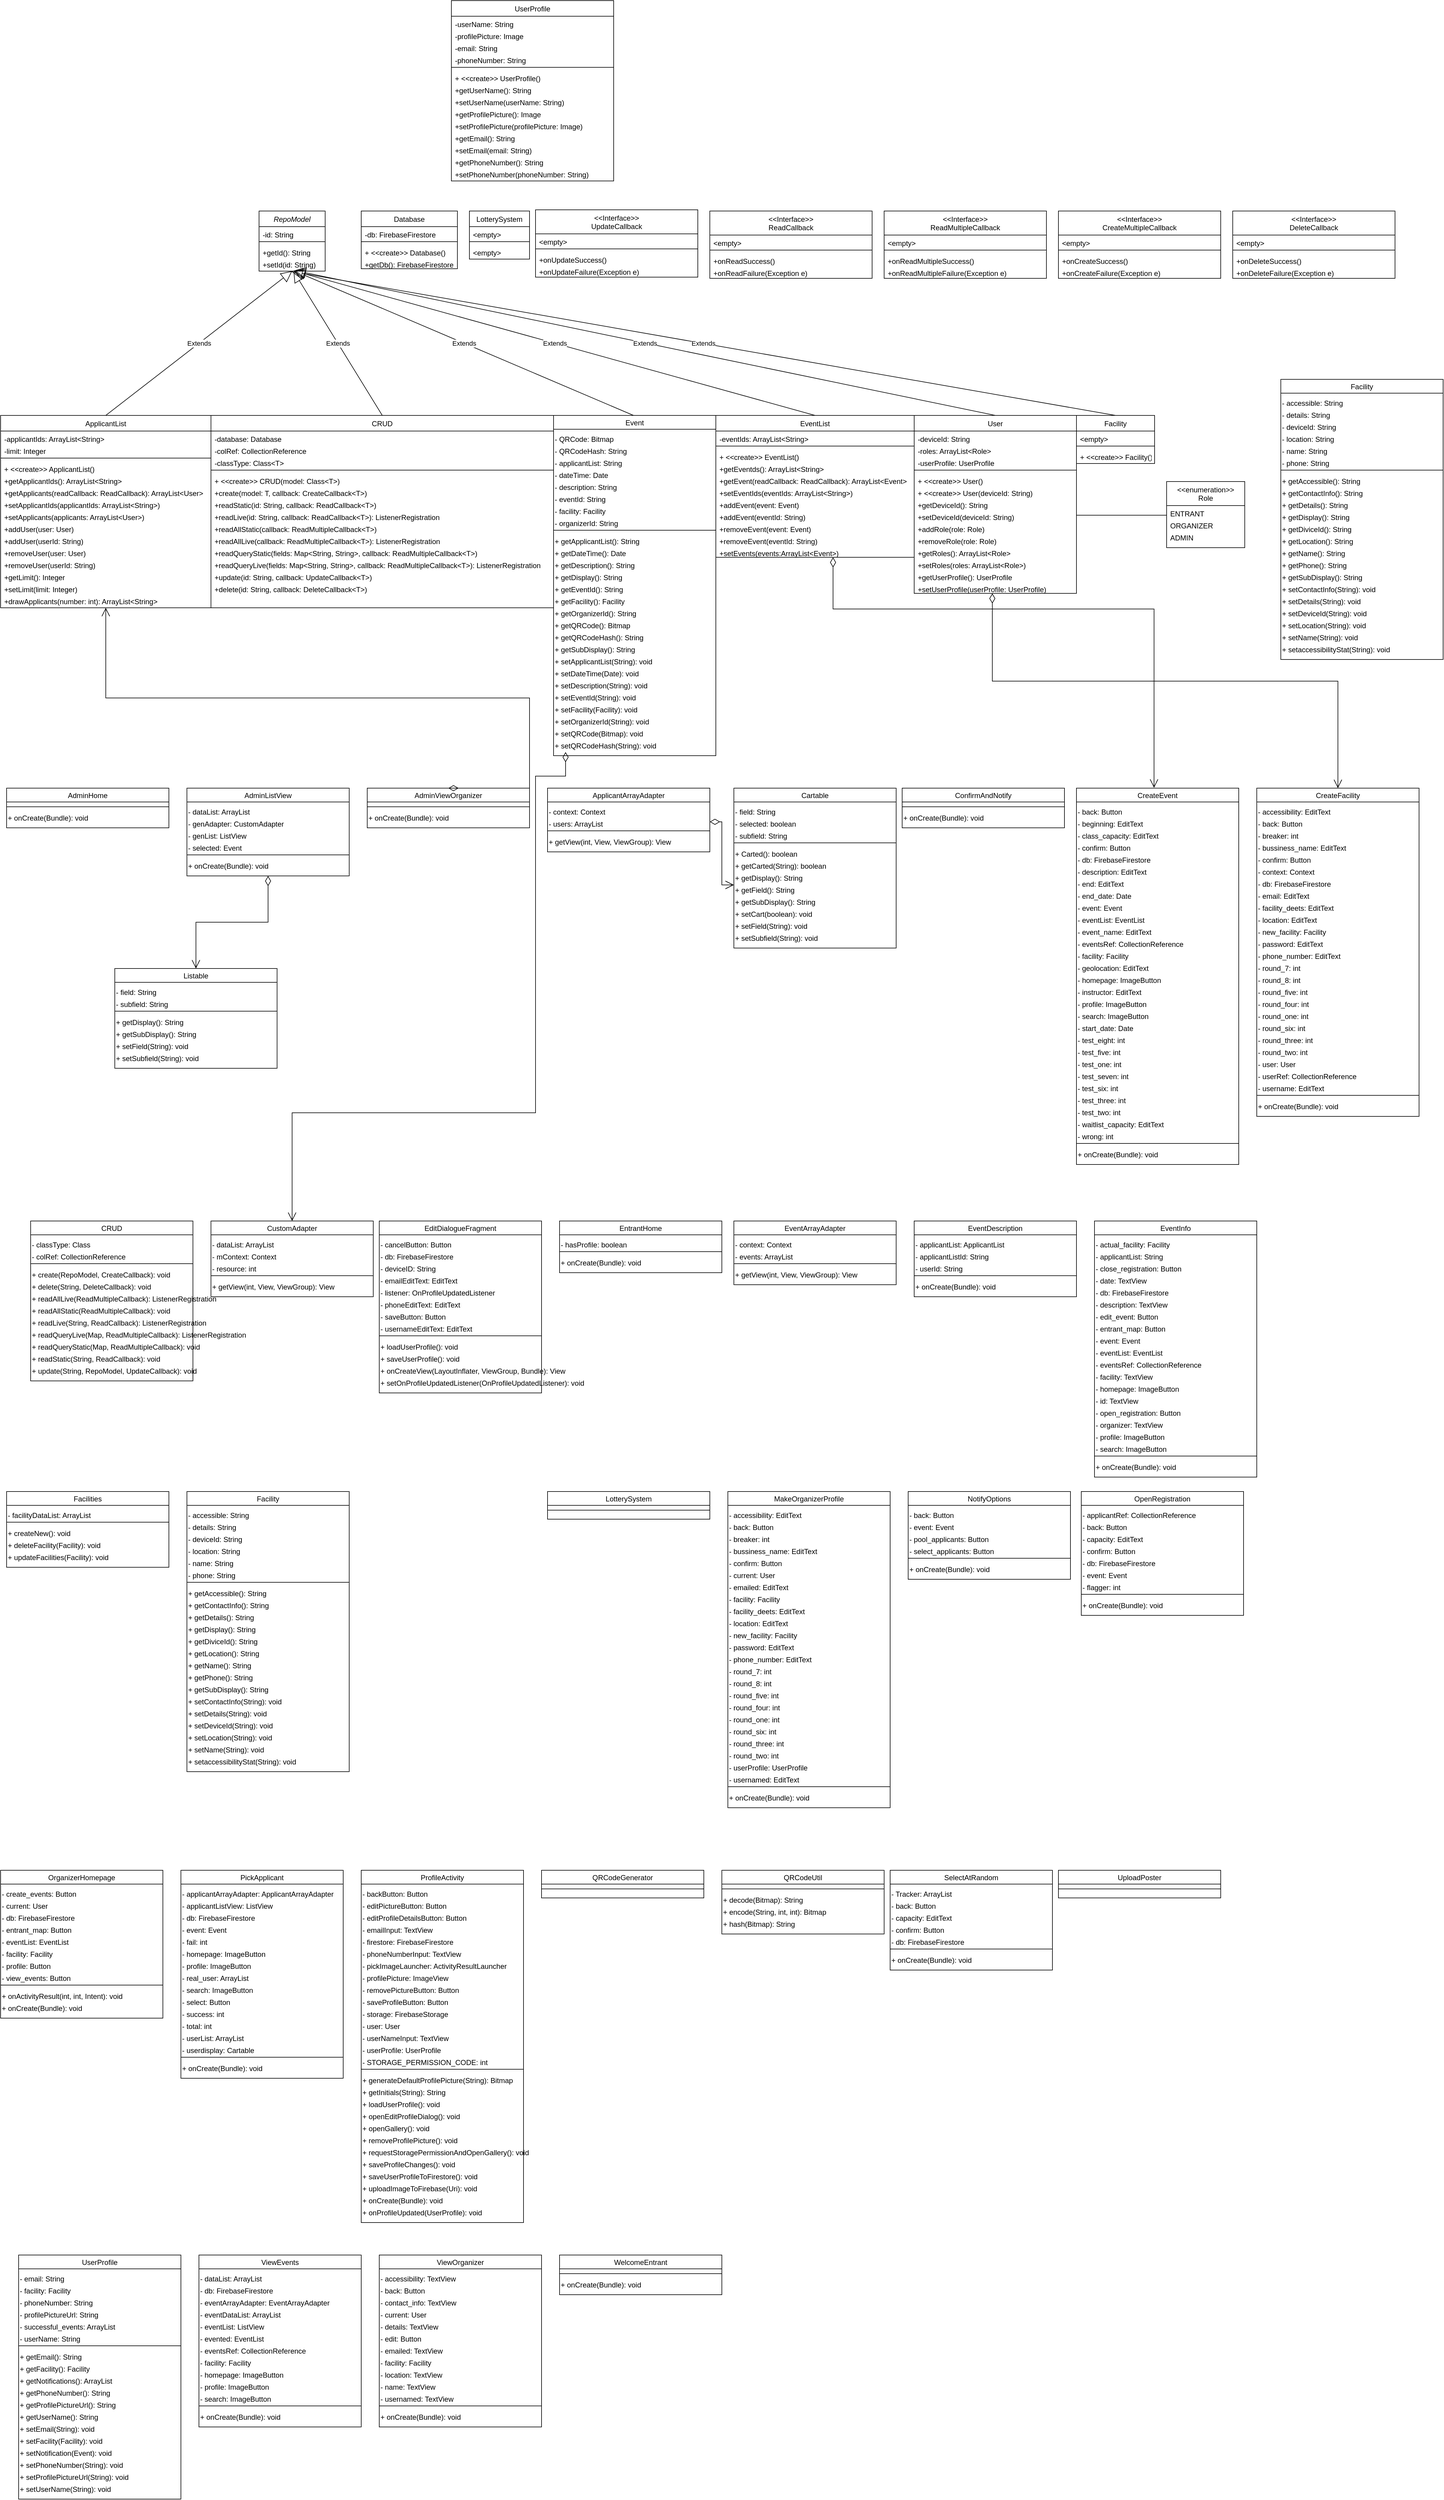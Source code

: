 <mxfile version="24.8.4">
  <diagram id="C5RBs43oDa-KdzZeNtuy" name="Page-1">
    <mxGraphModel dx="1990" dy="2256" grid="1" gridSize="10" guides="1" tooltips="1" connect="1" arrows="1" fold="1" page="1" pageScale="1" pageWidth="827" pageHeight="1169" math="0" shadow="0">
      <root>
        <mxCell id="WIyWlLk6GJQsqaUBKTNV-0" />
        <mxCell id="WIyWlLk6GJQsqaUBKTNV-1" parent="WIyWlLk6GJQsqaUBKTNV-0" />
        <mxCell id="dNJXTbA3f0h7bT_5h9su-558" value="AdminHome" style="swimlane;fontStyle=0;align=center;" vertex="1" parent="WIyWlLk6GJQsqaUBKTNV-1">
          <mxGeometry x="10" y="950" width="270" height="66" as="geometry" />
        </mxCell>
        <mxCell id="dNJXTbA3f0h7bT_5h9su-559" style="line;strokeWidth=1;" vertex="1" parent="dNJXTbA3f0h7bT_5h9su-558">
          <mxGeometry y="26" width="270" height="10" as="geometry" />
        </mxCell>
        <mxCell id="dNJXTbA3f0h7bT_5h9su-560" value="+ onCreate(Bundle): void" style="text;align=left;" vertex="1" parent="dNJXTbA3f0h7bT_5h9su-558">
          <mxGeometry y="36" width="270" height="20" as="geometry" />
        </mxCell>
        <mxCell id="EVhksR-xxD7aObuNKPsO-16" value="ApplicantList" style="swimlane;fontStyle=0;align=center;verticalAlign=top;childLayout=stackLayout;horizontal=1;startSize=26;horizontalStack=0;resizeParent=1;resizeLast=0;collapsible=1;marginBottom=0;rounded=0;shadow=0;strokeWidth=1;" parent="WIyWlLk6GJQsqaUBKTNV-1" vertex="1">
          <mxGeometry y="330" width="350" height="320" as="geometry">
            <mxRectangle x="230" y="140" width="160" height="26" as="alternateBounds" />
          </mxGeometry>
        </mxCell>
        <mxCell id="EVhksR-xxD7aObuNKPsO-17" value="-applicantIds: ArrayList&lt;String&gt;" style="text;align=left;verticalAlign=top;spacingLeft=4;spacingRight=4;overflow=hidden;rotatable=0;points=[[0,0.5],[1,0.5]];portConstraint=eastwest;rotation=0;" parent="EVhksR-xxD7aObuNKPsO-16" vertex="1">
          <mxGeometry y="26" width="350" height="20" as="geometry" />
        </mxCell>
        <mxCell id="EVhksR-xxD7aObuNKPsO-18" value="-limit: Integer" style="text;align=left;verticalAlign=top;spacingLeft=4;spacingRight=4;overflow=hidden;rotatable=0;points=[[0,0.5],[1,0.5]];portConstraint=eastwest;rounded=0;shadow=0;html=0;" parent="EVhksR-xxD7aObuNKPsO-16" vertex="1">
          <mxGeometry y="46" width="350" height="20" as="geometry" />
        </mxCell>
        <mxCell id="EVhksR-xxD7aObuNKPsO-23" value="" style="line;html=1;strokeWidth=1;align=left;verticalAlign=middle;spacingTop=-1;spacingLeft=3;spacingRight=3;rotatable=0;labelPosition=right;points=[];portConstraint=eastwest;" parent="EVhksR-xxD7aObuNKPsO-16" vertex="1">
          <mxGeometry y="66" width="350" height="10" as="geometry" />
        </mxCell>
        <mxCell id="EVhksR-xxD7aObuNKPsO-24" value="+ &lt;&lt;create&gt;&gt; ApplicantList()" style="text;align=left;verticalAlign=top;spacingLeft=4;spacingRight=4;overflow=hidden;rotatable=0;points=[[0,0.5],[1,0.5]];portConstraint=eastwest;rotation=0;" parent="EVhksR-xxD7aObuNKPsO-16" vertex="1">
          <mxGeometry y="76" width="350" height="20" as="geometry" />
        </mxCell>
        <mxCell id="EVhksR-xxD7aObuNKPsO-246" value="+getApplicantIds(): ArrayList&lt;String&gt;" style="text;align=left;verticalAlign=top;spacingLeft=4;spacingRight=4;overflow=hidden;rotatable=0;points=[[0,0.5],[1,0.5]];portConstraint=eastwest;rotation=0;" parent="EVhksR-xxD7aObuNKPsO-16" vertex="1">
          <mxGeometry y="96" width="350" height="20" as="geometry" />
        </mxCell>
        <mxCell id="EVhksR-xxD7aObuNKPsO-25" value="+getApplicants(readCallback: ReadCallback): ArrayList&lt;User&gt;" style="text;align=left;verticalAlign=top;spacingLeft=4;spacingRight=4;overflow=hidden;rotatable=0;points=[[0,0.5],[1,0.5]];portConstraint=eastwest;rotation=0;" parent="EVhksR-xxD7aObuNKPsO-16" vertex="1">
          <mxGeometry y="116" width="350" height="20" as="geometry" />
        </mxCell>
        <mxCell id="EVhksR-xxD7aObuNKPsO-26" value="+setApplicantIds(applicantIds: ArrayList&lt;String&gt;)" style="text;align=left;verticalAlign=top;spacingLeft=4;spacingRight=4;overflow=hidden;rotatable=0;points=[[0,0.5],[1,0.5]];portConstraint=eastwest;rotation=0;" parent="EVhksR-xxD7aObuNKPsO-16" vertex="1">
          <mxGeometry y="136" width="350" height="20" as="geometry" />
        </mxCell>
        <mxCell id="EVhksR-xxD7aObuNKPsO-27" value="+setApplicants(applicants: ArrayList&lt;User&gt;)" style="text;align=left;verticalAlign=top;spacingLeft=4;spacingRight=4;overflow=hidden;rotatable=0;points=[[0,0.5],[1,0.5]];portConstraint=eastwest;rotation=0;" parent="EVhksR-xxD7aObuNKPsO-16" vertex="1">
          <mxGeometry y="156" width="350" height="20" as="geometry" />
        </mxCell>
        <mxCell id="EVhksR-xxD7aObuNKPsO-28" value="+addUser(user: User)" style="text;align=left;verticalAlign=top;spacingLeft=4;spacingRight=4;overflow=hidden;rotatable=0;points=[[0,0.5],[1,0.5]];portConstraint=eastwest;rotation=0;" parent="EVhksR-xxD7aObuNKPsO-16" vertex="1">
          <mxGeometry y="176" width="350" height="20" as="geometry" />
        </mxCell>
        <mxCell id="EVhksR-xxD7aObuNKPsO-29" value="+addUser(userId: String)" style="text;align=left;verticalAlign=top;spacingLeft=4;spacingRight=4;overflow=hidden;rotatable=0;points=[[0,0.5],[1,0.5]];portConstraint=eastwest;rotation=0;" parent="EVhksR-xxD7aObuNKPsO-16" vertex="1">
          <mxGeometry y="196" width="350" height="20" as="geometry" />
        </mxCell>
        <mxCell id="EVhksR-xxD7aObuNKPsO-30" value="+removeUser(user: User)" style="text;align=left;verticalAlign=top;spacingLeft=4;spacingRight=4;overflow=hidden;rotatable=0;points=[[0,0.5],[1,0.5]];portConstraint=eastwest;rotation=0;" parent="EVhksR-xxD7aObuNKPsO-16" vertex="1">
          <mxGeometry y="216" width="350" height="20" as="geometry" />
        </mxCell>
        <mxCell id="EVhksR-xxD7aObuNKPsO-31" value="+removeUser(userId: String)" style="text;align=left;verticalAlign=top;spacingLeft=4;spacingRight=4;overflow=hidden;rotatable=0;points=[[0,0.5],[1,0.5]];portConstraint=eastwest;rotation=0;" parent="EVhksR-xxD7aObuNKPsO-16" vertex="1">
          <mxGeometry y="236" width="350" height="20" as="geometry" />
        </mxCell>
        <mxCell id="EVhksR-xxD7aObuNKPsO-32" value="+getLimit(): Integer" style="text;align=left;verticalAlign=top;spacingLeft=4;spacingRight=4;overflow=hidden;rotatable=0;points=[[0,0.5],[1,0.5]];portConstraint=eastwest;rotation=0;" parent="EVhksR-xxD7aObuNKPsO-16" vertex="1">
          <mxGeometry y="256" width="350" height="20" as="geometry" />
        </mxCell>
        <mxCell id="EVhksR-xxD7aObuNKPsO-33" value="+setLimit(limit: Integer)" style="text;align=left;verticalAlign=top;spacingLeft=4;spacingRight=4;overflow=hidden;rotatable=0;points=[[0,0.5],[1,0.5]];portConstraint=eastwest;rotation=0;" parent="EVhksR-xxD7aObuNKPsO-16" vertex="1">
          <mxGeometry y="276" width="350" height="20" as="geometry" />
        </mxCell>
        <mxCell id="EVhksR-xxD7aObuNKPsO-34" value="+drawApplicants(number: int): ArrayList&lt;String&gt;" style="text;align=left;verticalAlign=top;spacingLeft=4;spacingRight=4;overflow=hidden;rotatable=0;points=[[0,0.5],[1,0.5]];portConstraint=eastwest;rotation=0;" parent="EVhksR-xxD7aObuNKPsO-16" vertex="1">
          <mxGeometry y="296" width="350" height="20" as="geometry" />
        </mxCell>
        <mxCell id="EVhksR-xxD7aObuNKPsO-36" value="CRUD" style="swimlane;fontStyle=0;align=center;verticalAlign=top;childLayout=stackLayout;horizontal=1;startSize=26;horizontalStack=0;resizeParent=1;resizeLast=0;collapsible=1;marginBottom=0;rounded=0;shadow=0;strokeWidth=1;" parent="WIyWlLk6GJQsqaUBKTNV-1" vertex="1">
          <mxGeometry x="350" y="330" width="570" height="320" as="geometry">
            <mxRectangle x="230" y="140" width="160" height="26" as="alternateBounds" />
          </mxGeometry>
        </mxCell>
        <mxCell id="EVhksR-xxD7aObuNKPsO-37" value="-database: Database" style="text;align=left;verticalAlign=top;spacingLeft=4;spacingRight=4;overflow=hidden;rotatable=0;points=[[0,0.5],[1,0.5]];portConstraint=eastwest;rotation=0;" parent="EVhksR-xxD7aObuNKPsO-36" vertex="1">
          <mxGeometry y="26" width="570" height="20" as="geometry" />
        </mxCell>
        <mxCell id="EVhksR-xxD7aObuNKPsO-38" value="-colRef: CollectionReference" style="text;align=left;verticalAlign=top;spacingLeft=4;spacingRight=4;overflow=hidden;rotatable=0;points=[[0,0.5],[1,0.5]];portConstraint=eastwest;rounded=0;shadow=0;html=0;" parent="EVhksR-xxD7aObuNKPsO-36" vertex="1">
          <mxGeometry y="46" width="570" height="20" as="geometry" />
        </mxCell>
        <mxCell id="EVhksR-xxD7aObuNKPsO-39" value="-classType: Class&lt;T&gt;" style="text;align=left;verticalAlign=top;spacingLeft=4;spacingRight=4;overflow=hidden;rotatable=0;points=[[0,0.5],[1,0.5]];portConstraint=eastwest;rounded=0;shadow=0;html=0;" parent="EVhksR-xxD7aObuNKPsO-36" vertex="1">
          <mxGeometry y="66" width="570" height="20" as="geometry" />
        </mxCell>
        <mxCell id="EVhksR-xxD7aObuNKPsO-43" value="" style="line;html=1;strokeWidth=1;align=left;verticalAlign=middle;spacingTop=-1;spacingLeft=3;spacingRight=3;rotatable=0;labelPosition=right;points=[];portConstraint=eastwest;" parent="EVhksR-xxD7aObuNKPsO-36" vertex="1">
          <mxGeometry y="86" width="570" height="10" as="geometry" />
        </mxCell>
        <mxCell id="EVhksR-xxD7aObuNKPsO-247" value="+ &lt;&lt;create&gt;&gt; CRUD(model: Class&lt;T&gt;)" style="text;align=left;verticalAlign=top;spacingLeft=4;spacingRight=4;overflow=hidden;rotatable=0;points=[[0,0.5],[1,0.5]];portConstraint=eastwest;rotation=0;" parent="EVhksR-xxD7aObuNKPsO-36" vertex="1">
          <mxGeometry y="96" width="570" height="20" as="geometry" />
        </mxCell>
        <mxCell id="EVhksR-xxD7aObuNKPsO-44" value="+create(model: T, callback: CreateCallback&lt;T&gt;)" style="text;align=left;verticalAlign=top;spacingLeft=4;spacingRight=4;overflow=hidden;rotatable=0;points=[[0,0.5],[1,0.5]];portConstraint=eastwest;rotation=0;" parent="EVhksR-xxD7aObuNKPsO-36" vertex="1">
          <mxGeometry y="116" width="570" height="20" as="geometry" />
        </mxCell>
        <mxCell id="EVhksR-xxD7aObuNKPsO-45" value="+readStatic(id: String, callback: ReadCallback&lt;T&gt;)" style="text;align=left;verticalAlign=top;spacingLeft=4;spacingRight=4;overflow=hidden;rotatable=0;points=[[0,0.5],[1,0.5]];portConstraint=eastwest;rotation=0;" parent="EVhksR-xxD7aObuNKPsO-36" vertex="1">
          <mxGeometry y="136" width="570" height="20" as="geometry" />
        </mxCell>
        <mxCell id="7Pmp2TDPIbplRNiimCEF-27" value="+readLive(id: String, callback: ReadCallback&lt;T&gt;): ListenerRegistration " style="text;align=left;verticalAlign=top;spacingLeft=4;spacingRight=4;overflow=hidden;rotatable=0;points=[[0,0.5],[1,0.5]];portConstraint=eastwest;rotation=0;" parent="EVhksR-xxD7aObuNKPsO-36" vertex="1">
          <mxGeometry y="156" width="570" height="20" as="geometry" />
        </mxCell>
        <mxCell id="7Pmp2TDPIbplRNiimCEF-28" value="+readAllStatic(callback: ReadMultipleCallback&lt;T&gt;)" style="text;align=left;verticalAlign=top;spacingLeft=4;spacingRight=4;overflow=hidden;rotatable=0;points=[[0,0.5],[1,0.5]];portConstraint=eastwest;rotation=0;" parent="EVhksR-xxD7aObuNKPsO-36" vertex="1">
          <mxGeometry y="176" width="570" height="20" as="geometry" />
        </mxCell>
        <mxCell id="7Pmp2TDPIbplRNiimCEF-29" value="+readAllLive(callback: ReadMultipleCallback&lt;T&gt;): ListenerRegistration " style="text;align=left;verticalAlign=top;spacingLeft=4;spacingRight=4;overflow=hidden;rotatable=0;points=[[0,0.5],[1,0.5]];portConstraint=eastwest;rotation=0;" parent="EVhksR-xxD7aObuNKPsO-36" vertex="1">
          <mxGeometry y="196" width="570" height="20" as="geometry" />
        </mxCell>
        <mxCell id="7Pmp2TDPIbplRNiimCEF-30" value="+readQueryStatic(fields: Map&lt;String, String&gt;, callback: ReadMultipleCallback&lt;T&gt;)" style="text;align=left;verticalAlign=top;spacingLeft=4;spacingRight=4;overflow=hidden;rotatable=0;points=[[0,0.5],[1,0.5]];portConstraint=eastwest;rotation=0;" parent="EVhksR-xxD7aObuNKPsO-36" vertex="1">
          <mxGeometry y="216" width="570" height="20" as="geometry" />
        </mxCell>
        <mxCell id="7Pmp2TDPIbplRNiimCEF-31" value="+readQueryLive(fields: Map&lt;String, String&gt;, callback: ReadMultipleCallback&lt;T&gt;): ListenerRegistration " style="text;align=left;verticalAlign=top;spacingLeft=4;spacingRight=4;overflow=hidden;rotatable=0;points=[[0,0.5],[1,0.5]];portConstraint=eastwest;rotation=0;" parent="EVhksR-xxD7aObuNKPsO-36" vertex="1">
          <mxGeometry y="236" width="570" height="20" as="geometry" />
        </mxCell>
        <mxCell id="7Pmp2TDPIbplRNiimCEF-32" value="+update(id: String, callback: UpdateCallback&lt;T&gt;)" style="text;align=left;verticalAlign=top;spacingLeft=4;spacingRight=4;overflow=hidden;rotatable=0;points=[[0,0.5],[1,0.5]];portConstraint=eastwest;rotation=0;" parent="EVhksR-xxD7aObuNKPsO-36" vertex="1">
          <mxGeometry y="256" width="570" height="20" as="geometry" />
        </mxCell>
        <mxCell id="7Pmp2TDPIbplRNiimCEF-33" value="+delete(id: String, callback: DeleteCallback&lt;T&gt;)" style="text;align=left;verticalAlign=top;spacingLeft=4;spacingRight=4;overflow=hidden;rotatable=0;points=[[0,0.5],[1,0.5]];portConstraint=eastwest;rotation=0;" parent="EVhksR-xxD7aObuNKPsO-36" vertex="1">
          <mxGeometry y="276" width="570" height="20" as="geometry" />
        </mxCell>
        <mxCell id="EVhksR-xxD7aObuNKPsO-56" value="Database" style="swimlane;fontStyle=0;align=center;verticalAlign=top;childLayout=stackLayout;horizontal=1;startSize=26;horizontalStack=0;resizeParent=1;resizeLast=0;collapsible=1;marginBottom=0;rounded=0;shadow=0;strokeWidth=1;" parent="WIyWlLk6GJQsqaUBKTNV-1" vertex="1">
          <mxGeometry x="600" y="-10" width="160" height="96" as="geometry">
            <mxRectangle x="230" y="140" width="160" height="26" as="alternateBounds" />
          </mxGeometry>
        </mxCell>
        <mxCell id="EVhksR-xxD7aObuNKPsO-57" value="-db: FirebaseFirestore" style="text;align=left;verticalAlign=top;spacingLeft=4;spacingRight=4;overflow=hidden;rotatable=0;points=[[0,0.5],[1,0.5]];portConstraint=eastwest;rotation=0;" parent="EVhksR-xxD7aObuNKPsO-56" vertex="1">
          <mxGeometry y="26" width="160" height="20" as="geometry" />
        </mxCell>
        <mxCell id="EVhksR-xxD7aObuNKPsO-63" value="" style="line;html=1;strokeWidth=1;align=left;verticalAlign=middle;spacingTop=-1;spacingLeft=3;spacingRight=3;rotatable=0;labelPosition=right;points=[];portConstraint=eastwest;" parent="EVhksR-xxD7aObuNKPsO-56" vertex="1">
          <mxGeometry y="46" width="160" height="10" as="geometry" />
        </mxCell>
        <mxCell id="EVhksR-xxD7aObuNKPsO-248" value="+ &lt;&lt;create&gt;&gt; Database()" style="text;align=left;verticalAlign=top;spacingLeft=4;spacingRight=4;overflow=hidden;rotatable=0;points=[[0,0.5],[1,0.5]];portConstraint=eastwest;rotation=0;" parent="EVhksR-xxD7aObuNKPsO-56" vertex="1">
          <mxGeometry y="56" width="160" height="20" as="geometry" />
        </mxCell>
        <mxCell id="EVhksR-xxD7aObuNKPsO-64" value="+getDb(): FirebaseFirestore" style="text;align=left;verticalAlign=top;spacingLeft=4;spacingRight=4;overflow=hidden;rotatable=0;points=[[0,0.5],[1,0.5]];portConstraint=eastwest;rotation=0;" parent="EVhksR-xxD7aObuNKPsO-56" vertex="1">
          <mxGeometry y="76" width="160" height="20" as="geometry" />
        </mxCell>
        <mxCell id="EVhksR-xxD7aObuNKPsO-76" value="EventList" style="swimlane;fontStyle=0;align=center;verticalAlign=top;childLayout=stackLayout;horizontal=1;startSize=26;horizontalStack=0;resizeParent=1;resizeLast=0;collapsible=1;marginBottom=0;rounded=0;shadow=0;strokeWidth=1;" parent="WIyWlLk6GJQsqaUBKTNV-1" vertex="1">
          <mxGeometry x="1190" y="330" width="330" height="236" as="geometry">
            <mxRectangle x="230" y="140" width="160" height="26" as="alternateBounds" />
          </mxGeometry>
        </mxCell>
        <mxCell id="EVhksR-xxD7aObuNKPsO-77" value="-eventIds: ArrayList&lt;String&gt;" style="text;align=left;verticalAlign=top;spacingLeft=4;spacingRight=4;overflow=hidden;rotatable=0;points=[[0,0.5],[1,0.5]];portConstraint=eastwest;rotation=0;" parent="EVhksR-xxD7aObuNKPsO-76" vertex="1">
          <mxGeometry y="26" width="330" height="20" as="geometry" />
        </mxCell>
        <mxCell id="EVhksR-xxD7aObuNKPsO-83" value="" style="line;html=1;strokeWidth=1;align=left;verticalAlign=middle;spacingTop=-1;spacingLeft=3;spacingRight=3;rotatable=0;labelPosition=right;points=[];portConstraint=eastwest;" parent="EVhksR-xxD7aObuNKPsO-76" vertex="1">
          <mxGeometry y="46" width="330" height="10" as="geometry" />
        </mxCell>
        <mxCell id="EVhksR-xxD7aObuNKPsO-250" value="+ &lt;&lt;create&gt;&gt; EventList()" style="text;align=left;verticalAlign=top;spacingLeft=4;spacingRight=4;overflow=hidden;rotatable=0;points=[[0,0.5],[1,0.5]];portConstraint=eastwest;rotation=0;" parent="EVhksR-xxD7aObuNKPsO-76" vertex="1">
          <mxGeometry y="56" width="330" height="20" as="geometry" />
        </mxCell>
        <mxCell id="EVhksR-xxD7aObuNKPsO-84" value="+getEventds(): ArrayList&lt;String&gt; " style="text;align=left;verticalAlign=top;spacingLeft=4;spacingRight=4;overflow=hidden;rotatable=0;points=[[0,0.5],[1,0.5]];portConstraint=eastwest;rotation=0;" parent="EVhksR-xxD7aObuNKPsO-76" vertex="1">
          <mxGeometry y="76" width="330" height="20" as="geometry" />
        </mxCell>
        <mxCell id="EVhksR-xxD7aObuNKPsO-85" value="+getEvent(readCallback: ReadCallback): ArrayList&lt;Event&gt;" style="text;align=left;verticalAlign=top;spacingLeft=4;spacingRight=4;overflow=hidden;rotatable=0;points=[[0,0.5],[1,0.5]];portConstraint=eastwest;rotation=0;" parent="EVhksR-xxD7aObuNKPsO-76" vertex="1">
          <mxGeometry y="96" width="330" height="20" as="geometry" />
        </mxCell>
        <mxCell id="EVhksR-xxD7aObuNKPsO-86" value="+setEventIds(eventIds: ArrayList&lt;String&gt;)" style="text;align=left;verticalAlign=top;spacingLeft=4;spacingRight=4;overflow=hidden;rotatable=0;points=[[0,0.5],[1,0.5]];portConstraint=eastwest;rotation=0;" parent="EVhksR-xxD7aObuNKPsO-76" vertex="1">
          <mxGeometry y="116" width="330" height="20" as="geometry" />
        </mxCell>
        <mxCell id="EVhksR-xxD7aObuNKPsO-87" value="+addEvent(event: Event)" style="text;align=left;verticalAlign=top;spacingLeft=4;spacingRight=4;overflow=hidden;rotatable=0;points=[[0,0.5],[1,0.5]];portConstraint=eastwest;rotation=0;" parent="EVhksR-xxD7aObuNKPsO-76" vertex="1">
          <mxGeometry y="136" width="330" height="20" as="geometry" />
        </mxCell>
        <mxCell id="EVhksR-xxD7aObuNKPsO-88" value="+addEvent(eventId: String)" style="text;align=left;verticalAlign=top;spacingLeft=4;spacingRight=4;overflow=hidden;rotatable=0;points=[[0,0.5],[1,0.5]];portConstraint=eastwest;rotation=0;" parent="EVhksR-xxD7aObuNKPsO-76" vertex="1">
          <mxGeometry y="156" width="330" height="20" as="geometry" />
        </mxCell>
        <mxCell id="EVhksR-xxD7aObuNKPsO-89" value="+removeEvent(event: Event)" style="text;align=left;verticalAlign=top;spacingLeft=4;spacingRight=4;overflow=hidden;rotatable=0;points=[[0,0.5],[1,0.5]];portConstraint=eastwest;rotation=0;" parent="EVhksR-xxD7aObuNKPsO-76" vertex="1">
          <mxGeometry y="176" width="330" height="20" as="geometry" />
        </mxCell>
        <mxCell id="EVhksR-xxD7aObuNKPsO-90" value="+removeEvent(eventId: String)" style="text;align=left;verticalAlign=top;spacingLeft=4;spacingRight=4;overflow=hidden;rotatable=0;points=[[0,0.5],[1,0.5]];portConstraint=eastwest;rotation=0;" parent="EVhksR-xxD7aObuNKPsO-76" vertex="1">
          <mxGeometry y="196" width="330" height="20" as="geometry" />
        </mxCell>
        <mxCell id="EVhksR-xxD7aObuNKPsO-91" value="+setEvents(events:ArrayList&lt;Event&gt;)" style="text;align=left;verticalAlign=top;spacingLeft=4;spacingRight=4;overflow=hidden;rotatable=0;points=[[0,0.5],[1,0.5]];portConstraint=eastwest;rotation=0;" parent="EVhksR-xxD7aObuNKPsO-76" vertex="1">
          <mxGeometry y="216" width="330" height="20" as="geometry" />
        </mxCell>
        <mxCell id="EVhksR-xxD7aObuNKPsO-96" value="Facility" style="swimlane;fontStyle=0;align=center;verticalAlign=top;childLayout=stackLayout;horizontal=1;startSize=26;horizontalStack=0;resizeParent=1;resizeLast=0;collapsible=1;marginBottom=0;rounded=0;shadow=0;strokeWidth=1;" parent="WIyWlLk6GJQsqaUBKTNV-1" vertex="1">
          <mxGeometry x="1790" y="330" width="130" height="80" as="geometry">
            <mxRectangle x="230" y="140" width="160" height="26" as="alternateBounds" />
          </mxGeometry>
        </mxCell>
        <mxCell id="EVhksR-xxD7aObuNKPsO-97" value="&lt;empty&gt;" style="text;align=left;verticalAlign=top;spacingLeft=4;spacingRight=4;overflow=hidden;rotatable=0;points=[[0,0.5],[1,0.5]];portConstraint=eastwest;rotation=0;" parent="EVhksR-xxD7aObuNKPsO-96" vertex="1">
          <mxGeometry y="26" width="130" height="20" as="geometry" />
        </mxCell>
        <mxCell id="EVhksR-xxD7aObuNKPsO-103" value="" style="line;html=1;strokeWidth=1;align=left;verticalAlign=middle;spacingTop=-1;spacingLeft=3;spacingRight=3;rotatable=0;labelPosition=right;points=[];portConstraint=eastwest;" parent="EVhksR-xxD7aObuNKPsO-96" vertex="1">
          <mxGeometry y="46" width="130" height="10" as="geometry" />
        </mxCell>
        <mxCell id="EVhksR-xxD7aObuNKPsO-113" value="+ &lt;&lt;create&gt;&gt; Facility()" style="text;align=left;verticalAlign=top;spacingLeft=4;spacingRight=4;overflow=hidden;rotatable=0;points=[[0,0.5],[1,0.5]];portConstraint=eastwest;rotation=0;" parent="EVhksR-xxD7aObuNKPsO-96" vertex="1">
          <mxGeometry y="56" width="130" height="20" as="geometry" />
        </mxCell>
        <mxCell id="EVhksR-xxD7aObuNKPsO-136" value="LotterySystem" style="swimlane;fontStyle=0;align=center;verticalAlign=top;childLayout=stackLayout;horizontal=1;startSize=26;horizontalStack=0;resizeParent=1;resizeLast=0;collapsible=1;marginBottom=0;rounded=0;shadow=0;strokeWidth=1;" parent="WIyWlLk6GJQsqaUBKTNV-1" vertex="1">
          <mxGeometry x="780" y="-10" width="100" height="80" as="geometry">
            <mxRectangle x="230" y="140" width="160" height="26" as="alternateBounds" />
          </mxGeometry>
        </mxCell>
        <mxCell id="EVhksR-xxD7aObuNKPsO-137" value="&lt;empty&gt;" style="text;align=left;verticalAlign=top;spacingLeft=4;spacingRight=4;overflow=hidden;rotatable=0;points=[[0,0.5],[1,0.5]];portConstraint=eastwest;rotation=0;" parent="EVhksR-xxD7aObuNKPsO-136" vertex="1">
          <mxGeometry y="26" width="100" height="20" as="geometry" />
        </mxCell>
        <mxCell id="EVhksR-xxD7aObuNKPsO-138" value="" style="line;html=1;strokeWidth=1;align=left;verticalAlign=middle;spacingTop=-1;spacingLeft=3;spacingRight=3;rotatable=0;labelPosition=right;points=[];portConstraint=eastwest;" parent="EVhksR-xxD7aObuNKPsO-136" vertex="1">
          <mxGeometry y="46" width="100" height="10" as="geometry" />
        </mxCell>
        <mxCell id="EVhksR-xxD7aObuNKPsO-139" value="&lt;empty&gt;" style="text;align=left;verticalAlign=top;spacingLeft=4;spacingRight=4;overflow=hidden;rotatable=0;points=[[0,0.5],[1,0.5]];portConstraint=eastwest;rotation=0;" parent="EVhksR-xxD7aObuNKPsO-136" vertex="1">
          <mxGeometry y="56" width="100" height="20" as="geometry" />
        </mxCell>
        <mxCell id="EVhksR-xxD7aObuNKPsO-140" value="&lt;&lt;Interface&gt;&gt;&#xa;UpdateCallback" style="swimlane;fontStyle=0;align=center;verticalAlign=top;childLayout=stackLayout;horizontal=1;startSize=40;horizontalStack=0;resizeParent=1;resizeLast=0;collapsible=1;marginBottom=0;rounded=0;shadow=0;strokeWidth=1;" parent="WIyWlLk6GJQsqaUBKTNV-1" vertex="1">
          <mxGeometry x="890" y="-12" width="270" height="112" as="geometry">
            <mxRectangle x="230" y="140" width="160" height="26" as="alternateBounds" />
          </mxGeometry>
        </mxCell>
        <mxCell id="EVhksR-xxD7aObuNKPsO-142" value="&lt;empty&gt;" style="text;align=left;verticalAlign=top;spacingLeft=4;spacingRight=4;overflow=hidden;rotatable=0;points=[[0,0.5],[1,0.5]];portConstraint=eastwest;rounded=0;shadow=0;html=0;" parent="EVhksR-xxD7aObuNKPsO-140" vertex="1">
          <mxGeometry y="40" width="270" height="20" as="geometry" />
        </mxCell>
        <mxCell id="EVhksR-xxD7aObuNKPsO-147" value="" style="line;html=1;strokeWidth=1;align=left;verticalAlign=middle;spacingTop=-1;spacingLeft=3;spacingRight=3;rotatable=0;labelPosition=right;points=[];portConstraint=eastwest;" parent="EVhksR-xxD7aObuNKPsO-140" vertex="1">
          <mxGeometry y="60" width="270" height="10" as="geometry" />
        </mxCell>
        <mxCell id="EVhksR-xxD7aObuNKPsO-148" value="+onUpdateSuccess()" style="text;align=left;verticalAlign=top;spacingLeft=4;spacingRight=4;overflow=hidden;rotatable=0;points=[[0,0.5],[1,0.5]];portConstraint=eastwest;rotation=0;" parent="EVhksR-xxD7aObuNKPsO-140" vertex="1">
          <mxGeometry y="70" width="270" height="20" as="geometry" />
        </mxCell>
        <mxCell id="7Pmp2TDPIbplRNiimCEF-6" value="+onUpdateFailure(Exception e)" style="text;align=left;verticalAlign=top;spacingLeft=4;spacingRight=4;overflow=hidden;rotatable=0;points=[[0,0.5],[1,0.5]];portConstraint=eastwest;rotation=0;" parent="EVhksR-xxD7aObuNKPsO-140" vertex="1">
          <mxGeometry y="90" width="270" height="20" as="geometry" />
        </mxCell>
        <mxCell id="EVhksR-xxD7aObuNKPsO-160" value="RepoModel" style="swimlane;fontStyle=2;align=center;verticalAlign=top;childLayout=stackLayout;horizontal=1;startSize=26;horizontalStack=0;resizeParent=1;resizeLast=0;collapsible=1;marginBottom=0;rounded=0;shadow=0;strokeWidth=1;" parent="WIyWlLk6GJQsqaUBKTNV-1" vertex="1">
          <mxGeometry x="430" y="-10" width="110" height="100" as="geometry">
            <mxRectangle x="230" y="140" width="160" height="26" as="alternateBounds" />
          </mxGeometry>
        </mxCell>
        <mxCell id="EVhksR-xxD7aObuNKPsO-161" value="-id: String" style="text;align=left;verticalAlign=top;spacingLeft=4;spacingRight=4;overflow=hidden;rotatable=0;points=[[0,0.5],[1,0.5]];portConstraint=eastwest;rotation=0;" parent="EVhksR-xxD7aObuNKPsO-160" vertex="1">
          <mxGeometry y="26" width="110" height="20" as="geometry" />
        </mxCell>
        <mxCell id="EVhksR-xxD7aObuNKPsO-167" value="" style="line;html=1;strokeWidth=1;align=left;verticalAlign=middle;spacingTop=-1;spacingLeft=3;spacingRight=3;rotatable=0;labelPosition=right;points=[];portConstraint=eastwest;" parent="EVhksR-xxD7aObuNKPsO-160" vertex="1">
          <mxGeometry y="46" width="110" height="10" as="geometry" />
        </mxCell>
        <mxCell id="EVhksR-xxD7aObuNKPsO-168" value="+getId(): String" style="text;align=left;verticalAlign=top;spacingLeft=4;spacingRight=4;overflow=hidden;rotatable=0;points=[[0,0.5],[1,0.5]];portConstraint=eastwest;rotation=0;" parent="EVhksR-xxD7aObuNKPsO-160" vertex="1">
          <mxGeometry y="56" width="110" height="20" as="geometry" />
        </mxCell>
        <mxCell id="EVhksR-xxD7aObuNKPsO-169" value="+setId(id: String)" style="text;align=left;verticalAlign=top;spacingLeft=4;spacingRight=4;overflow=hidden;rotatable=0;points=[[0,0.5],[1,0.5]];portConstraint=eastwest;rotation=0;" parent="EVhksR-xxD7aObuNKPsO-160" vertex="1">
          <mxGeometry y="76" width="110" height="20" as="geometry" />
        </mxCell>
        <mxCell id="EVhksR-xxD7aObuNKPsO-200" value="&lt;&lt;enumeration&gt;&gt;&#xa;Role" style="swimlane;fontStyle=0;align=center;verticalAlign=top;childLayout=stackLayout;horizontal=1;startSize=40;horizontalStack=0;resizeParent=1;resizeLast=0;collapsible=1;marginBottom=0;rounded=0;shadow=0;strokeWidth=1;" parent="WIyWlLk6GJQsqaUBKTNV-1" vertex="1">
          <mxGeometry x="1940" y="440" width="130" height="110" as="geometry">
            <mxRectangle x="230" y="140" width="160" height="26" as="alternateBounds" />
          </mxGeometry>
        </mxCell>
        <mxCell id="EVhksR-xxD7aObuNKPsO-201" value="ENTRANT" style="text;align=left;verticalAlign=top;spacingLeft=4;spacingRight=4;overflow=hidden;rotatable=0;points=[[0,0.5],[1,0.5]];portConstraint=eastwest;rounded=0;shadow=0;html=0;" parent="EVhksR-xxD7aObuNKPsO-200" vertex="1">
          <mxGeometry y="40" width="130" height="20" as="geometry" />
        </mxCell>
        <mxCell id="EVhksR-xxD7aObuNKPsO-204" value="ORGANIZER" style="text;align=left;verticalAlign=top;spacingLeft=4;spacingRight=4;overflow=hidden;rotatable=0;points=[[0,0.5],[1,0.5]];portConstraint=eastwest;rounded=0;shadow=0;html=0;" parent="EVhksR-xxD7aObuNKPsO-200" vertex="1">
          <mxGeometry y="60" width="130" height="20" as="geometry" />
        </mxCell>
        <mxCell id="EVhksR-xxD7aObuNKPsO-205" value="ADMIN" style="text;align=left;verticalAlign=top;spacingLeft=4;spacingRight=4;overflow=hidden;rotatable=0;points=[[0,0.5],[1,0.5]];portConstraint=eastwest;rounded=0;shadow=0;html=0;" parent="EVhksR-xxD7aObuNKPsO-200" vertex="1">
          <mxGeometry y="80" width="130" height="20" as="geometry" />
        </mxCell>
        <mxCell id="EVhksR-xxD7aObuNKPsO-206" value="User" style="swimlane;fontStyle=0;align=center;verticalAlign=top;childLayout=stackLayout;horizontal=1;startSize=26;horizontalStack=0;resizeParent=1;resizeLast=0;collapsible=1;marginBottom=0;rounded=0;shadow=0;strokeWidth=1;" parent="WIyWlLk6GJQsqaUBKTNV-1" vertex="1">
          <mxGeometry x="1520" y="330" width="270" height="296" as="geometry">
            <mxRectangle x="230" y="140" width="160" height="26" as="alternateBounds" />
          </mxGeometry>
        </mxCell>
        <mxCell id="EVhksR-xxD7aObuNKPsO-207" value="-deviceId: String" style="text;align=left;verticalAlign=top;spacingLeft=4;spacingRight=4;overflow=hidden;rotatable=0;points=[[0,0.5],[1,0.5]];portConstraint=eastwest;rotation=0;" parent="EVhksR-xxD7aObuNKPsO-206" vertex="1">
          <mxGeometry y="26" width="270" height="20" as="geometry" />
        </mxCell>
        <mxCell id="EVhksR-xxD7aObuNKPsO-208" value="-roles: ArrayList&lt;Role&gt;" style="text;align=left;verticalAlign=top;spacingLeft=4;spacingRight=4;overflow=hidden;rotatable=0;points=[[0,0.5],[1,0.5]];portConstraint=eastwest;rounded=0;shadow=0;html=0;" parent="EVhksR-xxD7aObuNKPsO-206" vertex="1">
          <mxGeometry y="46" width="270" height="20" as="geometry" />
        </mxCell>
        <mxCell id="EVhksR-xxD7aObuNKPsO-209" value="-userProfile: UserProfile" style="text;align=left;verticalAlign=top;spacingLeft=4;spacingRight=4;overflow=hidden;rotatable=0;points=[[0,0.5],[1,0.5]];portConstraint=eastwest;rounded=0;shadow=0;html=0;" parent="EVhksR-xxD7aObuNKPsO-206" vertex="1">
          <mxGeometry y="66" width="270" height="20" as="geometry" />
        </mxCell>
        <mxCell id="EVhksR-xxD7aObuNKPsO-213" value="" style="line;html=1;strokeWidth=1;align=left;verticalAlign=middle;spacingTop=-1;spacingLeft=3;spacingRight=3;rotatable=0;labelPosition=right;points=[];portConstraint=eastwest;" parent="EVhksR-xxD7aObuNKPsO-206" vertex="1">
          <mxGeometry y="86" width="270" height="10" as="geometry" />
        </mxCell>
        <mxCell id="EVhksR-xxD7aObuNKPsO-252" value="+ &lt;&lt;create&gt;&gt; User()" style="text;align=left;verticalAlign=top;spacingLeft=4;spacingRight=4;overflow=hidden;rotatable=0;points=[[0,0.5],[1,0.5]];portConstraint=eastwest;rotation=0;" parent="EVhksR-xxD7aObuNKPsO-206" vertex="1">
          <mxGeometry y="96" width="270" height="20" as="geometry" />
        </mxCell>
        <mxCell id="EVhksR-xxD7aObuNKPsO-214" value="+ &lt;&lt;create&gt;&gt; User(deviceId: String)" style="text;align=left;verticalAlign=top;spacingLeft=4;spacingRight=4;overflow=hidden;rotatable=0;points=[[0,0.5],[1,0.5]];portConstraint=eastwest;rotation=0;" parent="EVhksR-xxD7aObuNKPsO-206" vertex="1">
          <mxGeometry y="116" width="270" height="20" as="geometry" />
        </mxCell>
        <mxCell id="EVhksR-xxD7aObuNKPsO-251" value="+getDeviceId(): String" style="text;align=left;verticalAlign=top;spacingLeft=4;spacingRight=4;overflow=hidden;rotatable=0;points=[[0,0.5],[1,0.5]];portConstraint=eastwest;rotation=0;" parent="EVhksR-xxD7aObuNKPsO-206" vertex="1">
          <mxGeometry y="136" width="270" height="20" as="geometry" />
        </mxCell>
        <mxCell id="EVhksR-xxD7aObuNKPsO-215" value="+setDeviceId(deviceId: String)" style="text;align=left;verticalAlign=top;spacingLeft=4;spacingRight=4;overflow=hidden;rotatable=0;points=[[0,0.5],[1,0.5]];portConstraint=eastwest;rotation=0;" parent="EVhksR-xxD7aObuNKPsO-206" vertex="1">
          <mxGeometry y="156" width="270" height="20" as="geometry" />
        </mxCell>
        <mxCell id="EVhksR-xxD7aObuNKPsO-216" value="+addRole(role: Role)" style="text;align=left;verticalAlign=top;spacingLeft=4;spacingRight=4;overflow=hidden;rotatable=0;points=[[0,0.5],[1,0.5]];portConstraint=eastwest;rotation=0;" parent="EVhksR-xxD7aObuNKPsO-206" vertex="1">
          <mxGeometry y="176" width="270" height="20" as="geometry" />
        </mxCell>
        <mxCell id="EVhksR-xxD7aObuNKPsO-217" value="+removeRole(role: Role)" style="text;align=left;verticalAlign=top;spacingLeft=4;spacingRight=4;overflow=hidden;rotatable=0;points=[[0,0.5],[1,0.5]];portConstraint=eastwest;rotation=0;" parent="EVhksR-xxD7aObuNKPsO-206" vertex="1">
          <mxGeometry y="196" width="270" height="20" as="geometry" />
        </mxCell>
        <mxCell id="EVhksR-xxD7aObuNKPsO-218" value="+getRoles(): ArrayList&lt;Role&gt;" style="text;align=left;verticalAlign=top;spacingLeft=4;spacingRight=4;overflow=hidden;rotatable=0;points=[[0,0.5],[1,0.5]];portConstraint=eastwest;rotation=0;" parent="EVhksR-xxD7aObuNKPsO-206" vertex="1">
          <mxGeometry y="216" width="270" height="20" as="geometry" />
        </mxCell>
        <mxCell id="EVhksR-xxD7aObuNKPsO-219" value="+setRoles(roles: ArrayList&lt;Role&gt;)" style="text;align=left;verticalAlign=top;spacingLeft=4;spacingRight=4;overflow=hidden;rotatable=0;points=[[0,0.5],[1,0.5]];portConstraint=eastwest;rotation=0;" parent="EVhksR-xxD7aObuNKPsO-206" vertex="1">
          <mxGeometry y="236" width="270" height="20" as="geometry" />
        </mxCell>
        <mxCell id="EVhksR-xxD7aObuNKPsO-220" value="+getUserProfile(): UserProfile" style="text;align=left;verticalAlign=top;spacingLeft=4;spacingRight=4;overflow=hidden;rotatable=0;points=[[0,0.5],[1,0.5]];portConstraint=eastwest;rotation=0;" parent="EVhksR-xxD7aObuNKPsO-206" vertex="1">
          <mxGeometry y="256" width="270" height="20" as="geometry" />
        </mxCell>
        <mxCell id="EVhksR-xxD7aObuNKPsO-221" value="+setUserProfile(userProfile: UserProfile)" style="text;align=left;verticalAlign=top;spacingLeft=4;spacingRight=4;overflow=hidden;rotatable=0;points=[[0,0.5],[1,0.5]];portConstraint=eastwest;rotation=0;" parent="EVhksR-xxD7aObuNKPsO-206" vertex="1">
          <mxGeometry y="276" width="270" height="20" as="geometry" />
        </mxCell>
        <mxCell id="EVhksR-xxD7aObuNKPsO-226" value="UserProfile" style="swimlane;fontStyle=0;align=center;verticalAlign=top;childLayout=stackLayout;horizontal=1;startSize=26;horizontalStack=0;resizeParent=1;resizeLast=0;collapsible=1;marginBottom=0;rounded=0;shadow=0;strokeWidth=1;" parent="WIyWlLk6GJQsqaUBKTNV-1" vertex="1">
          <mxGeometry x="750" y="-360" width="270" height="300" as="geometry">
            <mxRectangle x="230" y="140" width="160" height="26" as="alternateBounds" />
          </mxGeometry>
        </mxCell>
        <mxCell id="EVhksR-xxD7aObuNKPsO-227" value="-userName: String" style="text;align=left;verticalAlign=top;spacingLeft=4;spacingRight=4;overflow=hidden;rotatable=0;points=[[0,0.5],[1,0.5]];portConstraint=eastwest;rotation=0;" parent="EVhksR-xxD7aObuNKPsO-226" vertex="1">
          <mxGeometry y="26" width="270" height="20" as="geometry" />
        </mxCell>
        <mxCell id="EVhksR-xxD7aObuNKPsO-228" value="-profilePicture: Image" style="text;align=left;verticalAlign=top;spacingLeft=4;spacingRight=4;overflow=hidden;rotatable=0;points=[[0,0.5],[1,0.5]];portConstraint=eastwest;rounded=0;shadow=0;html=0;" parent="EVhksR-xxD7aObuNKPsO-226" vertex="1">
          <mxGeometry y="46" width="270" height="20" as="geometry" />
        </mxCell>
        <mxCell id="EVhksR-xxD7aObuNKPsO-229" value="-email: String" style="text;align=left;verticalAlign=top;spacingLeft=4;spacingRight=4;overflow=hidden;rotatable=0;points=[[0,0.5],[1,0.5]];portConstraint=eastwest;rounded=0;shadow=0;html=0;" parent="EVhksR-xxD7aObuNKPsO-226" vertex="1">
          <mxGeometry y="66" width="270" height="20" as="geometry" />
        </mxCell>
        <mxCell id="EVhksR-xxD7aObuNKPsO-230" value="-phoneNumber: String" style="text;align=left;verticalAlign=top;spacingLeft=4;spacingRight=4;overflow=hidden;rotatable=0;points=[[0,0.5],[1,0.5]];portConstraint=eastwest;rounded=0;shadow=0;html=0;rotation=0;" parent="EVhksR-xxD7aObuNKPsO-226" vertex="1">
          <mxGeometry y="86" width="270" height="20" as="geometry" />
        </mxCell>
        <mxCell id="EVhksR-xxD7aObuNKPsO-233" value="" style="line;html=1;strokeWidth=1;align=left;verticalAlign=middle;spacingTop=-1;spacingLeft=3;spacingRight=3;rotatable=0;labelPosition=right;points=[];portConstraint=eastwest;" parent="EVhksR-xxD7aObuNKPsO-226" vertex="1">
          <mxGeometry y="106" width="270" height="10" as="geometry" />
        </mxCell>
        <mxCell id="EVhksR-xxD7aObuNKPsO-234" value="+ &lt;&lt;create&gt;&gt; UserProfile()" style="text;align=left;verticalAlign=top;spacingLeft=4;spacingRight=4;overflow=hidden;rotatable=0;points=[[0,0.5],[1,0.5]];portConstraint=eastwest;rotation=0;" parent="EVhksR-xxD7aObuNKPsO-226" vertex="1">
          <mxGeometry y="116" width="270" height="20" as="geometry" />
        </mxCell>
        <mxCell id="EVhksR-xxD7aObuNKPsO-235" value="+getUserName(): String" style="text;align=left;verticalAlign=top;spacingLeft=4;spacingRight=4;overflow=hidden;rotatable=0;points=[[0,0.5],[1,0.5]];portConstraint=eastwest;rotation=0;" parent="EVhksR-xxD7aObuNKPsO-226" vertex="1">
          <mxGeometry y="136" width="270" height="20" as="geometry" />
        </mxCell>
        <mxCell id="EVhksR-xxD7aObuNKPsO-236" value="+setUserName(userName: String)" style="text;align=left;verticalAlign=top;spacingLeft=4;spacingRight=4;overflow=hidden;rotatable=0;points=[[0,0.5],[1,0.5]];portConstraint=eastwest;rotation=0;" parent="EVhksR-xxD7aObuNKPsO-226" vertex="1">
          <mxGeometry y="156" width="270" height="20" as="geometry" />
        </mxCell>
        <mxCell id="EVhksR-xxD7aObuNKPsO-237" value="+getProfilePicture(): Image" style="text;align=left;verticalAlign=top;spacingLeft=4;spacingRight=4;overflow=hidden;rotatable=0;points=[[0,0.5],[1,0.5]];portConstraint=eastwest;rotation=0;" parent="EVhksR-xxD7aObuNKPsO-226" vertex="1">
          <mxGeometry y="176" width="270" height="20" as="geometry" />
        </mxCell>
        <mxCell id="EVhksR-xxD7aObuNKPsO-238" value="+setProfilePicture(profilePicture: Image)" style="text;align=left;verticalAlign=top;spacingLeft=4;spacingRight=4;overflow=hidden;rotatable=0;points=[[0,0.5],[1,0.5]];portConstraint=eastwest;rotation=0;" parent="EVhksR-xxD7aObuNKPsO-226" vertex="1">
          <mxGeometry y="196" width="270" height="20" as="geometry" />
        </mxCell>
        <mxCell id="EVhksR-xxD7aObuNKPsO-239" value="+getEmail(): String" style="text;align=left;verticalAlign=top;spacingLeft=4;spacingRight=4;overflow=hidden;rotatable=0;points=[[0,0.5],[1,0.5]];portConstraint=eastwest;rotation=0;" parent="EVhksR-xxD7aObuNKPsO-226" vertex="1">
          <mxGeometry y="216" width="270" height="20" as="geometry" />
        </mxCell>
        <mxCell id="EVhksR-xxD7aObuNKPsO-240" value="+setEmail(email: String)" style="text;align=left;verticalAlign=top;spacingLeft=4;spacingRight=4;overflow=hidden;rotatable=0;points=[[0,0.5],[1,0.5]];portConstraint=eastwest;rotation=0;" parent="EVhksR-xxD7aObuNKPsO-226" vertex="1">
          <mxGeometry y="236" width="270" height="20" as="geometry" />
        </mxCell>
        <mxCell id="EVhksR-xxD7aObuNKPsO-241" value="+getPhoneNumber(): String" style="text;align=left;verticalAlign=top;spacingLeft=4;spacingRight=4;overflow=hidden;rotatable=0;points=[[0,0.5],[1,0.5]];portConstraint=eastwest;rotation=0;" parent="EVhksR-xxD7aObuNKPsO-226" vertex="1">
          <mxGeometry y="256" width="270" height="20" as="geometry" />
        </mxCell>
        <mxCell id="EVhksR-xxD7aObuNKPsO-242" value="+setPhoneNumber(phoneNumber: String)" style="text;align=left;verticalAlign=top;spacingLeft=4;spacingRight=4;overflow=hidden;rotatable=0;points=[[0,0.5],[1,0.5]];portConstraint=eastwest;rotation=0;" parent="EVhksR-xxD7aObuNKPsO-226" vertex="1">
          <mxGeometry y="276" width="270" height="20" as="geometry" />
        </mxCell>
        <mxCell id="EVhksR-xxD7aObuNKPsO-253" value="Extends" style="endArrow=block;endSize=16;endFill=0;html=1;rounded=0;exitX=0.5;exitY=0;exitDx=0;exitDy=0;entryX=0.5;entryY=1;entryDx=0;entryDy=0;" parent="WIyWlLk6GJQsqaUBKTNV-1" source="EVhksR-xxD7aObuNKPsO-16" target="EVhksR-xxD7aObuNKPsO-160" edge="1">
          <mxGeometry width="160" relative="1" as="geometry">
            <mxPoint x="90" y="250" as="sourcePoint" />
            <mxPoint x="250" y="250" as="targetPoint" />
          </mxGeometry>
        </mxCell>
        <mxCell id="EVhksR-xxD7aObuNKPsO-254" value="Extends" style="endArrow=block;endSize=16;endFill=0;html=1;rounded=0;exitX=0.5;exitY=0;exitDx=0;exitDy=0;entryX=0.533;entryY=1.19;entryDx=0;entryDy=0;entryPerimeter=0;" parent="WIyWlLk6GJQsqaUBKTNV-1" source="EVhksR-xxD7aObuNKPsO-76" target="EVhksR-xxD7aObuNKPsO-169" edge="1">
          <mxGeometry width="160" relative="1" as="geometry">
            <mxPoint x="1150.2" y="424.6" as="sourcePoint" />
            <mxPoint x="500" y="120.0" as="targetPoint" />
          </mxGeometry>
        </mxCell>
        <mxCell id="EVhksR-xxD7aObuNKPsO-256" value="Extends" style="endArrow=block;endSize=16;endFill=0;html=1;rounded=0;exitX=0.5;exitY=0;exitDx=0;exitDy=0;entryX=0.522;entryY=1.21;entryDx=0;entryDy=0;entryPerimeter=0;" parent="WIyWlLk6GJQsqaUBKTNV-1" source="EVhksR-xxD7aObuNKPsO-36" target="EVhksR-xxD7aObuNKPsO-169" edge="1">
          <mxGeometry width="160" relative="1" as="geometry">
            <mxPoint x="405" y="260" as="sourcePoint" />
            <mxPoint x="470" y="110" as="targetPoint" />
          </mxGeometry>
        </mxCell>
        <mxCell id="EVhksR-xxD7aObuNKPsO-257" value="Extends" style="endArrow=block;endSize=16;endFill=0;html=1;rounded=0;exitX=0.5;exitY=0;exitDx=0;exitDy=0;entryX=0.525;entryY=1.16;entryDx=0;entryDy=0;entryPerimeter=0;" parent="WIyWlLk6GJQsqaUBKTNV-1" target="EVhksR-xxD7aObuNKPsO-169" edge="1">
          <mxGeometry width="160" relative="1" as="geometry">
            <mxPoint x="1053" y="330" as="sourcePoint" />
            <mxPoint x="450" y="140.0" as="targetPoint" />
          </mxGeometry>
        </mxCell>
        <mxCell id="EVhksR-xxD7aObuNKPsO-258" value="Extends" style="endArrow=block;endSize=16;endFill=0;html=1;rounded=0;exitX=0.5;exitY=0;exitDx=0;exitDy=0;entryX=0.489;entryY=1.23;entryDx=0;entryDy=0;entryPerimeter=0;" parent="WIyWlLk6GJQsqaUBKTNV-1" source="EVhksR-xxD7aObuNKPsO-96" target="EVhksR-xxD7aObuNKPsO-169" edge="1">
          <mxGeometry width="160" relative="1" as="geometry">
            <mxPoint x="1350" y="342.6" as="sourcePoint" />
            <mxPoint x="552.75" y="100.0" as="targetPoint" />
          </mxGeometry>
        </mxCell>
        <mxCell id="EVhksR-xxD7aObuNKPsO-259" value="Extends" style="endArrow=block;endSize=16;endFill=0;html=1;rounded=0;exitX=0.5;exitY=0;exitDx=0;exitDy=0;entryX=0.54;entryY=1.15;entryDx=0;entryDy=0;entryPerimeter=0;" parent="WIyWlLk6GJQsqaUBKTNV-1" source="EVhksR-xxD7aObuNKPsO-206" target="EVhksR-xxD7aObuNKPsO-169" edge="1">
          <mxGeometry width="160" relative="1" as="geometry">
            <mxPoint x="185" y="340" as="sourcePoint" />
            <mxPoint x="495" y="100" as="targetPoint" />
          </mxGeometry>
        </mxCell>
        <mxCell id="EVhksR-xxD7aObuNKPsO-260" value="" style="endArrow=none;html=1;edgeStyle=orthogonalEdgeStyle;rounded=0;entryX=0;entryY=0.5;entryDx=0;entryDy=0;exitX=1;exitY=0.5;exitDx=0;exitDy=0;" parent="WIyWlLk6GJQsqaUBKTNV-1" source="EVhksR-xxD7aObuNKPsO-215" target="EVhksR-xxD7aObuNKPsO-201" edge="1">
          <mxGeometry relative="1" as="geometry">
            <mxPoint x="1832.4" y="520" as="sourcePoint" />
            <mxPoint x="620" y="710" as="targetPoint" />
            <Array as="points">
              <mxPoint x="1940" y="496" />
            </Array>
          </mxGeometry>
        </mxCell>
        <mxCell id="7Pmp2TDPIbplRNiimCEF-7" value="&lt;&lt;Interface&gt;&gt;&#xa;ReadCallback" style="swimlane;fontStyle=0;align=center;verticalAlign=top;childLayout=stackLayout;horizontal=1;startSize=40;horizontalStack=0;resizeParent=1;resizeLast=0;collapsible=1;marginBottom=0;rounded=0;shadow=0;strokeWidth=1;" parent="WIyWlLk6GJQsqaUBKTNV-1" vertex="1">
          <mxGeometry x="1180" y="-10" width="270" height="112" as="geometry">
            <mxRectangle x="230" y="140" width="160" height="26" as="alternateBounds" />
          </mxGeometry>
        </mxCell>
        <mxCell id="7Pmp2TDPIbplRNiimCEF-8" value="&lt;empty&gt;" style="text;align=left;verticalAlign=top;spacingLeft=4;spacingRight=4;overflow=hidden;rotatable=0;points=[[0,0.5],[1,0.5]];portConstraint=eastwest;rounded=0;shadow=0;html=0;" parent="7Pmp2TDPIbplRNiimCEF-7" vertex="1">
          <mxGeometry y="40" width="270" height="20" as="geometry" />
        </mxCell>
        <mxCell id="7Pmp2TDPIbplRNiimCEF-9" value="" style="line;html=1;strokeWidth=1;align=left;verticalAlign=middle;spacingTop=-1;spacingLeft=3;spacingRight=3;rotatable=0;labelPosition=right;points=[];portConstraint=eastwest;" parent="7Pmp2TDPIbplRNiimCEF-7" vertex="1">
          <mxGeometry y="60" width="270" height="10" as="geometry" />
        </mxCell>
        <mxCell id="7Pmp2TDPIbplRNiimCEF-10" value="+onReadSuccess()" style="text;align=left;verticalAlign=top;spacingLeft=4;spacingRight=4;overflow=hidden;rotatable=0;points=[[0,0.5],[1,0.5]];portConstraint=eastwest;rotation=0;" parent="7Pmp2TDPIbplRNiimCEF-7" vertex="1">
          <mxGeometry y="70" width="270" height="20" as="geometry" />
        </mxCell>
        <mxCell id="7Pmp2TDPIbplRNiimCEF-11" value="+onReadFailure(Exception e)" style="text;align=left;verticalAlign=top;spacingLeft=4;spacingRight=4;overflow=hidden;rotatable=0;points=[[0,0.5],[1,0.5]];portConstraint=eastwest;rotation=0;" parent="7Pmp2TDPIbplRNiimCEF-7" vertex="1">
          <mxGeometry y="90" width="270" height="20" as="geometry" />
        </mxCell>
        <mxCell id="7Pmp2TDPIbplRNiimCEF-12" value="&lt;&lt;Interface&gt;&gt;&#xa;ReadMultipleCallback" style="swimlane;fontStyle=0;align=center;verticalAlign=top;childLayout=stackLayout;horizontal=1;startSize=40;horizontalStack=0;resizeParent=1;resizeLast=0;collapsible=1;marginBottom=0;rounded=0;shadow=0;strokeWidth=1;" parent="WIyWlLk6GJQsqaUBKTNV-1" vertex="1">
          <mxGeometry x="1470" y="-10" width="270" height="112" as="geometry">
            <mxRectangle x="230" y="140" width="160" height="26" as="alternateBounds" />
          </mxGeometry>
        </mxCell>
        <mxCell id="7Pmp2TDPIbplRNiimCEF-13" value="&lt;empty&gt;" style="text;align=left;verticalAlign=top;spacingLeft=4;spacingRight=4;overflow=hidden;rotatable=0;points=[[0,0.5],[1,0.5]];portConstraint=eastwest;rounded=0;shadow=0;html=0;" parent="7Pmp2TDPIbplRNiimCEF-12" vertex="1">
          <mxGeometry y="40" width="270" height="20" as="geometry" />
        </mxCell>
        <mxCell id="7Pmp2TDPIbplRNiimCEF-14" value="" style="line;html=1;strokeWidth=1;align=left;verticalAlign=middle;spacingTop=-1;spacingLeft=3;spacingRight=3;rotatable=0;labelPosition=right;points=[];portConstraint=eastwest;" parent="7Pmp2TDPIbplRNiimCEF-12" vertex="1">
          <mxGeometry y="60" width="270" height="10" as="geometry" />
        </mxCell>
        <mxCell id="7Pmp2TDPIbplRNiimCEF-15" value="+onReadMultipleSuccess()" style="text;align=left;verticalAlign=top;spacingLeft=4;spacingRight=4;overflow=hidden;rotatable=0;points=[[0,0.5],[1,0.5]];portConstraint=eastwest;rotation=0;" parent="7Pmp2TDPIbplRNiimCEF-12" vertex="1">
          <mxGeometry y="70" width="270" height="20" as="geometry" />
        </mxCell>
        <mxCell id="7Pmp2TDPIbplRNiimCEF-16" value="+onReadMultipleFailure(Exception e)" style="text;align=left;verticalAlign=top;spacingLeft=4;spacingRight=4;overflow=hidden;rotatable=0;points=[[0,0.5],[1,0.5]];portConstraint=eastwest;rotation=0;" parent="7Pmp2TDPIbplRNiimCEF-12" vertex="1">
          <mxGeometry y="90" width="270" height="20" as="geometry" />
        </mxCell>
        <mxCell id="7Pmp2TDPIbplRNiimCEF-17" value="&lt;&lt;Interface&gt;&gt;&#xa;CreateMultipleCallback" style="swimlane;fontStyle=0;align=center;verticalAlign=top;childLayout=stackLayout;horizontal=1;startSize=40;horizontalStack=0;resizeParent=1;resizeLast=0;collapsible=1;marginBottom=0;rounded=0;shadow=0;strokeWidth=1;" parent="WIyWlLk6GJQsqaUBKTNV-1" vertex="1">
          <mxGeometry x="1760" y="-10" width="270" height="112" as="geometry">
            <mxRectangle x="230" y="140" width="160" height="26" as="alternateBounds" />
          </mxGeometry>
        </mxCell>
        <mxCell id="7Pmp2TDPIbplRNiimCEF-18" value="&lt;empty&gt;" style="text;align=left;verticalAlign=top;spacingLeft=4;spacingRight=4;overflow=hidden;rotatable=0;points=[[0,0.5],[1,0.5]];portConstraint=eastwest;rounded=0;shadow=0;html=0;" parent="7Pmp2TDPIbplRNiimCEF-17" vertex="1">
          <mxGeometry y="40" width="270" height="20" as="geometry" />
        </mxCell>
        <mxCell id="7Pmp2TDPIbplRNiimCEF-19" value="" style="line;html=1;strokeWidth=1;align=left;verticalAlign=middle;spacingTop=-1;spacingLeft=3;spacingRight=3;rotatable=0;labelPosition=right;points=[];portConstraint=eastwest;" parent="7Pmp2TDPIbplRNiimCEF-17" vertex="1">
          <mxGeometry y="60" width="270" height="10" as="geometry" />
        </mxCell>
        <mxCell id="7Pmp2TDPIbplRNiimCEF-20" value="+onCreateSuccess()" style="text;align=left;verticalAlign=top;spacingLeft=4;spacingRight=4;overflow=hidden;rotatable=0;points=[[0,0.5],[1,0.5]];portConstraint=eastwest;rotation=0;" parent="7Pmp2TDPIbplRNiimCEF-17" vertex="1">
          <mxGeometry y="70" width="270" height="20" as="geometry" />
        </mxCell>
        <mxCell id="7Pmp2TDPIbplRNiimCEF-21" value="+onCreateFailure(Exception e)" style="text;align=left;verticalAlign=top;spacingLeft=4;spacingRight=4;overflow=hidden;rotatable=0;points=[[0,0.5],[1,0.5]];portConstraint=eastwest;rotation=0;" parent="7Pmp2TDPIbplRNiimCEF-17" vertex="1">
          <mxGeometry y="90" width="270" height="20" as="geometry" />
        </mxCell>
        <mxCell id="7Pmp2TDPIbplRNiimCEF-22" value="&lt;&lt;Interface&gt;&gt;&#xa;DeleteCallback" style="swimlane;fontStyle=0;align=center;verticalAlign=top;childLayout=stackLayout;horizontal=1;startSize=40;horizontalStack=0;resizeParent=1;resizeLast=0;collapsible=1;marginBottom=0;rounded=0;shadow=0;strokeWidth=1;" parent="WIyWlLk6GJQsqaUBKTNV-1" vertex="1">
          <mxGeometry x="2050" y="-10" width="270" height="112" as="geometry">
            <mxRectangle x="230" y="140" width="160" height="26" as="alternateBounds" />
          </mxGeometry>
        </mxCell>
        <mxCell id="7Pmp2TDPIbplRNiimCEF-23" value="&lt;empty&gt;" style="text;align=left;verticalAlign=top;spacingLeft=4;spacingRight=4;overflow=hidden;rotatable=0;points=[[0,0.5],[1,0.5]];portConstraint=eastwest;rounded=0;shadow=0;html=0;" parent="7Pmp2TDPIbplRNiimCEF-22" vertex="1">
          <mxGeometry y="40" width="270" height="20" as="geometry" />
        </mxCell>
        <mxCell id="7Pmp2TDPIbplRNiimCEF-24" value="" style="line;html=1;strokeWidth=1;align=left;verticalAlign=middle;spacingTop=-1;spacingLeft=3;spacingRight=3;rotatable=0;labelPosition=right;points=[];portConstraint=eastwest;" parent="7Pmp2TDPIbplRNiimCEF-22" vertex="1">
          <mxGeometry y="60" width="270" height="10" as="geometry" />
        </mxCell>
        <mxCell id="7Pmp2TDPIbplRNiimCEF-25" value="+onDeleteSuccess()" style="text;align=left;verticalAlign=top;spacingLeft=4;spacingRight=4;overflow=hidden;rotatable=0;points=[[0,0.5],[1,0.5]];portConstraint=eastwest;rotation=0;" parent="7Pmp2TDPIbplRNiimCEF-22" vertex="1">
          <mxGeometry y="70" width="270" height="20" as="geometry" />
        </mxCell>
        <mxCell id="7Pmp2TDPIbplRNiimCEF-26" value="+onDeleteFailure(Exception e)" style="text;align=left;verticalAlign=top;spacingLeft=4;spacingRight=4;overflow=hidden;rotatable=0;points=[[0,0.5],[1,0.5]];portConstraint=eastwest;rotation=0;" parent="7Pmp2TDPIbplRNiimCEF-22" vertex="1">
          <mxGeometry y="90" width="270" height="20" as="geometry" />
        </mxCell>
        <mxCell id="dNJXTbA3f0h7bT_5h9su-119" value="Facility" style="swimlane;fontStyle=0;align=center;" vertex="1" parent="WIyWlLk6GJQsqaUBKTNV-1">
          <mxGeometry x="2130" y="270" width="270" height="466" as="geometry" />
        </mxCell>
        <mxCell id="dNJXTbA3f0h7bT_5h9su-120" value="- accessible: String" style="text;align=left;" vertex="1" parent="dNJXTbA3f0h7bT_5h9su-119">
          <mxGeometry y="26" width="270" height="20" as="geometry" />
        </mxCell>
        <mxCell id="dNJXTbA3f0h7bT_5h9su-121" value="- details: String" style="text;align=left;" vertex="1" parent="dNJXTbA3f0h7bT_5h9su-119">
          <mxGeometry y="46" width="270" height="20" as="geometry" />
        </mxCell>
        <mxCell id="dNJXTbA3f0h7bT_5h9su-122" value="- deviceId: String" style="text;align=left;" vertex="1" parent="dNJXTbA3f0h7bT_5h9su-119">
          <mxGeometry y="66" width="270" height="20" as="geometry" />
        </mxCell>
        <mxCell id="dNJXTbA3f0h7bT_5h9su-123" value="- location: String" style="text;align=left;" vertex="1" parent="dNJXTbA3f0h7bT_5h9su-119">
          <mxGeometry y="86" width="270" height="20" as="geometry" />
        </mxCell>
        <mxCell id="dNJXTbA3f0h7bT_5h9su-124" value="- name: String" style="text;align=left;" vertex="1" parent="dNJXTbA3f0h7bT_5h9su-119">
          <mxGeometry y="106" width="270" height="20" as="geometry" />
        </mxCell>
        <mxCell id="dNJXTbA3f0h7bT_5h9su-125" value="- phone: String" style="text;align=left;" vertex="1" parent="dNJXTbA3f0h7bT_5h9su-119">
          <mxGeometry y="126" width="270" height="20" as="geometry" />
        </mxCell>
        <mxCell id="dNJXTbA3f0h7bT_5h9su-126" style="line;strokeWidth=1;" vertex="1" parent="dNJXTbA3f0h7bT_5h9su-119">
          <mxGeometry y="146" width="270" height="10" as="geometry" />
        </mxCell>
        <mxCell id="dNJXTbA3f0h7bT_5h9su-127" value="+ getAccessible(): String" style="text;align=left;" vertex="1" parent="dNJXTbA3f0h7bT_5h9su-119">
          <mxGeometry y="156" width="270" height="20" as="geometry" />
        </mxCell>
        <mxCell id="dNJXTbA3f0h7bT_5h9su-128" value="+ getContactInfo(): String" style="text;align=left;" vertex="1" parent="dNJXTbA3f0h7bT_5h9su-119">
          <mxGeometry y="176" width="270" height="20" as="geometry" />
        </mxCell>
        <mxCell id="dNJXTbA3f0h7bT_5h9su-129" value="+ getDetails(): String" style="text;align=left;" vertex="1" parent="dNJXTbA3f0h7bT_5h9su-119">
          <mxGeometry y="196" width="270" height="20" as="geometry" />
        </mxCell>
        <mxCell id="dNJXTbA3f0h7bT_5h9su-130" value="+ getDisplay(): String" style="text;align=left;" vertex="1" parent="dNJXTbA3f0h7bT_5h9su-119">
          <mxGeometry y="216" width="270" height="20" as="geometry" />
        </mxCell>
        <mxCell id="dNJXTbA3f0h7bT_5h9su-131" value="+ getDiviceId(): String" style="text;align=left;" vertex="1" parent="dNJXTbA3f0h7bT_5h9su-119">
          <mxGeometry y="236" width="270" height="20" as="geometry" />
        </mxCell>
        <mxCell id="dNJXTbA3f0h7bT_5h9su-132" value="+ getLocation(): String" style="text;align=left;" vertex="1" parent="dNJXTbA3f0h7bT_5h9su-119">
          <mxGeometry y="256" width="270" height="20" as="geometry" />
        </mxCell>
        <mxCell id="dNJXTbA3f0h7bT_5h9su-133" value="+ getName(): String" style="text;align=left;" vertex="1" parent="dNJXTbA3f0h7bT_5h9su-119">
          <mxGeometry y="276" width="270" height="20" as="geometry" />
        </mxCell>
        <mxCell id="dNJXTbA3f0h7bT_5h9su-134" value="+ getPhone(): String" style="text;align=left;" vertex="1" parent="dNJXTbA3f0h7bT_5h9su-119">
          <mxGeometry y="296" width="270" height="20" as="geometry" />
        </mxCell>
        <mxCell id="dNJXTbA3f0h7bT_5h9su-135" value="+ getSubDisplay(): String" style="text;align=left;" vertex="1" parent="dNJXTbA3f0h7bT_5h9su-119">
          <mxGeometry y="316" width="270" height="20" as="geometry" />
        </mxCell>
        <mxCell id="dNJXTbA3f0h7bT_5h9su-136" value="+ setContactInfo(String): void" style="text;align=left;" vertex="1" parent="dNJXTbA3f0h7bT_5h9su-119">
          <mxGeometry y="336" width="270" height="20" as="geometry" />
        </mxCell>
        <mxCell id="dNJXTbA3f0h7bT_5h9su-137" value="+ setDetails(String): void" style="text;align=left;" vertex="1" parent="dNJXTbA3f0h7bT_5h9su-119">
          <mxGeometry y="356" width="270" height="20" as="geometry" />
        </mxCell>
        <mxCell id="dNJXTbA3f0h7bT_5h9su-138" value="+ setDeviceId(String): void" style="text;align=left;" vertex="1" parent="dNJXTbA3f0h7bT_5h9su-119">
          <mxGeometry y="376" width="270" height="20" as="geometry" />
        </mxCell>
        <mxCell id="dNJXTbA3f0h7bT_5h9su-139" value="+ setLocation(String): void" style="text;align=left;" vertex="1" parent="dNJXTbA3f0h7bT_5h9su-119">
          <mxGeometry y="396" width="270" height="20" as="geometry" />
        </mxCell>
        <mxCell id="dNJXTbA3f0h7bT_5h9su-140" value="+ setName(String): void" style="text;align=left;" vertex="1" parent="dNJXTbA3f0h7bT_5h9su-119">
          <mxGeometry y="416" width="270" height="20" as="geometry" />
        </mxCell>
        <mxCell id="dNJXTbA3f0h7bT_5h9su-141" value="+ setaccessibilityStat(String): void" style="text;align=left;" vertex="1" parent="dNJXTbA3f0h7bT_5h9su-119">
          <mxGeometry y="436" width="270" height="20" as="geometry" />
        </mxCell>
        <mxCell id="dNJXTbA3f0h7bT_5h9su-561" value="AdminListView" style="swimlane;fontStyle=0;align=center;" vertex="1" parent="WIyWlLk6GJQsqaUBKTNV-1">
          <mxGeometry x="310" y="950" width="270" height="146" as="geometry" />
        </mxCell>
        <mxCell id="dNJXTbA3f0h7bT_5h9su-562" value="- dataList: ArrayList" style="text;align=left;" vertex="1" parent="dNJXTbA3f0h7bT_5h9su-561">
          <mxGeometry y="26" width="270" height="20" as="geometry" />
        </mxCell>
        <mxCell id="dNJXTbA3f0h7bT_5h9su-563" value="- genAdapter: CustomAdapter" style="text;align=left;" vertex="1" parent="dNJXTbA3f0h7bT_5h9su-561">
          <mxGeometry y="46" width="270" height="20" as="geometry" />
        </mxCell>
        <mxCell id="dNJXTbA3f0h7bT_5h9su-564" value="- genList: ListView" style="text;align=left;" vertex="1" parent="dNJXTbA3f0h7bT_5h9su-561">
          <mxGeometry y="66" width="270" height="20" as="geometry" />
        </mxCell>
        <mxCell id="dNJXTbA3f0h7bT_5h9su-565" value="- selected: Event" style="text;align=left;" vertex="1" parent="dNJXTbA3f0h7bT_5h9su-561">
          <mxGeometry y="86" width="270" height="20" as="geometry" />
        </mxCell>
        <mxCell id="dNJXTbA3f0h7bT_5h9su-566" style="line;strokeWidth=1;" vertex="1" parent="dNJXTbA3f0h7bT_5h9su-561">
          <mxGeometry y="106" width="270" height="10" as="geometry" />
        </mxCell>
        <mxCell id="dNJXTbA3f0h7bT_5h9su-567" value="+ onCreate(Bundle): void" style="text;align=left;" vertex="1" parent="dNJXTbA3f0h7bT_5h9su-561">
          <mxGeometry y="116" width="270" height="20" as="geometry" />
        </mxCell>
        <mxCell id="dNJXTbA3f0h7bT_5h9su-568" value="AdminViewOrganizer" style="swimlane;fontStyle=0;align=center;" vertex="1" parent="WIyWlLk6GJQsqaUBKTNV-1">
          <mxGeometry x="610" y="950" width="270" height="66" as="geometry" />
        </mxCell>
        <mxCell id="dNJXTbA3f0h7bT_5h9su-569" style="line;strokeWidth=1;" vertex="1" parent="dNJXTbA3f0h7bT_5h9su-568">
          <mxGeometry y="26" width="270" height="10" as="geometry" />
        </mxCell>
        <mxCell id="dNJXTbA3f0h7bT_5h9su-570" value="+ onCreate(Bundle): void" style="text;align=left;" vertex="1" parent="dNJXTbA3f0h7bT_5h9su-568">
          <mxGeometry y="36" width="270" height="20" as="geometry" />
        </mxCell>
        <mxCell id="dNJXTbA3f0h7bT_5h9su-571" value="ApplicantArrayAdapter" style="swimlane;fontStyle=0;align=center;" vertex="1" parent="WIyWlLk6GJQsqaUBKTNV-1">
          <mxGeometry x="910" y="950" width="270" height="106" as="geometry" />
        </mxCell>
        <mxCell id="dNJXTbA3f0h7bT_5h9su-572" value="- context: Context" style="text;align=left;" vertex="1" parent="dNJXTbA3f0h7bT_5h9su-571">
          <mxGeometry y="26" width="270" height="20" as="geometry" />
        </mxCell>
        <mxCell id="dNJXTbA3f0h7bT_5h9su-573" value="- users: ArrayList" style="text;align=left;" vertex="1" parent="dNJXTbA3f0h7bT_5h9su-571">
          <mxGeometry y="46" width="270" height="20" as="geometry" />
        </mxCell>
        <mxCell id="dNJXTbA3f0h7bT_5h9su-574" style="line;strokeWidth=1;" vertex="1" parent="dNJXTbA3f0h7bT_5h9su-571">
          <mxGeometry y="66" width="270" height="10" as="geometry" />
        </mxCell>
        <mxCell id="dNJXTbA3f0h7bT_5h9su-575" value="+ getView(int, View, ViewGroup): View" style="text;align=left;" vertex="1" parent="dNJXTbA3f0h7bT_5h9su-571">
          <mxGeometry y="76" width="270" height="20" as="geometry" />
        </mxCell>
        <mxCell id="dNJXTbA3f0h7bT_5h9su-1056" value="" style="endArrow=open;html=1;endSize=12;startArrow=diamondThin;startSize=14;startFill=0;edgeStyle=orthogonalEdgeStyle;align=left;verticalAlign=bottom;rounded=0;entryX=0.5;entryY=0;entryDx=0;entryDy=0;" edge="1" parent="dNJXTbA3f0h7bT_5h9su-571" target="dNJXTbA3f0h7bT_5h9su-685">
          <mxGeometry x="-1" y="3" relative="1" as="geometry">
            <mxPoint x="30" y="-60" as="sourcePoint" />
            <mxPoint x="564" y="323" as="targetPoint" />
            <Array as="points">
              <mxPoint x="30" y="-20" />
              <mxPoint x="-20" y="-20" />
              <mxPoint x="-20" y="540" />
              <mxPoint x="-425" y="540" />
            </Array>
          </mxGeometry>
        </mxCell>
        <mxCell id="dNJXTbA3f0h7bT_5h9su-591" value="Cartable" style="swimlane;fontStyle=0;align=center;" vertex="1" parent="WIyWlLk6GJQsqaUBKTNV-1">
          <mxGeometry x="1220" y="950" width="270" height="266" as="geometry" />
        </mxCell>
        <mxCell id="dNJXTbA3f0h7bT_5h9su-592" value="- field: String" style="text;align=left;" vertex="1" parent="dNJXTbA3f0h7bT_5h9su-591">
          <mxGeometry y="26" width="270" height="20" as="geometry" />
        </mxCell>
        <mxCell id="dNJXTbA3f0h7bT_5h9su-593" value="- selected: boolean" style="text;align=left;" vertex="1" parent="dNJXTbA3f0h7bT_5h9su-591">
          <mxGeometry y="46" width="270" height="20" as="geometry" />
        </mxCell>
        <mxCell id="dNJXTbA3f0h7bT_5h9su-594" value="- subfield: String" style="text;align=left;" vertex="1" parent="dNJXTbA3f0h7bT_5h9su-591">
          <mxGeometry y="66" width="270" height="20" as="geometry" />
        </mxCell>
        <mxCell id="dNJXTbA3f0h7bT_5h9su-595" style="line;strokeWidth=1;" vertex="1" parent="dNJXTbA3f0h7bT_5h9su-591">
          <mxGeometry y="86" width="270" height="10" as="geometry" />
        </mxCell>
        <mxCell id="dNJXTbA3f0h7bT_5h9su-596" value="+ Carted(): boolean" style="text;align=left;" vertex="1" parent="dNJXTbA3f0h7bT_5h9su-591">
          <mxGeometry y="96" width="270" height="20" as="geometry" />
        </mxCell>
        <mxCell id="dNJXTbA3f0h7bT_5h9su-597" value="+ getCarted(String): boolean" style="text;align=left;" vertex="1" parent="dNJXTbA3f0h7bT_5h9su-591">
          <mxGeometry y="116" width="270" height="20" as="geometry" />
        </mxCell>
        <mxCell id="dNJXTbA3f0h7bT_5h9su-598" value="+ getDisplay(): String" style="text;align=left;" vertex="1" parent="dNJXTbA3f0h7bT_5h9su-591">
          <mxGeometry y="136" width="270" height="20" as="geometry" />
        </mxCell>
        <mxCell id="dNJXTbA3f0h7bT_5h9su-599" value="+ getField(): String" style="text;align=left;" vertex="1" parent="dNJXTbA3f0h7bT_5h9su-591">
          <mxGeometry y="156" width="270" height="20" as="geometry" />
        </mxCell>
        <mxCell id="dNJXTbA3f0h7bT_5h9su-600" value="+ getSubDisplay(): String" style="text;align=left;" vertex="1" parent="dNJXTbA3f0h7bT_5h9su-591">
          <mxGeometry y="176" width="270" height="20" as="geometry" />
        </mxCell>
        <mxCell id="dNJXTbA3f0h7bT_5h9su-601" value="+ setCart(boolean): void" style="text;align=left;" vertex="1" parent="dNJXTbA3f0h7bT_5h9su-591">
          <mxGeometry y="196" width="270" height="20" as="geometry" />
        </mxCell>
        <mxCell id="dNJXTbA3f0h7bT_5h9su-602" value="+ setField(String): void" style="text;align=left;" vertex="1" parent="dNJXTbA3f0h7bT_5h9su-591">
          <mxGeometry y="216" width="270" height="20" as="geometry" />
        </mxCell>
        <mxCell id="dNJXTbA3f0h7bT_5h9su-603" value="+ setSubfield(String): void" style="text;align=left;" vertex="1" parent="dNJXTbA3f0h7bT_5h9su-591">
          <mxGeometry y="236" width="270" height="20" as="geometry" />
        </mxCell>
        <mxCell id="dNJXTbA3f0h7bT_5h9su-604" value="ConfirmAndNotify" style="swimlane;fontStyle=0;align=center;" vertex="1" parent="WIyWlLk6GJQsqaUBKTNV-1">
          <mxGeometry x="1500" y="950" width="270" height="66" as="geometry" />
        </mxCell>
        <mxCell id="dNJXTbA3f0h7bT_5h9su-605" style="line;strokeWidth=1;" vertex="1" parent="dNJXTbA3f0h7bT_5h9su-604">
          <mxGeometry y="26" width="270" height="10" as="geometry" />
        </mxCell>
        <mxCell id="dNJXTbA3f0h7bT_5h9su-606" value="+ onCreate(Bundle): void" style="text;align=left;" vertex="1" parent="dNJXTbA3f0h7bT_5h9su-604">
          <mxGeometry y="36" width="270" height="20" as="geometry" />
        </mxCell>
        <mxCell id="dNJXTbA3f0h7bT_5h9su-614" value="CreateEvent" style="swimlane;fontStyle=0;align=center;" vertex="1" parent="WIyWlLk6GJQsqaUBKTNV-1">
          <mxGeometry x="1790" y="950" width="270" height="626" as="geometry" />
        </mxCell>
        <mxCell id="dNJXTbA3f0h7bT_5h9su-615" value="- back: Button" style="text;align=left;" vertex="1" parent="dNJXTbA3f0h7bT_5h9su-614">
          <mxGeometry y="26" width="270" height="20" as="geometry" />
        </mxCell>
        <mxCell id="dNJXTbA3f0h7bT_5h9su-616" value="- beginning: EditText" style="text;align=left;" vertex="1" parent="dNJXTbA3f0h7bT_5h9su-614">
          <mxGeometry y="46" width="270" height="20" as="geometry" />
        </mxCell>
        <mxCell id="dNJXTbA3f0h7bT_5h9su-617" value="- class_capacity: EditText" style="text;align=left;" vertex="1" parent="dNJXTbA3f0h7bT_5h9su-614">
          <mxGeometry y="66" width="270" height="20" as="geometry" />
        </mxCell>
        <mxCell id="dNJXTbA3f0h7bT_5h9su-618" value="- confirm: Button" style="text;align=left;" vertex="1" parent="dNJXTbA3f0h7bT_5h9su-614">
          <mxGeometry y="86" width="270" height="20" as="geometry" />
        </mxCell>
        <mxCell id="dNJXTbA3f0h7bT_5h9su-619" value="- db: FirebaseFirestore" style="text;align=left;" vertex="1" parent="dNJXTbA3f0h7bT_5h9su-614">
          <mxGeometry y="106" width="270" height="20" as="geometry" />
        </mxCell>
        <mxCell id="dNJXTbA3f0h7bT_5h9su-620" value="- description: EditText" style="text;align=left;" vertex="1" parent="dNJXTbA3f0h7bT_5h9su-614">
          <mxGeometry y="126" width="270" height="20" as="geometry" />
        </mxCell>
        <mxCell id="dNJXTbA3f0h7bT_5h9su-621" value="- end: EditText" style="text;align=left;" vertex="1" parent="dNJXTbA3f0h7bT_5h9su-614">
          <mxGeometry y="146" width="270" height="20" as="geometry" />
        </mxCell>
        <mxCell id="dNJXTbA3f0h7bT_5h9su-622" value="- end_date: Date" style="text;align=left;" vertex="1" parent="dNJXTbA3f0h7bT_5h9su-614">
          <mxGeometry y="166" width="270" height="20" as="geometry" />
        </mxCell>
        <mxCell id="dNJXTbA3f0h7bT_5h9su-623" value="- event: Event" style="text;align=left;" vertex="1" parent="dNJXTbA3f0h7bT_5h9su-614">
          <mxGeometry y="186" width="270" height="20" as="geometry" />
        </mxCell>
        <mxCell id="dNJXTbA3f0h7bT_5h9su-624" value="- eventList: EventList" style="text;align=left;" vertex="1" parent="dNJXTbA3f0h7bT_5h9su-614">
          <mxGeometry y="206" width="270" height="20" as="geometry" />
        </mxCell>
        <mxCell id="dNJXTbA3f0h7bT_5h9su-625" value="- event_name: EditText" style="text;align=left;" vertex="1" parent="dNJXTbA3f0h7bT_5h9su-614">
          <mxGeometry y="226" width="270" height="20" as="geometry" />
        </mxCell>
        <mxCell id="dNJXTbA3f0h7bT_5h9su-626" value="- eventsRef: CollectionReference" style="text;align=left;" vertex="1" parent="dNJXTbA3f0h7bT_5h9su-614">
          <mxGeometry y="246" width="270" height="20" as="geometry" />
        </mxCell>
        <mxCell id="dNJXTbA3f0h7bT_5h9su-627" value="- facility: Facility" style="text;align=left;" vertex="1" parent="dNJXTbA3f0h7bT_5h9su-614">
          <mxGeometry y="266" width="270" height="20" as="geometry" />
        </mxCell>
        <mxCell id="dNJXTbA3f0h7bT_5h9su-628" value="- geolocation: EditText" style="text;align=left;" vertex="1" parent="dNJXTbA3f0h7bT_5h9su-614">
          <mxGeometry y="286" width="270" height="20" as="geometry" />
        </mxCell>
        <mxCell id="dNJXTbA3f0h7bT_5h9su-629" value="- homepage: ImageButton" style="text;align=left;" vertex="1" parent="dNJXTbA3f0h7bT_5h9su-614">
          <mxGeometry y="306" width="270" height="20" as="geometry" />
        </mxCell>
        <mxCell id="dNJXTbA3f0h7bT_5h9su-630" value="- instructor: EditText" style="text;align=left;" vertex="1" parent="dNJXTbA3f0h7bT_5h9su-614">
          <mxGeometry y="326" width="270" height="20" as="geometry" />
        </mxCell>
        <mxCell id="dNJXTbA3f0h7bT_5h9su-631" value="- profile: ImageButton" style="text;align=left;" vertex="1" parent="dNJXTbA3f0h7bT_5h9su-614">
          <mxGeometry y="346" width="270" height="20" as="geometry" />
        </mxCell>
        <mxCell id="dNJXTbA3f0h7bT_5h9su-632" value="- search: ImageButton" style="text;align=left;" vertex="1" parent="dNJXTbA3f0h7bT_5h9su-614">
          <mxGeometry y="366" width="270" height="20" as="geometry" />
        </mxCell>
        <mxCell id="dNJXTbA3f0h7bT_5h9su-633" value="- start_date: Date" style="text;align=left;" vertex="1" parent="dNJXTbA3f0h7bT_5h9su-614">
          <mxGeometry y="386" width="270" height="20" as="geometry" />
        </mxCell>
        <mxCell id="dNJXTbA3f0h7bT_5h9su-634" value="- test_eight: int" style="text;align=left;" vertex="1" parent="dNJXTbA3f0h7bT_5h9su-614">
          <mxGeometry y="406" width="270" height="20" as="geometry" />
        </mxCell>
        <mxCell id="dNJXTbA3f0h7bT_5h9su-635" value="- test_five: int" style="text;align=left;" vertex="1" parent="dNJXTbA3f0h7bT_5h9su-614">
          <mxGeometry y="426" width="270" height="20" as="geometry" />
        </mxCell>
        <mxCell id="dNJXTbA3f0h7bT_5h9su-636" value="- test_one: int" style="text;align=left;" vertex="1" parent="dNJXTbA3f0h7bT_5h9su-614">
          <mxGeometry y="446" width="270" height="20" as="geometry" />
        </mxCell>
        <mxCell id="dNJXTbA3f0h7bT_5h9su-637" value="- test_seven: int" style="text;align=left;" vertex="1" parent="dNJXTbA3f0h7bT_5h9su-614">
          <mxGeometry y="466" width="270" height="20" as="geometry" />
        </mxCell>
        <mxCell id="dNJXTbA3f0h7bT_5h9su-638" value="- test_six: int" style="text;align=left;" vertex="1" parent="dNJXTbA3f0h7bT_5h9su-614">
          <mxGeometry y="486" width="270" height="20" as="geometry" />
        </mxCell>
        <mxCell id="dNJXTbA3f0h7bT_5h9su-639" value="- test_three: int" style="text;align=left;" vertex="1" parent="dNJXTbA3f0h7bT_5h9su-614">
          <mxGeometry y="506" width="270" height="20" as="geometry" />
        </mxCell>
        <mxCell id="dNJXTbA3f0h7bT_5h9su-640" value="- test_two: int" style="text;align=left;" vertex="1" parent="dNJXTbA3f0h7bT_5h9su-614">
          <mxGeometry y="526" width="270" height="20" as="geometry" />
        </mxCell>
        <mxCell id="dNJXTbA3f0h7bT_5h9su-641" value="- waitlist_capacity: EditText" style="text;align=left;" vertex="1" parent="dNJXTbA3f0h7bT_5h9su-614">
          <mxGeometry y="546" width="270" height="20" as="geometry" />
        </mxCell>
        <mxCell id="dNJXTbA3f0h7bT_5h9su-642" value="- wrong: int" style="text;align=left;" vertex="1" parent="dNJXTbA3f0h7bT_5h9su-614">
          <mxGeometry y="566" width="270" height="20" as="geometry" />
        </mxCell>
        <mxCell id="dNJXTbA3f0h7bT_5h9su-643" style="line;strokeWidth=1;" vertex="1" parent="dNJXTbA3f0h7bT_5h9su-614">
          <mxGeometry y="586" width="270" height="10" as="geometry" />
        </mxCell>
        <mxCell id="dNJXTbA3f0h7bT_5h9su-644" value="+ onCreate(Bundle): void" style="text;align=left;" vertex="1" parent="dNJXTbA3f0h7bT_5h9su-614">
          <mxGeometry y="596" width="270" height="20" as="geometry" />
        </mxCell>
        <mxCell id="dNJXTbA3f0h7bT_5h9su-645" value="CreateFacility" style="swimlane;fontStyle=0;align=center;" vertex="1" parent="WIyWlLk6GJQsqaUBKTNV-1">
          <mxGeometry x="2090" y="950" width="270" height="546" as="geometry" />
        </mxCell>
        <mxCell id="dNJXTbA3f0h7bT_5h9su-646" value="- accessibility: EditText" style="text;align=left;" vertex="1" parent="dNJXTbA3f0h7bT_5h9su-645">
          <mxGeometry y="26" width="270" height="20" as="geometry" />
        </mxCell>
        <mxCell id="dNJXTbA3f0h7bT_5h9su-647" value="- back: Button" style="text;align=left;" vertex="1" parent="dNJXTbA3f0h7bT_5h9su-645">
          <mxGeometry y="46" width="270" height="20" as="geometry" />
        </mxCell>
        <mxCell id="dNJXTbA3f0h7bT_5h9su-648" value="- breaker: int" style="text;align=left;" vertex="1" parent="dNJXTbA3f0h7bT_5h9su-645">
          <mxGeometry y="66" width="270" height="20" as="geometry" />
        </mxCell>
        <mxCell id="dNJXTbA3f0h7bT_5h9su-649" value="- bussiness_name: EditText" style="text;align=left;" vertex="1" parent="dNJXTbA3f0h7bT_5h9su-645">
          <mxGeometry y="86" width="270" height="20" as="geometry" />
        </mxCell>
        <mxCell id="dNJXTbA3f0h7bT_5h9su-650" value="- confirm: Button" style="text;align=left;" vertex="1" parent="dNJXTbA3f0h7bT_5h9su-645">
          <mxGeometry y="106" width="270" height="20" as="geometry" />
        </mxCell>
        <mxCell id="dNJXTbA3f0h7bT_5h9su-651" value="- context: Context" style="text;align=left;" vertex="1" parent="dNJXTbA3f0h7bT_5h9su-645">
          <mxGeometry y="126" width="270" height="20" as="geometry" />
        </mxCell>
        <mxCell id="dNJXTbA3f0h7bT_5h9su-652" value="- db: FirebaseFirestore" style="text;align=left;" vertex="1" parent="dNJXTbA3f0h7bT_5h9su-645">
          <mxGeometry y="146" width="270" height="20" as="geometry" />
        </mxCell>
        <mxCell id="dNJXTbA3f0h7bT_5h9su-653" value="- email: EditText" style="text;align=left;" vertex="1" parent="dNJXTbA3f0h7bT_5h9su-645">
          <mxGeometry y="166" width="270" height="20" as="geometry" />
        </mxCell>
        <mxCell id="dNJXTbA3f0h7bT_5h9su-654" value="- facility_deets: EditText" style="text;align=left;" vertex="1" parent="dNJXTbA3f0h7bT_5h9su-645">
          <mxGeometry y="186" width="270" height="20" as="geometry" />
        </mxCell>
        <mxCell id="dNJXTbA3f0h7bT_5h9su-655" value="- location: EditText" style="text;align=left;" vertex="1" parent="dNJXTbA3f0h7bT_5h9su-645">
          <mxGeometry y="206" width="270" height="20" as="geometry" />
        </mxCell>
        <mxCell id="dNJXTbA3f0h7bT_5h9su-656" value="- new_facility: Facility" style="text;align=left;" vertex="1" parent="dNJXTbA3f0h7bT_5h9su-645">
          <mxGeometry y="226" width="270" height="20" as="geometry" />
        </mxCell>
        <mxCell id="dNJXTbA3f0h7bT_5h9su-657" value="- password: EditText" style="text;align=left;" vertex="1" parent="dNJXTbA3f0h7bT_5h9su-645">
          <mxGeometry y="246" width="270" height="20" as="geometry" />
        </mxCell>
        <mxCell id="dNJXTbA3f0h7bT_5h9su-658" value="- phone_number: EditText" style="text;align=left;" vertex="1" parent="dNJXTbA3f0h7bT_5h9su-645">
          <mxGeometry y="266" width="270" height="20" as="geometry" />
        </mxCell>
        <mxCell id="dNJXTbA3f0h7bT_5h9su-659" value="- round_7: int" style="text;align=left;" vertex="1" parent="dNJXTbA3f0h7bT_5h9su-645">
          <mxGeometry y="286" width="270" height="20" as="geometry" />
        </mxCell>
        <mxCell id="dNJXTbA3f0h7bT_5h9su-660" value="- round_8: int" style="text;align=left;" vertex="1" parent="dNJXTbA3f0h7bT_5h9su-645">
          <mxGeometry y="306" width="270" height="20" as="geometry" />
        </mxCell>
        <mxCell id="dNJXTbA3f0h7bT_5h9su-661" value="- round_five: int" style="text;align=left;" vertex="1" parent="dNJXTbA3f0h7bT_5h9su-645">
          <mxGeometry y="326" width="270" height="20" as="geometry" />
        </mxCell>
        <mxCell id="dNJXTbA3f0h7bT_5h9su-662" value="- round_four: int" style="text;align=left;" vertex="1" parent="dNJXTbA3f0h7bT_5h9su-645">
          <mxGeometry y="346" width="270" height="20" as="geometry" />
        </mxCell>
        <mxCell id="dNJXTbA3f0h7bT_5h9su-663" value="- round_one: int" style="text;align=left;" vertex="1" parent="dNJXTbA3f0h7bT_5h9su-645">
          <mxGeometry y="366" width="270" height="20" as="geometry" />
        </mxCell>
        <mxCell id="dNJXTbA3f0h7bT_5h9su-664" value="- round_six: int" style="text;align=left;" vertex="1" parent="dNJXTbA3f0h7bT_5h9su-645">
          <mxGeometry y="386" width="270" height="20" as="geometry" />
        </mxCell>
        <mxCell id="dNJXTbA3f0h7bT_5h9su-665" value="- round_three: int" style="text;align=left;" vertex="1" parent="dNJXTbA3f0h7bT_5h9su-645">
          <mxGeometry y="406" width="270" height="20" as="geometry" />
        </mxCell>
        <mxCell id="dNJXTbA3f0h7bT_5h9su-666" value="- round_two: int" style="text;align=left;" vertex="1" parent="dNJXTbA3f0h7bT_5h9su-645">
          <mxGeometry y="426" width="270" height="20" as="geometry" />
        </mxCell>
        <mxCell id="dNJXTbA3f0h7bT_5h9su-667" value="- user: User" style="text;align=left;" vertex="1" parent="dNJXTbA3f0h7bT_5h9su-645">
          <mxGeometry y="446" width="270" height="20" as="geometry" />
        </mxCell>
        <mxCell id="dNJXTbA3f0h7bT_5h9su-668" value="- userRef: CollectionReference" style="text;align=left;" vertex="1" parent="dNJXTbA3f0h7bT_5h9su-645">
          <mxGeometry y="466" width="270" height="20" as="geometry" />
        </mxCell>
        <mxCell id="dNJXTbA3f0h7bT_5h9su-669" value="- username: EditText" style="text;align=left;" vertex="1" parent="dNJXTbA3f0h7bT_5h9su-645">
          <mxGeometry y="486" width="270" height="20" as="geometry" />
        </mxCell>
        <mxCell id="dNJXTbA3f0h7bT_5h9su-670" style="line;strokeWidth=1;" vertex="1" parent="dNJXTbA3f0h7bT_5h9su-645">
          <mxGeometry y="506" width="270" height="10" as="geometry" />
        </mxCell>
        <mxCell id="dNJXTbA3f0h7bT_5h9su-671" value="+ onCreate(Bundle): void" style="text;align=left;" vertex="1" parent="dNJXTbA3f0h7bT_5h9su-645">
          <mxGeometry y="516" width="270" height="20" as="geometry" />
        </mxCell>
        <mxCell id="dNJXTbA3f0h7bT_5h9su-672" value="CRUD" style="swimlane;fontStyle=0;align=center;" vertex="1" parent="WIyWlLk6GJQsqaUBKTNV-1">
          <mxGeometry x="50" y="1670" width="270" height="266" as="geometry" />
        </mxCell>
        <mxCell id="dNJXTbA3f0h7bT_5h9su-673" value="- classType: Class" style="text;align=left;" vertex="1" parent="dNJXTbA3f0h7bT_5h9su-672">
          <mxGeometry y="26" width="270" height="20" as="geometry" />
        </mxCell>
        <mxCell id="dNJXTbA3f0h7bT_5h9su-674" value="- colRef: CollectionReference" style="text;align=left;" vertex="1" parent="dNJXTbA3f0h7bT_5h9su-672">
          <mxGeometry y="46" width="270" height="20" as="geometry" />
        </mxCell>
        <mxCell id="dNJXTbA3f0h7bT_5h9su-675" style="line;strokeWidth=1;" vertex="1" parent="dNJXTbA3f0h7bT_5h9su-672">
          <mxGeometry y="66" width="270" height="10" as="geometry" />
        </mxCell>
        <mxCell id="dNJXTbA3f0h7bT_5h9su-676" value="+ create(RepoModel, CreateCallback): void" style="text;align=left;" vertex="1" parent="dNJXTbA3f0h7bT_5h9su-672">
          <mxGeometry y="76" width="270" height="20" as="geometry" />
        </mxCell>
        <mxCell id="dNJXTbA3f0h7bT_5h9su-677" value="+ delete(String, DeleteCallback): void" style="text;align=left;" vertex="1" parent="dNJXTbA3f0h7bT_5h9su-672">
          <mxGeometry y="96" width="270" height="20" as="geometry" />
        </mxCell>
        <mxCell id="dNJXTbA3f0h7bT_5h9su-678" value="+ readAllLive(ReadMultipleCallback): ListenerRegistration" style="text;align=left;" vertex="1" parent="dNJXTbA3f0h7bT_5h9su-672">
          <mxGeometry y="116" width="270" height="20" as="geometry" />
        </mxCell>
        <mxCell id="dNJXTbA3f0h7bT_5h9su-679" value="+ readAllStatic(ReadMultipleCallback): void" style="text;align=left;" vertex="1" parent="dNJXTbA3f0h7bT_5h9su-672">
          <mxGeometry y="136" width="270" height="20" as="geometry" />
        </mxCell>
        <mxCell id="dNJXTbA3f0h7bT_5h9su-680" value="+ readLive(String, ReadCallback): ListenerRegistration" style="text;align=left;" vertex="1" parent="dNJXTbA3f0h7bT_5h9su-672">
          <mxGeometry y="156" width="270" height="20" as="geometry" />
        </mxCell>
        <mxCell id="dNJXTbA3f0h7bT_5h9su-681" value="+ readQueryLive(Map, ReadMultipleCallback): ListenerRegistration" style="text;align=left;" vertex="1" parent="dNJXTbA3f0h7bT_5h9su-672">
          <mxGeometry y="176" width="270" height="20" as="geometry" />
        </mxCell>
        <mxCell id="dNJXTbA3f0h7bT_5h9su-682" value="+ readQueryStatic(Map, ReadMultipleCallback): void" style="text;align=left;" vertex="1" parent="dNJXTbA3f0h7bT_5h9su-672">
          <mxGeometry y="196" width="270" height="20" as="geometry" />
        </mxCell>
        <mxCell id="dNJXTbA3f0h7bT_5h9su-683" value="+ readStatic(String, ReadCallback): void" style="text;align=left;" vertex="1" parent="dNJXTbA3f0h7bT_5h9su-672">
          <mxGeometry y="216" width="270" height="20" as="geometry" />
        </mxCell>
        <mxCell id="dNJXTbA3f0h7bT_5h9su-684" value="+ update(String, RepoModel, UpdateCallback): void" style="text;align=left;" vertex="1" parent="dNJXTbA3f0h7bT_5h9su-672">
          <mxGeometry y="236" width="270" height="20" as="geometry" />
        </mxCell>
        <mxCell id="dNJXTbA3f0h7bT_5h9su-685" value="CustomAdapter" style="swimlane;fontStyle=0;align=center;" vertex="1" parent="WIyWlLk6GJQsqaUBKTNV-1">
          <mxGeometry x="350" y="1670" width="270" height="126" as="geometry" />
        </mxCell>
        <mxCell id="dNJXTbA3f0h7bT_5h9su-686" value="- dataList: ArrayList" style="text;align=left;" vertex="1" parent="dNJXTbA3f0h7bT_5h9su-685">
          <mxGeometry y="26" width="270" height="20" as="geometry" />
        </mxCell>
        <mxCell id="dNJXTbA3f0h7bT_5h9su-687" value="- mContext: Context" style="text;align=left;" vertex="1" parent="dNJXTbA3f0h7bT_5h9su-685">
          <mxGeometry y="46" width="270" height="20" as="geometry" />
        </mxCell>
        <mxCell id="dNJXTbA3f0h7bT_5h9su-688" value="- resource: int" style="text;align=left;" vertex="1" parent="dNJXTbA3f0h7bT_5h9su-685">
          <mxGeometry y="66" width="270" height="20" as="geometry" />
        </mxCell>
        <mxCell id="dNJXTbA3f0h7bT_5h9su-689" style="line;strokeWidth=1;" vertex="1" parent="dNJXTbA3f0h7bT_5h9su-685">
          <mxGeometry y="86" width="270" height="10" as="geometry" />
        </mxCell>
        <mxCell id="dNJXTbA3f0h7bT_5h9su-690" value="+ getView(int, View, ViewGroup): View" style="text;align=left;" vertex="1" parent="dNJXTbA3f0h7bT_5h9su-685">
          <mxGeometry y="96" width="270" height="20" as="geometry" />
        </mxCell>
        <mxCell id="dNJXTbA3f0h7bT_5h9su-699" value="EditDialogueFragment" style="swimlane;fontStyle=0;align=center;" vertex="1" parent="WIyWlLk6GJQsqaUBKTNV-1">
          <mxGeometry x="630" y="1670" width="270" height="286" as="geometry" />
        </mxCell>
        <mxCell id="dNJXTbA3f0h7bT_5h9su-700" value="- cancelButton: Button" style="text;align=left;" vertex="1" parent="dNJXTbA3f0h7bT_5h9su-699">
          <mxGeometry y="26" width="270" height="20" as="geometry" />
        </mxCell>
        <mxCell id="dNJXTbA3f0h7bT_5h9su-701" value="- db: FirebaseFirestore" style="text;align=left;" vertex="1" parent="dNJXTbA3f0h7bT_5h9su-699">
          <mxGeometry y="46" width="270" height="20" as="geometry" />
        </mxCell>
        <mxCell id="dNJXTbA3f0h7bT_5h9su-702" value="- deviceID: String" style="text;align=left;" vertex="1" parent="dNJXTbA3f0h7bT_5h9su-699">
          <mxGeometry y="66" width="270" height="20" as="geometry" />
        </mxCell>
        <mxCell id="dNJXTbA3f0h7bT_5h9su-703" value="- emailEditText: EditText" style="text;align=left;" vertex="1" parent="dNJXTbA3f0h7bT_5h9su-699">
          <mxGeometry y="86" width="270" height="20" as="geometry" />
        </mxCell>
        <mxCell id="dNJXTbA3f0h7bT_5h9su-704" value="- listener: OnProfileUpdatedListener" style="text;align=left;" vertex="1" parent="dNJXTbA3f0h7bT_5h9su-699">
          <mxGeometry y="106" width="270" height="20" as="geometry" />
        </mxCell>
        <mxCell id="dNJXTbA3f0h7bT_5h9su-705" value="- phoneEditText: EditText" style="text;align=left;" vertex="1" parent="dNJXTbA3f0h7bT_5h9su-699">
          <mxGeometry y="126" width="270" height="20" as="geometry" />
        </mxCell>
        <mxCell id="dNJXTbA3f0h7bT_5h9su-706" value="- saveButton: Button" style="text;align=left;" vertex="1" parent="dNJXTbA3f0h7bT_5h9su-699">
          <mxGeometry y="146" width="270" height="20" as="geometry" />
        </mxCell>
        <mxCell id="dNJXTbA3f0h7bT_5h9su-707" value="- usernameEditText: EditText" style="text;align=left;" vertex="1" parent="dNJXTbA3f0h7bT_5h9su-699">
          <mxGeometry y="166" width="270" height="20" as="geometry" />
        </mxCell>
        <mxCell id="dNJXTbA3f0h7bT_5h9su-708" style="line;strokeWidth=1;" vertex="1" parent="dNJXTbA3f0h7bT_5h9su-699">
          <mxGeometry y="186" width="270" height="10" as="geometry" />
        </mxCell>
        <mxCell id="dNJXTbA3f0h7bT_5h9su-709" value="+ loadUserProfile(): void" style="text;align=left;" vertex="1" parent="dNJXTbA3f0h7bT_5h9su-699">
          <mxGeometry y="196" width="270" height="20" as="geometry" />
        </mxCell>
        <mxCell id="dNJXTbA3f0h7bT_5h9su-710" value="+ saveUserProfile(): void" style="text;align=left;" vertex="1" parent="dNJXTbA3f0h7bT_5h9su-699">
          <mxGeometry y="216" width="270" height="20" as="geometry" />
        </mxCell>
        <mxCell id="dNJXTbA3f0h7bT_5h9su-711" value="+ onCreateView(LayoutInflater, ViewGroup, Bundle): View" style="text;align=left;" vertex="1" parent="dNJXTbA3f0h7bT_5h9su-699">
          <mxGeometry y="236" width="270" height="20" as="geometry" />
        </mxCell>
        <mxCell id="dNJXTbA3f0h7bT_5h9su-712" value="+ setOnProfileUpdatedListener(OnProfileUpdatedListener): void" style="text;align=left;" vertex="1" parent="dNJXTbA3f0h7bT_5h9su-699">
          <mxGeometry y="256" width="270" height="20" as="geometry" />
        </mxCell>
        <mxCell id="dNJXTbA3f0h7bT_5h9su-713" value="EntrantHome" style="swimlane;fontStyle=0;align=center;" vertex="1" parent="WIyWlLk6GJQsqaUBKTNV-1">
          <mxGeometry x="930" y="1670" width="270" height="86" as="geometry" />
        </mxCell>
        <mxCell id="dNJXTbA3f0h7bT_5h9su-714" value="- hasProfile: boolean" style="text;align=left;" vertex="1" parent="dNJXTbA3f0h7bT_5h9su-713">
          <mxGeometry y="26" width="270" height="20" as="geometry" />
        </mxCell>
        <mxCell id="dNJXTbA3f0h7bT_5h9su-715" style="line;strokeWidth=1;" vertex="1" parent="dNJXTbA3f0h7bT_5h9su-713">
          <mxGeometry y="46" width="270" height="10" as="geometry" />
        </mxCell>
        <mxCell id="dNJXTbA3f0h7bT_5h9su-716" value="+ onCreate(Bundle): void" style="text;align=left;" vertex="1" parent="dNJXTbA3f0h7bT_5h9su-713">
          <mxGeometry y="56" width="270" height="20" as="geometry" />
        </mxCell>
        <mxCell id="dNJXTbA3f0h7bT_5h9su-717" value="Event" style="swimlane;fontStyle=0;align=center;" vertex="1" parent="WIyWlLk6GJQsqaUBKTNV-1">
          <mxGeometry x="920" y="330" width="270" height="566" as="geometry" />
        </mxCell>
        <mxCell id="dNJXTbA3f0h7bT_5h9su-718" value="- QRCode: Bitmap" style="text;align=left;" vertex="1" parent="dNJXTbA3f0h7bT_5h9su-717">
          <mxGeometry y="26" width="270" height="20" as="geometry" />
        </mxCell>
        <mxCell id="dNJXTbA3f0h7bT_5h9su-719" value="- QRCodeHash: String" style="text;align=left;" vertex="1" parent="dNJXTbA3f0h7bT_5h9su-717">
          <mxGeometry y="46" width="270" height="20" as="geometry" />
        </mxCell>
        <mxCell id="dNJXTbA3f0h7bT_5h9su-720" value="- applicantList: String" style="text;align=left;" vertex="1" parent="dNJXTbA3f0h7bT_5h9su-717">
          <mxGeometry y="66" width="270" height="20" as="geometry" />
        </mxCell>
        <mxCell id="dNJXTbA3f0h7bT_5h9su-721" value="- dateTime: Date" style="text;align=left;" vertex="1" parent="dNJXTbA3f0h7bT_5h9su-717">
          <mxGeometry y="86" width="270" height="20" as="geometry" />
        </mxCell>
        <mxCell id="dNJXTbA3f0h7bT_5h9su-722" value="- description: String" style="text;align=left;" vertex="1" parent="dNJXTbA3f0h7bT_5h9su-717">
          <mxGeometry y="106" width="270" height="20" as="geometry" />
        </mxCell>
        <mxCell id="dNJXTbA3f0h7bT_5h9su-723" value="- eventId: String" style="text;align=left;" vertex="1" parent="dNJXTbA3f0h7bT_5h9su-717">
          <mxGeometry y="126" width="270" height="20" as="geometry" />
        </mxCell>
        <mxCell id="dNJXTbA3f0h7bT_5h9su-724" value="- facility: Facility" style="text;align=left;" vertex="1" parent="dNJXTbA3f0h7bT_5h9su-717">
          <mxGeometry y="146" width="270" height="20" as="geometry" />
        </mxCell>
        <mxCell id="dNJXTbA3f0h7bT_5h9su-725" value="- organizerId: String" style="text;align=left;" vertex="1" parent="dNJXTbA3f0h7bT_5h9su-717">
          <mxGeometry y="166" width="270" height="20" as="geometry" />
        </mxCell>
        <mxCell id="dNJXTbA3f0h7bT_5h9su-726" style="line;strokeWidth=1;" vertex="1" parent="dNJXTbA3f0h7bT_5h9su-717">
          <mxGeometry y="186" width="270" height="10" as="geometry" />
        </mxCell>
        <mxCell id="dNJXTbA3f0h7bT_5h9su-727" value="+ getApplicantList(): String" style="text;align=left;" vertex="1" parent="dNJXTbA3f0h7bT_5h9su-717">
          <mxGeometry y="196" width="270" height="20" as="geometry" />
        </mxCell>
        <mxCell id="dNJXTbA3f0h7bT_5h9su-728" value="+ getDateTime(): Date" style="text;align=left;" vertex="1" parent="dNJXTbA3f0h7bT_5h9su-717">
          <mxGeometry y="216" width="270" height="20" as="geometry" />
        </mxCell>
        <mxCell id="dNJXTbA3f0h7bT_5h9su-729" value="+ getDescription(): String" style="text;align=left;" vertex="1" parent="dNJXTbA3f0h7bT_5h9su-717">
          <mxGeometry y="236" width="270" height="20" as="geometry" />
        </mxCell>
        <mxCell id="dNJXTbA3f0h7bT_5h9su-730" value="+ getDisplay(): String" style="text;align=left;" vertex="1" parent="dNJXTbA3f0h7bT_5h9su-717">
          <mxGeometry y="256" width="270" height="20" as="geometry" />
        </mxCell>
        <mxCell id="dNJXTbA3f0h7bT_5h9su-731" value="+ getEventId(): String" style="text;align=left;" vertex="1" parent="dNJXTbA3f0h7bT_5h9su-717">
          <mxGeometry y="276" width="270" height="20" as="geometry" />
        </mxCell>
        <mxCell id="dNJXTbA3f0h7bT_5h9su-732" value="+ getFacility(): Facility" style="text;align=left;" vertex="1" parent="dNJXTbA3f0h7bT_5h9su-717">
          <mxGeometry y="296" width="270" height="20" as="geometry" />
        </mxCell>
        <mxCell id="dNJXTbA3f0h7bT_5h9su-733" value="+ getOrganizerId(): String" style="text;align=left;" vertex="1" parent="dNJXTbA3f0h7bT_5h9su-717">
          <mxGeometry y="316" width="270" height="20" as="geometry" />
        </mxCell>
        <mxCell id="dNJXTbA3f0h7bT_5h9su-734" value="+ getQRCode(): Bitmap" style="text;align=left;" vertex="1" parent="dNJXTbA3f0h7bT_5h9su-717">
          <mxGeometry y="336" width="270" height="20" as="geometry" />
        </mxCell>
        <mxCell id="dNJXTbA3f0h7bT_5h9su-735" value="+ getQRCodeHash(): String" style="text;align=left;" vertex="1" parent="dNJXTbA3f0h7bT_5h9su-717">
          <mxGeometry y="356" width="270" height="20" as="geometry" />
        </mxCell>
        <mxCell id="dNJXTbA3f0h7bT_5h9su-736" value="+ getSubDisplay(): String" style="text;align=left;" vertex="1" parent="dNJXTbA3f0h7bT_5h9su-717">
          <mxGeometry y="376" width="270" height="20" as="geometry" />
        </mxCell>
        <mxCell id="dNJXTbA3f0h7bT_5h9su-737" value="+ setApplicantList(String): void" style="text;align=left;" vertex="1" parent="dNJXTbA3f0h7bT_5h9su-717">
          <mxGeometry y="396" width="270" height="20" as="geometry" />
        </mxCell>
        <mxCell id="dNJXTbA3f0h7bT_5h9su-738" value="+ setDateTime(Date): void" style="text;align=left;" vertex="1" parent="dNJXTbA3f0h7bT_5h9su-717">
          <mxGeometry y="416" width="270" height="20" as="geometry" />
        </mxCell>
        <mxCell id="dNJXTbA3f0h7bT_5h9su-739" value="+ setDescription(String): void" style="text;align=left;" vertex="1" parent="dNJXTbA3f0h7bT_5h9su-717">
          <mxGeometry y="436" width="270" height="20" as="geometry" />
        </mxCell>
        <mxCell id="dNJXTbA3f0h7bT_5h9su-740" value="+ setEventId(String): void" style="text;align=left;" vertex="1" parent="dNJXTbA3f0h7bT_5h9su-717">
          <mxGeometry y="456" width="270" height="20" as="geometry" />
        </mxCell>
        <mxCell id="dNJXTbA3f0h7bT_5h9su-741" value="+ setFacility(Facility): void" style="text;align=left;" vertex="1" parent="dNJXTbA3f0h7bT_5h9su-717">
          <mxGeometry y="476" width="270" height="20" as="geometry" />
        </mxCell>
        <mxCell id="dNJXTbA3f0h7bT_5h9su-742" value="+ setOrganizerId(String): void" style="text;align=left;" vertex="1" parent="dNJXTbA3f0h7bT_5h9su-717">
          <mxGeometry y="496" width="270" height="20" as="geometry" />
        </mxCell>
        <mxCell id="dNJXTbA3f0h7bT_5h9su-743" value="+ setQRCode(Bitmap): void" style="text;align=left;" vertex="1" parent="dNJXTbA3f0h7bT_5h9su-717">
          <mxGeometry y="516" width="270" height="20" as="geometry" />
        </mxCell>
        <mxCell id="dNJXTbA3f0h7bT_5h9su-744" value="+ setQRCodeHash(String): void" style="text;align=left;" vertex="1" parent="dNJXTbA3f0h7bT_5h9su-717">
          <mxGeometry y="536" width="270" height="20" as="geometry" />
        </mxCell>
        <mxCell id="dNJXTbA3f0h7bT_5h9su-745" value="EventArrayAdapter" style="swimlane;fontStyle=0;align=center;" vertex="1" parent="WIyWlLk6GJQsqaUBKTNV-1">
          <mxGeometry x="1220" y="1670" width="270" height="106" as="geometry" />
        </mxCell>
        <mxCell id="dNJXTbA3f0h7bT_5h9su-746" value="- context: Context" style="text;align=left;" vertex="1" parent="dNJXTbA3f0h7bT_5h9su-745">
          <mxGeometry y="26" width="270" height="20" as="geometry" />
        </mxCell>
        <mxCell id="dNJXTbA3f0h7bT_5h9su-747" value="- events: ArrayList" style="text;align=left;" vertex="1" parent="dNJXTbA3f0h7bT_5h9su-745">
          <mxGeometry y="46" width="270" height="20" as="geometry" />
        </mxCell>
        <mxCell id="dNJXTbA3f0h7bT_5h9su-748" style="line;strokeWidth=1;" vertex="1" parent="dNJXTbA3f0h7bT_5h9su-745">
          <mxGeometry y="66" width="270" height="10" as="geometry" />
        </mxCell>
        <mxCell id="dNJXTbA3f0h7bT_5h9su-749" value="+ getView(int, View, ViewGroup): View" style="text;align=left;" vertex="1" parent="dNJXTbA3f0h7bT_5h9su-745">
          <mxGeometry y="76" width="270" height="20" as="geometry" />
        </mxCell>
        <mxCell id="dNJXTbA3f0h7bT_5h9su-750" value="EventDescription" style="swimlane;fontStyle=0;align=center;" vertex="1" parent="WIyWlLk6GJQsqaUBKTNV-1">
          <mxGeometry x="1520" y="1670" width="270" height="126" as="geometry" />
        </mxCell>
        <mxCell id="dNJXTbA3f0h7bT_5h9su-751" value="- applicantList: ApplicantList" style="text;align=left;" vertex="1" parent="dNJXTbA3f0h7bT_5h9su-750">
          <mxGeometry y="26" width="270" height="20" as="geometry" />
        </mxCell>
        <mxCell id="dNJXTbA3f0h7bT_5h9su-752" value="- applicantListId: String" style="text;align=left;" vertex="1" parent="dNJXTbA3f0h7bT_5h9su-750">
          <mxGeometry y="46" width="270" height="20" as="geometry" />
        </mxCell>
        <mxCell id="dNJXTbA3f0h7bT_5h9su-753" value="- userId: String" style="text;align=left;" vertex="1" parent="dNJXTbA3f0h7bT_5h9su-750">
          <mxGeometry y="66" width="270" height="20" as="geometry" />
        </mxCell>
        <mxCell id="dNJXTbA3f0h7bT_5h9su-754" style="line;strokeWidth=1;" vertex="1" parent="dNJXTbA3f0h7bT_5h9su-750">
          <mxGeometry y="86" width="270" height="10" as="geometry" />
        </mxCell>
        <mxCell id="dNJXTbA3f0h7bT_5h9su-755" value="+ onCreate(Bundle): void" style="text;align=left;" vertex="1" parent="dNJXTbA3f0h7bT_5h9su-750">
          <mxGeometry y="96" width="270" height="20" as="geometry" />
        </mxCell>
        <mxCell id="dNJXTbA3f0h7bT_5h9su-756" value="EventInfo" style="swimlane;fontStyle=0;align=center;" vertex="1" parent="WIyWlLk6GJQsqaUBKTNV-1">
          <mxGeometry x="1820" y="1670" width="270" height="426" as="geometry" />
        </mxCell>
        <mxCell id="dNJXTbA3f0h7bT_5h9su-757" value="- actual_facility: Facility" style="text;align=left;" vertex="1" parent="dNJXTbA3f0h7bT_5h9su-756">
          <mxGeometry y="26" width="270" height="20" as="geometry" />
        </mxCell>
        <mxCell id="dNJXTbA3f0h7bT_5h9su-758" value="- applicantList: String" style="text;align=left;" vertex="1" parent="dNJXTbA3f0h7bT_5h9su-756">
          <mxGeometry y="46" width="270" height="20" as="geometry" />
        </mxCell>
        <mxCell id="dNJXTbA3f0h7bT_5h9su-759" value="- close_registration: Button" style="text;align=left;" vertex="1" parent="dNJXTbA3f0h7bT_5h9su-756">
          <mxGeometry y="66" width="270" height="20" as="geometry" />
        </mxCell>
        <mxCell id="dNJXTbA3f0h7bT_5h9su-760" value="- date: TextView" style="text;align=left;" vertex="1" parent="dNJXTbA3f0h7bT_5h9su-756">
          <mxGeometry y="86" width="270" height="20" as="geometry" />
        </mxCell>
        <mxCell id="dNJXTbA3f0h7bT_5h9su-761" value="- db: FirebaseFirestore" style="text;align=left;" vertex="1" parent="dNJXTbA3f0h7bT_5h9su-756">
          <mxGeometry y="106" width="270" height="20" as="geometry" />
        </mxCell>
        <mxCell id="dNJXTbA3f0h7bT_5h9su-762" value="- description: TextView" style="text;align=left;" vertex="1" parent="dNJXTbA3f0h7bT_5h9su-756">
          <mxGeometry y="126" width="270" height="20" as="geometry" />
        </mxCell>
        <mxCell id="dNJXTbA3f0h7bT_5h9su-763" value="- edit_event: Button" style="text;align=left;" vertex="1" parent="dNJXTbA3f0h7bT_5h9su-756">
          <mxGeometry y="146" width="270" height="20" as="geometry" />
        </mxCell>
        <mxCell id="dNJXTbA3f0h7bT_5h9su-764" value="- entrant_map: Button" style="text;align=left;" vertex="1" parent="dNJXTbA3f0h7bT_5h9su-756">
          <mxGeometry y="166" width="270" height="20" as="geometry" />
        </mxCell>
        <mxCell id="dNJXTbA3f0h7bT_5h9su-765" value="- event: Event" style="text;align=left;" vertex="1" parent="dNJXTbA3f0h7bT_5h9su-756">
          <mxGeometry y="186" width="270" height="20" as="geometry" />
        </mxCell>
        <mxCell id="dNJXTbA3f0h7bT_5h9su-766" value="- eventList: EventList" style="text;align=left;" vertex="1" parent="dNJXTbA3f0h7bT_5h9su-756">
          <mxGeometry y="206" width="270" height="20" as="geometry" />
        </mxCell>
        <mxCell id="dNJXTbA3f0h7bT_5h9su-767" value="- eventsRef: CollectionReference" style="text;align=left;" vertex="1" parent="dNJXTbA3f0h7bT_5h9su-756">
          <mxGeometry y="226" width="270" height="20" as="geometry" />
        </mxCell>
        <mxCell id="dNJXTbA3f0h7bT_5h9su-768" value="- facility: TextView" style="text;align=left;" vertex="1" parent="dNJXTbA3f0h7bT_5h9su-756">
          <mxGeometry y="246" width="270" height="20" as="geometry" />
        </mxCell>
        <mxCell id="dNJXTbA3f0h7bT_5h9su-769" value="- homepage: ImageButton" style="text;align=left;" vertex="1" parent="dNJXTbA3f0h7bT_5h9su-756">
          <mxGeometry y="266" width="270" height="20" as="geometry" />
        </mxCell>
        <mxCell id="dNJXTbA3f0h7bT_5h9su-770" value="- id: TextView" style="text;align=left;" vertex="1" parent="dNJXTbA3f0h7bT_5h9su-756">
          <mxGeometry y="286" width="270" height="20" as="geometry" />
        </mxCell>
        <mxCell id="dNJXTbA3f0h7bT_5h9su-771" value="- open_registration: Button" style="text;align=left;" vertex="1" parent="dNJXTbA3f0h7bT_5h9su-756">
          <mxGeometry y="306" width="270" height="20" as="geometry" />
        </mxCell>
        <mxCell id="dNJXTbA3f0h7bT_5h9su-772" value="- organizer: TextView" style="text;align=left;" vertex="1" parent="dNJXTbA3f0h7bT_5h9su-756">
          <mxGeometry y="326" width="270" height="20" as="geometry" />
        </mxCell>
        <mxCell id="dNJXTbA3f0h7bT_5h9su-773" value="- profile: ImageButton" style="text;align=left;" vertex="1" parent="dNJXTbA3f0h7bT_5h9su-756">
          <mxGeometry y="346" width="270" height="20" as="geometry" />
        </mxCell>
        <mxCell id="dNJXTbA3f0h7bT_5h9su-774" value="- search: ImageButton" style="text;align=left;" vertex="1" parent="dNJXTbA3f0h7bT_5h9su-756">
          <mxGeometry y="366" width="270" height="20" as="geometry" />
        </mxCell>
        <mxCell id="dNJXTbA3f0h7bT_5h9su-775" style="line;strokeWidth=1;" vertex="1" parent="dNJXTbA3f0h7bT_5h9su-756">
          <mxGeometry y="386" width="270" height="10" as="geometry" />
        </mxCell>
        <mxCell id="dNJXTbA3f0h7bT_5h9su-776" value="+ onCreate(Bundle): void" style="text;align=left;" vertex="1" parent="dNJXTbA3f0h7bT_5h9su-756">
          <mxGeometry y="396" width="270" height="20" as="geometry" />
        </mxCell>
        <mxCell id="dNJXTbA3f0h7bT_5h9su-788" value="Facilities" style="swimlane;fontStyle=0;align=center;" vertex="1" parent="WIyWlLk6GJQsqaUBKTNV-1">
          <mxGeometry x="10" y="2120" width="270" height="126" as="geometry" />
        </mxCell>
        <mxCell id="dNJXTbA3f0h7bT_5h9su-789" value="- facilityDataList: ArrayList" style="text;align=left;" vertex="1" parent="dNJXTbA3f0h7bT_5h9su-788">
          <mxGeometry y="26" width="270" height="20" as="geometry" />
        </mxCell>
        <mxCell id="dNJXTbA3f0h7bT_5h9su-790" style="line;strokeWidth=1;" vertex="1" parent="dNJXTbA3f0h7bT_5h9su-788">
          <mxGeometry y="46" width="270" height="10" as="geometry" />
        </mxCell>
        <mxCell id="dNJXTbA3f0h7bT_5h9su-791" value="+ createNew(): void" style="text;align=left;" vertex="1" parent="dNJXTbA3f0h7bT_5h9su-788">
          <mxGeometry y="56" width="270" height="20" as="geometry" />
        </mxCell>
        <mxCell id="dNJXTbA3f0h7bT_5h9su-792" value="+ deleteFacility(Facility): void" style="text;align=left;" vertex="1" parent="dNJXTbA3f0h7bT_5h9su-788">
          <mxGeometry y="76" width="270" height="20" as="geometry" />
        </mxCell>
        <mxCell id="dNJXTbA3f0h7bT_5h9su-793" value="+ updateFacilities(Facility): void" style="text;align=left;" vertex="1" parent="dNJXTbA3f0h7bT_5h9su-788">
          <mxGeometry y="96" width="270" height="20" as="geometry" />
        </mxCell>
        <mxCell id="dNJXTbA3f0h7bT_5h9su-794" value="Facility" style="swimlane;fontStyle=0;align=center;" vertex="1" parent="WIyWlLk6GJQsqaUBKTNV-1">
          <mxGeometry x="310" y="2120" width="270" height="466" as="geometry" />
        </mxCell>
        <mxCell id="dNJXTbA3f0h7bT_5h9su-795" value="- accessible: String" style="text;align=left;" vertex="1" parent="dNJXTbA3f0h7bT_5h9su-794">
          <mxGeometry y="26" width="270" height="20" as="geometry" />
        </mxCell>
        <mxCell id="dNJXTbA3f0h7bT_5h9su-796" value="- details: String" style="text;align=left;" vertex="1" parent="dNJXTbA3f0h7bT_5h9su-794">
          <mxGeometry y="46" width="270" height="20" as="geometry" />
        </mxCell>
        <mxCell id="dNJXTbA3f0h7bT_5h9su-797" value="- deviceId: String" style="text;align=left;" vertex="1" parent="dNJXTbA3f0h7bT_5h9su-794">
          <mxGeometry y="66" width="270" height="20" as="geometry" />
        </mxCell>
        <mxCell id="dNJXTbA3f0h7bT_5h9su-798" value="- location: String" style="text;align=left;" vertex="1" parent="dNJXTbA3f0h7bT_5h9su-794">
          <mxGeometry y="86" width="270" height="20" as="geometry" />
        </mxCell>
        <mxCell id="dNJXTbA3f0h7bT_5h9su-799" value="- name: String" style="text;align=left;" vertex="1" parent="dNJXTbA3f0h7bT_5h9su-794">
          <mxGeometry y="106" width="270" height="20" as="geometry" />
        </mxCell>
        <mxCell id="dNJXTbA3f0h7bT_5h9su-800" value="- phone: String" style="text;align=left;" vertex="1" parent="dNJXTbA3f0h7bT_5h9su-794">
          <mxGeometry y="126" width="270" height="20" as="geometry" />
        </mxCell>
        <mxCell id="dNJXTbA3f0h7bT_5h9su-801" style="line;strokeWidth=1;" vertex="1" parent="dNJXTbA3f0h7bT_5h9su-794">
          <mxGeometry y="146" width="270" height="10" as="geometry" />
        </mxCell>
        <mxCell id="dNJXTbA3f0h7bT_5h9su-802" value="+ getAccessible(): String" style="text;align=left;" vertex="1" parent="dNJXTbA3f0h7bT_5h9su-794">
          <mxGeometry y="156" width="270" height="20" as="geometry" />
        </mxCell>
        <mxCell id="dNJXTbA3f0h7bT_5h9su-803" value="+ getContactInfo(): String" style="text;align=left;" vertex="1" parent="dNJXTbA3f0h7bT_5h9su-794">
          <mxGeometry y="176" width="270" height="20" as="geometry" />
        </mxCell>
        <mxCell id="dNJXTbA3f0h7bT_5h9su-804" value="+ getDetails(): String" style="text;align=left;" vertex="1" parent="dNJXTbA3f0h7bT_5h9su-794">
          <mxGeometry y="196" width="270" height="20" as="geometry" />
        </mxCell>
        <mxCell id="dNJXTbA3f0h7bT_5h9su-805" value="+ getDisplay(): String" style="text;align=left;" vertex="1" parent="dNJXTbA3f0h7bT_5h9su-794">
          <mxGeometry y="216" width="270" height="20" as="geometry" />
        </mxCell>
        <mxCell id="dNJXTbA3f0h7bT_5h9su-806" value="+ getDiviceId(): String" style="text;align=left;" vertex="1" parent="dNJXTbA3f0h7bT_5h9su-794">
          <mxGeometry y="236" width="270" height="20" as="geometry" />
        </mxCell>
        <mxCell id="dNJXTbA3f0h7bT_5h9su-807" value="+ getLocation(): String" style="text;align=left;" vertex="1" parent="dNJXTbA3f0h7bT_5h9su-794">
          <mxGeometry y="256" width="270" height="20" as="geometry" />
        </mxCell>
        <mxCell id="dNJXTbA3f0h7bT_5h9su-808" value="+ getName(): String" style="text;align=left;" vertex="1" parent="dNJXTbA3f0h7bT_5h9su-794">
          <mxGeometry y="276" width="270" height="20" as="geometry" />
        </mxCell>
        <mxCell id="dNJXTbA3f0h7bT_5h9su-809" value="+ getPhone(): String" style="text;align=left;" vertex="1" parent="dNJXTbA3f0h7bT_5h9su-794">
          <mxGeometry y="296" width="270" height="20" as="geometry" />
        </mxCell>
        <mxCell id="dNJXTbA3f0h7bT_5h9su-810" value="+ getSubDisplay(): String" style="text;align=left;" vertex="1" parent="dNJXTbA3f0h7bT_5h9su-794">
          <mxGeometry y="316" width="270" height="20" as="geometry" />
        </mxCell>
        <mxCell id="dNJXTbA3f0h7bT_5h9su-811" value="+ setContactInfo(String): void" style="text;align=left;" vertex="1" parent="dNJXTbA3f0h7bT_5h9su-794">
          <mxGeometry y="336" width="270" height="20" as="geometry" />
        </mxCell>
        <mxCell id="dNJXTbA3f0h7bT_5h9su-812" value="+ setDetails(String): void" style="text;align=left;" vertex="1" parent="dNJXTbA3f0h7bT_5h9su-794">
          <mxGeometry y="356" width="270" height="20" as="geometry" />
        </mxCell>
        <mxCell id="dNJXTbA3f0h7bT_5h9su-813" value="+ setDeviceId(String): void" style="text;align=left;" vertex="1" parent="dNJXTbA3f0h7bT_5h9su-794">
          <mxGeometry y="376" width="270" height="20" as="geometry" />
        </mxCell>
        <mxCell id="dNJXTbA3f0h7bT_5h9su-814" value="+ setLocation(String): void" style="text;align=left;" vertex="1" parent="dNJXTbA3f0h7bT_5h9su-794">
          <mxGeometry y="396" width="270" height="20" as="geometry" />
        </mxCell>
        <mxCell id="dNJXTbA3f0h7bT_5h9su-815" value="+ setName(String): void" style="text;align=left;" vertex="1" parent="dNJXTbA3f0h7bT_5h9su-794">
          <mxGeometry y="416" width="270" height="20" as="geometry" />
        </mxCell>
        <mxCell id="dNJXTbA3f0h7bT_5h9su-816" value="+ setaccessibilityStat(String): void" style="text;align=left;" vertex="1" parent="dNJXTbA3f0h7bT_5h9su-794">
          <mxGeometry y="436" width="270" height="20" as="geometry" />
        </mxCell>
        <mxCell id="dNJXTbA3f0h7bT_5h9su-817" value="Listable" style="swimlane;fontStyle=0;align=center;" vertex="1" parent="WIyWlLk6GJQsqaUBKTNV-1">
          <mxGeometry x="190" y="1250" width="270" height="166" as="geometry" />
        </mxCell>
        <mxCell id="dNJXTbA3f0h7bT_5h9su-818" value="- field: String" style="text;align=left;" vertex="1" parent="dNJXTbA3f0h7bT_5h9su-817">
          <mxGeometry y="26" width="270" height="20" as="geometry" />
        </mxCell>
        <mxCell id="dNJXTbA3f0h7bT_5h9su-819" value="- subfield: String" style="text;align=left;" vertex="1" parent="dNJXTbA3f0h7bT_5h9su-817">
          <mxGeometry y="46" width="270" height="20" as="geometry" />
        </mxCell>
        <mxCell id="dNJXTbA3f0h7bT_5h9su-820" style="line;strokeWidth=1;" vertex="1" parent="dNJXTbA3f0h7bT_5h9su-817">
          <mxGeometry y="66" width="270" height="10" as="geometry" />
        </mxCell>
        <mxCell id="dNJXTbA3f0h7bT_5h9su-821" value="+ getDisplay(): String" style="text;align=left;" vertex="1" parent="dNJXTbA3f0h7bT_5h9su-817">
          <mxGeometry y="76" width="270" height="20" as="geometry" />
        </mxCell>
        <mxCell id="dNJXTbA3f0h7bT_5h9su-822" value="+ getSubDisplay(): String" style="text;align=left;" vertex="1" parent="dNJXTbA3f0h7bT_5h9su-817">
          <mxGeometry y="96" width="270" height="20" as="geometry" />
        </mxCell>
        <mxCell id="dNJXTbA3f0h7bT_5h9su-823" value="+ setField(String): void" style="text;align=left;" vertex="1" parent="dNJXTbA3f0h7bT_5h9su-817">
          <mxGeometry y="116" width="270" height="20" as="geometry" />
        </mxCell>
        <mxCell id="dNJXTbA3f0h7bT_5h9su-824" value="+ setSubfield(String): void" style="text;align=left;" vertex="1" parent="dNJXTbA3f0h7bT_5h9su-817">
          <mxGeometry y="136" width="270" height="20" as="geometry" />
        </mxCell>
        <mxCell id="dNJXTbA3f0h7bT_5h9su-825" value="LotterySystem" style="swimlane;fontStyle=0;align=center;" vertex="1" parent="WIyWlLk6GJQsqaUBKTNV-1">
          <mxGeometry x="910" y="2120" width="270" height="46" as="geometry" />
        </mxCell>
        <mxCell id="dNJXTbA3f0h7bT_5h9su-826" style="line;strokeWidth=1;" vertex="1" parent="dNJXTbA3f0h7bT_5h9su-825">
          <mxGeometry y="26" width="270" height="10" as="geometry" />
        </mxCell>
        <mxCell id="dNJXTbA3f0h7bT_5h9su-827" value="MakeOrganizerProfile" style="swimlane;fontStyle=0;align=center;" vertex="1" parent="WIyWlLk6GJQsqaUBKTNV-1">
          <mxGeometry x="1210" y="2120" width="270" height="526" as="geometry" />
        </mxCell>
        <mxCell id="dNJXTbA3f0h7bT_5h9su-828" value="- accessibility: EditText" style="text;align=left;" vertex="1" parent="dNJXTbA3f0h7bT_5h9su-827">
          <mxGeometry y="26" width="270" height="20" as="geometry" />
        </mxCell>
        <mxCell id="dNJXTbA3f0h7bT_5h9su-829" value="- back: Button" style="text;align=left;" vertex="1" parent="dNJXTbA3f0h7bT_5h9su-827">
          <mxGeometry y="46" width="270" height="20" as="geometry" />
        </mxCell>
        <mxCell id="dNJXTbA3f0h7bT_5h9su-830" value="- breaker: int" style="text;align=left;" vertex="1" parent="dNJXTbA3f0h7bT_5h9su-827">
          <mxGeometry y="66" width="270" height="20" as="geometry" />
        </mxCell>
        <mxCell id="dNJXTbA3f0h7bT_5h9su-831" value="- bussiness_name: EditText" style="text;align=left;" vertex="1" parent="dNJXTbA3f0h7bT_5h9su-827">
          <mxGeometry y="86" width="270" height="20" as="geometry" />
        </mxCell>
        <mxCell id="dNJXTbA3f0h7bT_5h9su-832" value="- confirm: Button" style="text;align=left;" vertex="1" parent="dNJXTbA3f0h7bT_5h9su-827">
          <mxGeometry y="106" width="270" height="20" as="geometry" />
        </mxCell>
        <mxCell id="dNJXTbA3f0h7bT_5h9su-833" value="- current: User" style="text;align=left;" vertex="1" parent="dNJXTbA3f0h7bT_5h9su-827">
          <mxGeometry y="126" width="270" height="20" as="geometry" />
        </mxCell>
        <mxCell id="dNJXTbA3f0h7bT_5h9su-834" value="- emailed: EditText" style="text;align=left;" vertex="1" parent="dNJXTbA3f0h7bT_5h9su-827">
          <mxGeometry y="146" width="270" height="20" as="geometry" />
        </mxCell>
        <mxCell id="dNJXTbA3f0h7bT_5h9su-835" value="- facility: Facility" style="text;align=left;" vertex="1" parent="dNJXTbA3f0h7bT_5h9su-827">
          <mxGeometry y="166" width="270" height="20" as="geometry" />
        </mxCell>
        <mxCell id="dNJXTbA3f0h7bT_5h9su-836" value="- facility_deets: EditText" style="text;align=left;" vertex="1" parent="dNJXTbA3f0h7bT_5h9su-827">
          <mxGeometry y="186" width="270" height="20" as="geometry" />
        </mxCell>
        <mxCell id="dNJXTbA3f0h7bT_5h9su-837" value="- location: EditText" style="text;align=left;" vertex="1" parent="dNJXTbA3f0h7bT_5h9su-827">
          <mxGeometry y="206" width="270" height="20" as="geometry" />
        </mxCell>
        <mxCell id="dNJXTbA3f0h7bT_5h9su-838" value="- new_facility: Facility" style="text;align=left;" vertex="1" parent="dNJXTbA3f0h7bT_5h9su-827">
          <mxGeometry y="226" width="270" height="20" as="geometry" />
        </mxCell>
        <mxCell id="dNJXTbA3f0h7bT_5h9su-839" value="- password: EditText" style="text;align=left;" vertex="1" parent="dNJXTbA3f0h7bT_5h9su-827">
          <mxGeometry y="246" width="270" height="20" as="geometry" />
        </mxCell>
        <mxCell id="dNJXTbA3f0h7bT_5h9su-840" value="- phone_number: EditText" style="text;align=left;" vertex="1" parent="dNJXTbA3f0h7bT_5h9su-827">
          <mxGeometry y="266" width="270" height="20" as="geometry" />
        </mxCell>
        <mxCell id="dNJXTbA3f0h7bT_5h9su-841" value="- round_7: int" style="text;align=left;" vertex="1" parent="dNJXTbA3f0h7bT_5h9su-827">
          <mxGeometry y="286" width="270" height="20" as="geometry" />
        </mxCell>
        <mxCell id="dNJXTbA3f0h7bT_5h9su-842" value="- round_8: int" style="text;align=left;" vertex="1" parent="dNJXTbA3f0h7bT_5h9su-827">
          <mxGeometry y="306" width="270" height="20" as="geometry" />
        </mxCell>
        <mxCell id="dNJXTbA3f0h7bT_5h9su-843" value="- round_five: int" style="text;align=left;" vertex="1" parent="dNJXTbA3f0h7bT_5h9su-827">
          <mxGeometry y="326" width="270" height="20" as="geometry" />
        </mxCell>
        <mxCell id="dNJXTbA3f0h7bT_5h9su-844" value="- round_four: int" style="text;align=left;" vertex="1" parent="dNJXTbA3f0h7bT_5h9su-827">
          <mxGeometry y="346" width="270" height="20" as="geometry" />
        </mxCell>
        <mxCell id="dNJXTbA3f0h7bT_5h9su-845" value="- round_one: int" style="text;align=left;" vertex="1" parent="dNJXTbA3f0h7bT_5h9su-827">
          <mxGeometry y="366" width="270" height="20" as="geometry" />
        </mxCell>
        <mxCell id="dNJXTbA3f0h7bT_5h9su-846" value="- round_six: int" style="text;align=left;" vertex="1" parent="dNJXTbA3f0h7bT_5h9su-827">
          <mxGeometry y="386" width="270" height="20" as="geometry" />
        </mxCell>
        <mxCell id="dNJXTbA3f0h7bT_5h9su-847" value="- round_three: int" style="text;align=left;" vertex="1" parent="dNJXTbA3f0h7bT_5h9su-827">
          <mxGeometry y="406" width="270" height="20" as="geometry" />
        </mxCell>
        <mxCell id="dNJXTbA3f0h7bT_5h9su-848" value="- round_two: int" style="text;align=left;" vertex="1" parent="dNJXTbA3f0h7bT_5h9su-827">
          <mxGeometry y="426" width="270" height="20" as="geometry" />
        </mxCell>
        <mxCell id="dNJXTbA3f0h7bT_5h9su-849" value="- userProfile: UserProfile" style="text;align=left;" vertex="1" parent="dNJXTbA3f0h7bT_5h9su-827">
          <mxGeometry y="446" width="270" height="20" as="geometry" />
        </mxCell>
        <mxCell id="dNJXTbA3f0h7bT_5h9su-850" value="- usernamed: EditText" style="text;align=left;" vertex="1" parent="dNJXTbA3f0h7bT_5h9su-827">
          <mxGeometry y="466" width="270" height="20" as="geometry" />
        </mxCell>
        <mxCell id="dNJXTbA3f0h7bT_5h9su-851" style="line;strokeWidth=1;" vertex="1" parent="dNJXTbA3f0h7bT_5h9su-827">
          <mxGeometry y="486" width="270" height="10" as="geometry" />
        </mxCell>
        <mxCell id="dNJXTbA3f0h7bT_5h9su-852" value="+ onCreate(Bundle): void" style="text;align=left;" vertex="1" parent="dNJXTbA3f0h7bT_5h9su-827">
          <mxGeometry y="496" width="270" height="20" as="geometry" />
        </mxCell>
        <mxCell id="dNJXTbA3f0h7bT_5h9su-853" value="NotifyOptions" style="swimlane;fontStyle=0;align=center;" vertex="1" parent="WIyWlLk6GJQsqaUBKTNV-1">
          <mxGeometry x="1510.0" y="2120" width="270" height="146" as="geometry" />
        </mxCell>
        <mxCell id="dNJXTbA3f0h7bT_5h9su-854" value="- back: Button" style="text;align=left;" vertex="1" parent="dNJXTbA3f0h7bT_5h9su-853">
          <mxGeometry y="26" width="270" height="20" as="geometry" />
        </mxCell>
        <mxCell id="dNJXTbA3f0h7bT_5h9su-855" value="- event: Event" style="text;align=left;" vertex="1" parent="dNJXTbA3f0h7bT_5h9su-853">
          <mxGeometry y="46" width="270" height="20" as="geometry" />
        </mxCell>
        <mxCell id="dNJXTbA3f0h7bT_5h9su-856" value="- pool_applicants: Button" style="text;align=left;" vertex="1" parent="dNJXTbA3f0h7bT_5h9su-853">
          <mxGeometry y="66" width="270" height="20" as="geometry" />
        </mxCell>
        <mxCell id="dNJXTbA3f0h7bT_5h9su-857" value="- select_applicants: Button" style="text;align=left;" vertex="1" parent="dNJXTbA3f0h7bT_5h9su-853">
          <mxGeometry y="86" width="270" height="20" as="geometry" />
        </mxCell>
        <mxCell id="dNJXTbA3f0h7bT_5h9su-858" style="line;strokeWidth=1;" vertex="1" parent="dNJXTbA3f0h7bT_5h9su-853">
          <mxGeometry y="106" width="270" height="10" as="geometry" />
        </mxCell>
        <mxCell id="dNJXTbA3f0h7bT_5h9su-859" value="+ onCreate(Bundle): void" style="text;align=left;" vertex="1" parent="dNJXTbA3f0h7bT_5h9su-853">
          <mxGeometry y="116" width="270" height="20" as="geometry" />
        </mxCell>
        <mxCell id="dNJXTbA3f0h7bT_5h9su-860" value="OpenRegistration" style="swimlane;fontStyle=0;align=center;" vertex="1" parent="WIyWlLk6GJQsqaUBKTNV-1">
          <mxGeometry x="1798" y="2120" width="270" height="206" as="geometry" />
        </mxCell>
        <mxCell id="dNJXTbA3f0h7bT_5h9su-861" value="- applicantRef: CollectionReference" style="text;align=left;" vertex="1" parent="dNJXTbA3f0h7bT_5h9su-860">
          <mxGeometry y="26" width="270" height="20" as="geometry" />
        </mxCell>
        <mxCell id="dNJXTbA3f0h7bT_5h9su-862" value="- back: Button" style="text;align=left;" vertex="1" parent="dNJXTbA3f0h7bT_5h9su-860">
          <mxGeometry y="46" width="270" height="20" as="geometry" />
        </mxCell>
        <mxCell id="dNJXTbA3f0h7bT_5h9su-863" value="- capacity: EditText" style="text;align=left;" vertex="1" parent="dNJXTbA3f0h7bT_5h9su-860">
          <mxGeometry y="66" width="270" height="20" as="geometry" />
        </mxCell>
        <mxCell id="dNJXTbA3f0h7bT_5h9su-864" value="- confirm: Button" style="text;align=left;" vertex="1" parent="dNJXTbA3f0h7bT_5h9su-860">
          <mxGeometry y="86" width="270" height="20" as="geometry" />
        </mxCell>
        <mxCell id="dNJXTbA3f0h7bT_5h9su-865" value="- db: FirebaseFirestore" style="text;align=left;" vertex="1" parent="dNJXTbA3f0h7bT_5h9su-860">
          <mxGeometry y="106" width="270" height="20" as="geometry" />
        </mxCell>
        <mxCell id="dNJXTbA3f0h7bT_5h9su-866" value="- event: Event" style="text;align=left;" vertex="1" parent="dNJXTbA3f0h7bT_5h9su-860">
          <mxGeometry y="126" width="270" height="20" as="geometry" />
        </mxCell>
        <mxCell id="dNJXTbA3f0h7bT_5h9su-867" value="- flagger: int" style="text;align=left;" vertex="1" parent="dNJXTbA3f0h7bT_5h9su-860">
          <mxGeometry y="146" width="270" height="20" as="geometry" />
        </mxCell>
        <mxCell id="dNJXTbA3f0h7bT_5h9su-868" style="line;strokeWidth=1;" vertex="1" parent="dNJXTbA3f0h7bT_5h9su-860">
          <mxGeometry y="166" width="270" height="10" as="geometry" />
        </mxCell>
        <mxCell id="dNJXTbA3f0h7bT_5h9su-869" value="+ onCreate(Bundle): void" style="text;align=left;" vertex="1" parent="dNJXTbA3f0h7bT_5h9su-860">
          <mxGeometry y="176" width="270" height="20" as="geometry" />
        </mxCell>
        <mxCell id="dNJXTbA3f0h7bT_5h9su-870" value="OrganizerHomepage" style="swimlane;fontStyle=0;align=center;" vertex="1" parent="WIyWlLk6GJQsqaUBKTNV-1">
          <mxGeometry y="2750" width="270" height="246" as="geometry" />
        </mxCell>
        <mxCell id="dNJXTbA3f0h7bT_5h9su-871" value="- create_events: Button" style="text;align=left;" vertex="1" parent="dNJXTbA3f0h7bT_5h9su-870">
          <mxGeometry y="26" width="270" height="20" as="geometry" />
        </mxCell>
        <mxCell id="dNJXTbA3f0h7bT_5h9su-872" value="- current: User" style="text;align=left;" vertex="1" parent="dNJXTbA3f0h7bT_5h9su-870">
          <mxGeometry y="46" width="270" height="20" as="geometry" />
        </mxCell>
        <mxCell id="dNJXTbA3f0h7bT_5h9su-873" value="- db: FirebaseFirestore" style="text;align=left;" vertex="1" parent="dNJXTbA3f0h7bT_5h9su-870">
          <mxGeometry y="66" width="270" height="20" as="geometry" />
        </mxCell>
        <mxCell id="dNJXTbA3f0h7bT_5h9su-874" value="- entrant_map: Button" style="text;align=left;" vertex="1" parent="dNJXTbA3f0h7bT_5h9su-870">
          <mxGeometry y="86" width="270" height="20" as="geometry" />
        </mxCell>
        <mxCell id="dNJXTbA3f0h7bT_5h9su-875" value="- eventList: EventList" style="text;align=left;" vertex="1" parent="dNJXTbA3f0h7bT_5h9su-870">
          <mxGeometry y="106" width="270" height="20" as="geometry" />
        </mxCell>
        <mxCell id="dNJXTbA3f0h7bT_5h9su-876" value="- facility: Facility" style="text;align=left;" vertex="1" parent="dNJXTbA3f0h7bT_5h9su-870">
          <mxGeometry y="126" width="270" height="20" as="geometry" />
        </mxCell>
        <mxCell id="dNJXTbA3f0h7bT_5h9su-877" value="- profile: Button" style="text;align=left;" vertex="1" parent="dNJXTbA3f0h7bT_5h9su-870">
          <mxGeometry y="146" width="270" height="20" as="geometry" />
        </mxCell>
        <mxCell id="dNJXTbA3f0h7bT_5h9su-878" value="- view_events: Button" style="text;align=left;" vertex="1" parent="dNJXTbA3f0h7bT_5h9su-870">
          <mxGeometry y="166" width="270" height="20" as="geometry" />
        </mxCell>
        <mxCell id="dNJXTbA3f0h7bT_5h9su-879" style="line;strokeWidth=1;" vertex="1" parent="dNJXTbA3f0h7bT_5h9su-870">
          <mxGeometry y="186" width="270" height="10" as="geometry" />
        </mxCell>
        <mxCell id="dNJXTbA3f0h7bT_5h9su-880" value="+ onActivityResult(int, int, Intent): void" style="text;align=left;" vertex="1" parent="dNJXTbA3f0h7bT_5h9su-870">
          <mxGeometry y="196" width="270" height="20" as="geometry" />
        </mxCell>
        <mxCell id="dNJXTbA3f0h7bT_5h9su-881" value="+ onCreate(Bundle): void" style="text;align=left;" vertex="1" parent="dNJXTbA3f0h7bT_5h9su-870">
          <mxGeometry y="216" width="270" height="20" as="geometry" />
        </mxCell>
        <mxCell id="dNJXTbA3f0h7bT_5h9su-882" value="PickApplicant" style="swimlane;fontStyle=0;align=center;" vertex="1" parent="WIyWlLk6GJQsqaUBKTNV-1">
          <mxGeometry x="300" y="2750" width="270" height="346" as="geometry" />
        </mxCell>
        <mxCell id="dNJXTbA3f0h7bT_5h9su-883" value="- applicantArrayAdapter: ApplicantArrayAdapter" style="text;align=left;" vertex="1" parent="dNJXTbA3f0h7bT_5h9su-882">
          <mxGeometry y="26" width="270" height="20" as="geometry" />
        </mxCell>
        <mxCell id="dNJXTbA3f0h7bT_5h9su-884" value="- applicantListView: ListView" style="text;align=left;" vertex="1" parent="dNJXTbA3f0h7bT_5h9su-882">
          <mxGeometry y="46" width="270" height="20" as="geometry" />
        </mxCell>
        <mxCell id="dNJXTbA3f0h7bT_5h9su-885" value="- db: FirebaseFirestore" style="text;align=left;" vertex="1" parent="dNJXTbA3f0h7bT_5h9su-882">
          <mxGeometry y="66" width="270" height="20" as="geometry" />
        </mxCell>
        <mxCell id="dNJXTbA3f0h7bT_5h9su-886" value="- event: Event" style="text;align=left;" vertex="1" parent="dNJXTbA3f0h7bT_5h9su-882">
          <mxGeometry y="86" width="270" height="20" as="geometry" />
        </mxCell>
        <mxCell id="dNJXTbA3f0h7bT_5h9su-887" value="- fail: int" style="text;align=left;" vertex="1" parent="dNJXTbA3f0h7bT_5h9su-882">
          <mxGeometry y="106" width="270" height="20" as="geometry" />
        </mxCell>
        <mxCell id="dNJXTbA3f0h7bT_5h9su-888" value="- homepage: ImageButton" style="text;align=left;" vertex="1" parent="dNJXTbA3f0h7bT_5h9su-882">
          <mxGeometry y="126" width="270" height="20" as="geometry" />
        </mxCell>
        <mxCell id="dNJXTbA3f0h7bT_5h9su-889" value="- profile: ImageButton" style="text;align=left;" vertex="1" parent="dNJXTbA3f0h7bT_5h9su-882">
          <mxGeometry y="146" width="270" height="20" as="geometry" />
        </mxCell>
        <mxCell id="dNJXTbA3f0h7bT_5h9su-890" value="- real_user: ArrayList" style="text;align=left;" vertex="1" parent="dNJXTbA3f0h7bT_5h9su-882">
          <mxGeometry y="166" width="270" height="20" as="geometry" />
        </mxCell>
        <mxCell id="dNJXTbA3f0h7bT_5h9su-891" value="- search: ImageButton" style="text;align=left;" vertex="1" parent="dNJXTbA3f0h7bT_5h9su-882">
          <mxGeometry y="186" width="270" height="20" as="geometry" />
        </mxCell>
        <mxCell id="dNJXTbA3f0h7bT_5h9su-892" value="- select: Button" style="text;align=left;" vertex="1" parent="dNJXTbA3f0h7bT_5h9su-882">
          <mxGeometry y="206" width="270" height="20" as="geometry" />
        </mxCell>
        <mxCell id="dNJXTbA3f0h7bT_5h9su-893" value="- success: int" style="text;align=left;" vertex="1" parent="dNJXTbA3f0h7bT_5h9su-882">
          <mxGeometry y="226" width="270" height="20" as="geometry" />
        </mxCell>
        <mxCell id="dNJXTbA3f0h7bT_5h9su-894" value="- total: int" style="text;align=left;" vertex="1" parent="dNJXTbA3f0h7bT_5h9su-882">
          <mxGeometry y="246" width="270" height="20" as="geometry" />
        </mxCell>
        <mxCell id="dNJXTbA3f0h7bT_5h9su-895" value="- userList: ArrayList" style="text;align=left;" vertex="1" parent="dNJXTbA3f0h7bT_5h9su-882">
          <mxGeometry y="266" width="270" height="20" as="geometry" />
        </mxCell>
        <mxCell id="dNJXTbA3f0h7bT_5h9su-896" value="- userdisplay: Cartable" style="text;align=left;" vertex="1" parent="dNJXTbA3f0h7bT_5h9su-882">
          <mxGeometry y="286" width="270" height="20" as="geometry" />
        </mxCell>
        <mxCell id="dNJXTbA3f0h7bT_5h9su-897" style="line;strokeWidth=1;" vertex="1" parent="dNJXTbA3f0h7bT_5h9su-882">
          <mxGeometry y="306" width="270" height="10" as="geometry" />
        </mxCell>
        <mxCell id="dNJXTbA3f0h7bT_5h9su-898" value="+ onCreate(Bundle): void" style="text;align=left;" vertex="1" parent="dNJXTbA3f0h7bT_5h9su-882">
          <mxGeometry y="316" width="270" height="20" as="geometry" />
        </mxCell>
        <mxCell id="dNJXTbA3f0h7bT_5h9su-899" value="ProfileActivity" style="swimlane;fontStyle=0;align=center;" vertex="1" parent="WIyWlLk6GJQsqaUBKTNV-1">
          <mxGeometry x="600" y="2750" width="270" height="586" as="geometry" />
        </mxCell>
        <mxCell id="dNJXTbA3f0h7bT_5h9su-900" value="- backButton: Button" style="text;align=left;" vertex="1" parent="dNJXTbA3f0h7bT_5h9su-899">
          <mxGeometry y="26" width="270" height="20" as="geometry" />
        </mxCell>
        <mxCell id="dNJXTbA3f0h7bT_5h9su-901" value="- editPictureButton: Button" style="text;align=left;" vertex="1" parent="dNJXTbA3f0h7bT_5h9su-899">
          <mxGeometry y="46" width="270" height="20" as="geometry" />
        </mxCell>
        <mxCell id="dNJXTbA3f0h7bT_5h9su-902" value="- editProfileDetailsButton: Button" style="text;align=left;" vertex="1" parent="dNJXTbA3f0h7bT_5h9su-899">
          <mxGeometry y="66" width="270" height="20" as="geometry" />
        </mxCell>
        <mxCell id="dNJXTbA3f0h7bT_5h9su-903" value="- emailInput: TextView" style="text;align=left;" vertex="1" parent="dNJXTbA3f0h7bT_5h9su-899">
          <mxGeometry y="86" width="270" height="20" as="geometry" />
        </mxCell>
        <mxCell id="dNJXTbA3f0h7bT_5h9su-904" value="- firestore: FirebaseFirestore" style="text;align=left;" vertex="1" parent="dNJXTbA3f0h7bT_5h9su-899">
          <mxGeometry y="106" width="270" height="20" as="geometry" />
        </mxCell>
        <mxCell id="dNJXTbA3f0h7bT_5h9su-905" value="- phoneNumberInput: TextView" style="text;align=left;" vertex="1" parent="dNJXTbA3f0h7bT_5h9su-899">
          <mxGeometry y="126" width="270" height="20" as="geometry" />
        </mxCell>
        <mxCell id="dNJXTbA3f0h7bT_5h9su-906" value="- pickImageLauncher: ActivityResultLauncher" style="text;align=left;" vertex="1" parent="dNJXTbA3f0h7bT_5h9su-899">
          <mxGeometry y="146" width="270" height="20" as="geometry" />
        </mxCell>
        <mxCell id="dNJXTbA3f0h7bT_5h9su-907" value="- profilePicture: ImageView" style="text;align=left;" vertex="1" parent="dNJXTbA3f0h7bT_5h9su-899">
          <mxGeometry y="166" width="270" height="20" as="geometry" />
        </mxCell>
        <mxCell id="dNJXTbA3f0h7bT_5h9su-908" value="- removePictureButton: Button" style="text;align=left;" vertex="1" parent="dNJXTbA3f0h7bT_5h9su-899">
          <mxGeometry y="186" width="270" height="20" as="geometry" />
        </mxCell>
        <mxCell id="dNJXTbA3f0h7bT_5h9su-909" value="- saveProfileButton: Button" style="text;align=left;" vertex="1" parent="dNJXTbA3f0h7bT_5h9su-899">
          <mxGeometry y="206" width="270" height="20" as="geometry" />
        </mxCell>
        <mxCell id="dNJXTbA3f0h7bT_5h9su-910" value="- storage: FirebaseStorage" style="text;align=left;" vertex="1" parent="dNJXTbA3f0h7bT_5h9su-899">
          <mxGeometry y="226" width="270" height="20" as="geometry" />
        </mxCell>
        <mxCell id="dNJXTbA3f0h7bT_5h9su-911" value="- user: User" style="text;align=left;" vertex="1" parent="dNJXTbA3f0h7bT_5h9su-899">
          <mxGeometry y="246" width="270" height="20" as="geometry" />
        </mxCell>
        <mxCell id="dNJXTbA3f0h7bT_5h9su-912" value="- userNameInput: TextView" style="text;align=left;" vertex="1" parent="dNJXTbA3f0h7bT_5h9su-899">
          <mxGeometry y="266" width="270" height="20" as="geometry" />
        </mxCell>
        <mxCell id="dNJXTbA3f0h7bT_5h9su-913" value="- userProfile: UserProfile" style="text;align=left;" vertex="1" parent="dNJXTbA3f0h7bT_5h9su-899">
          <mxGeometry y="286" width="270" height="20" as="geometry" />
        </mxCell>
        <mxCell id="dNJXTbA3f0h7bT_5h9su-914" value="- STORAGE_PERMISSION_CODE: int" style="text;align=left;" vertex="1" parent="dNJXTbA3f0h7bT_5h9su-899">
          <mxGeometry y="306" width="270" height="20" as="geometry" />
        </mxCell>
        <mxCell id="dNJXTbA3f0h7bT_5h9su-915" style="line;strokeWidth=1;" vertex="1" parent="dNJXTbA3f0h7bT_5h9su-899">
          <mxGeometry y="326" width="270" height="10" as="geometry" />
        </mxCell>
        <mxCell id="dNJXTbA3f0h7bT_5h9su-916" value="+ generateDefaultProfilePicture(String): Bitmap" style="text;align=left;" vertex="1" parent="dNJXTbA3f0h7bT_5h9su-899">
          <mxGeometry y="336" width="270" height="20" as="geometry" />
        </mxCell>
        <mxCell id="dNJXTbA3f0h7bT_5h9su-917" value="+ getInitials(String): String" style="text;align=left;" vertex="1" parent="dNJXTbA3f0h7bT_5h9su-899">
          <mxGeometry y="356" width="270" height="20" as="geometry" />
        </mxCell>
        <mxCell id="dNJXTbA3f0h7bT_5h9su-918" value="+ loadUserProfile(): void" style="text;align=left;" vertex="1" parent="dNJXTbA3f0h7bT_5h9su-899">
          <mxGeometry y="376" width="270" height="20" as="geometry" />
        </mxCell>
        <mxCell id="dNJXTbA3f0h7bT_5h9su-919" value="+ openEditProfileDialog(): void" style="text;align=left;" vertex="1" parent="dNJXTbA3f0h7bT_5h9su-899">
          <mxGeometry y="396" width="270" height="20" as="geometry" />
        </mxCell>
        <mxCell id="dNJXTbA3f0h7bT_5h9su-920" value="+ openGallery(): void" style="text;align=left;" vertex="1" parent="dNJXTbA3f0h7bT_5h9su-899">
          <mxGeometry y="416" width="270" height="20" as="geometry" />
        </mxCell>
        <mxCell id="dNJXTbA3f0h7bT_5h9su-921" value="+ removeProfilePicture(): void" style="text;align=left;" vertex="1" parent="dNJXTbA3f0h7bT_5h9su-899">
          <mxGeometry y="436" width="270" height="20" as="geometry" />
        </mxCell>
        <mxCell id="dNJXTbA3f0h7bT_5h9su-922" value="+ requestStoragePermissionAndOpenGallery(): void" style="text;align=left;" vertex="1" parent="dNJXTbA3f0h7bT_5h9su-899">
          <mxGeometry y="456" width="270" height="20" as="geometry" />
        </mxCell>
        <mxCell id="dNJXTbA3f0h7bT_5h9su-923" value="+ saveProfileChanges(): void" style="text;align=left;" vertex="1" parent="dNJXTbA3f0h7bT_5h9su-899">
          <mxGeometry y="476" width="270" height="20" as="geometry" />
        </mxCell>
        <mxCell id="dNJXTbA3f0h7bT_5h9su-924" value="+ saveUserProfileToFirestore(): void" style="text;align=left;" vertex="1" parent="dNJXTbA3f0h7bT_5h9su-899">
          <mxGeometry y="496" width="270" height="20" as="geometry" />
        </mxCell>
        <mxCell id="dNJXTbA3f0h7bT_5h9su-925" value="+ uploadImageToFirebase(Uri): void" style="text;align=left;" vertex="1" parent="dNJXTbA3f0h7bT_5h9su-899">
          <mxGeometry y="516" width="270" height="20" as="geometry" />
        </mxCell>
        <mxCell id="dNJXTbA3f0h7bT_5h9su-926" value="+ onCreate(Bundle): void" style="text;align=left;" vertex="1" parent="dNJXTbA3f0h7bT_5h9su-899">
          <mxGeometry y="536" width="270" height="20" as="geometry" />
        </mxCell>
        <mxCell id="dNJXTbA3f0h7bT_5h9su-927" value="+ onProfileUpdated(UserProfile): void" style="text;align=left;" vertex="1" parent="dNJXTbA3f0h7bT_5h9su-899">
          <mxGeometry y="556" width="270" height="20" as="geometry" />
        </mxCell>
        <mxCell id="dNJXTbA3f0h7bT_5h9su-928" value="QRCodeGenerator" style="swimlane;fontStyle=0;align=center;" vertex="1" parent="WIyWlLk6GJQsqaUBKTNV-1">
          <mxGeometry x="900" y="2750" width="270" height="46" as="geometry" />
        </mxCell>
        <mxCell id="dNJXTbA3f0h7bT_5h9su-929" style="line;strokeWidth=1;" vertex="1" parent="dNJXTbA3f0h7bT_5h9su-928">
          <mxGeometry y="26" width="270" height="10" as="geometry" />
        </mxCell>
        <mxCell id="dNJXTbA3f0h7bT_5h9su-930" value="QRCodeUtil" style="swimlane;fontStyle=0;align=center;" vertex="1" parent="WIyWlLk6GJQsqaUBKTNV-1">
          <mxGeometry x="1200" y="2750" width="270" height="106" as="geometry" />
        </mxCell>
        <mxCell id="dNJXTbA3f0h7bT_5h9su-931" style="line;strokeWidth=1;" vertex="1" parent="dNJXTbA3f0h7bT_5h9su-930">
          <mxGeometry y="26" width="270" height="10" as="geometry" />
        </mxCell>
        <mxCell id="dNJXTbA3f0h7bT_5h9su-932" value="+ decode(Bitmap): String" style="text;align=left;" vertex="1" parent="dNJXTbA3f0h7bT_5h9su-930">
          <mxGeometry y="36" width="270" height="20" as="geometry" />
        </mxCell>
        <mxCell id="dNJXTbA3f0h7bT_5h9su-933" value="+ encode(String, int, int): Bitmap" style="text;align=left;" vertex="1" parent="dNJXTbA3f0h7bT_5h9su-930">
          <mxGeometry y="56" width="270" height="20" as="geometry" />
        </mxCell>
        <mxCell id="dNJXTbA3f0h7bT_5h9su-934" value="+ hash(Bitmap): String" style="text;align=left;" vertex="1" parent="dNJXTbA3f0h7bT_5h9su-930">
          <mxGeometry y="76" width="270" height="20" as="geometry" />
        </mxCell>
        <mxCell id="dNJXTbA3f0h7bT_5h9su-956" value="SelectAtRandom" style="swimlane;fontStyle=0;align=center;" vertex="1" parent="WIyWlLk6GJQsqaUBKTNV-1">
          <mxGeometry x="1480" y="2750" width="270" height="166" as="geometry" />
        </mxCell>
        <mxCell id="dNJXTbA3f0h7bT_5h9su-957" value="- Tracker: ArrayList" style="text;align=left;" vertex="1" parent="dNJXTbA3f0h7bT_5h9su-956">
          <mxGeometry y="26" width="270" height="20" as="geometry" />
        </mxCell>
        <mxCell id="dNJXTbA3f0h7bT_5h9su-958" value="- back: Button" style="text;align=left;" vertex="1" parent="dNJXTbA3f0h7bT_5h9su-956">
          <mxGeometry y="46" width="270" height="20" as="geometry" />
        </mxCell>
        <mxCell id="dNJXTbA3f0h7bT_5h9su-959" value="- capacity: EditText" style="text;align=left;" vertex="1" parent="dNJXTbA3f0h7bT_5h9su-956">
          <mxGeometry y="66" width="270" height="20" as="geometry" />
        </mxCell>
        <mxCell id="dNJXTbA3f0h7bT_5h9su-960" value="- confirm: Button" style="text;align=left;" vertex="1" parent="dNJXTbA3f0h7bT_5h9su-956">
          <mxGeometry y="86" width="270" height="20" as="geometry" />
        </mxCell>
        <mxCell id="dNJXTbA3f0h7bT_5h9su-961" value="- db: FirebaseFirestore" style="text;align=left;" vertex="1" parent="dNJXTbA3f0h7bT_5h9su-956">
          <mxGeometry y="106" width="270" height="20" as="geometry" />
        </mxCell>
        <mxCell id="dNJXTbA3f0h7bT_5h9su-962" style="line;strokeWidth=1;" vertex="1" parent="dNJXTbA3f0h7bT_5h9su-956">
          <mxGeometry y="126" width="270" height="10" as="geometry" />
        </mxCell>
        <mxCell id="dNJXTbA3f0h7bT_5h9su-963" value="+ onCreate(Bundle): void" style="text;align=left;" vertex="1" parent="dNJXTbA3f0h7bT_5h9su-956">
          <mxGeometry y="136" width="270" height="20" as="geometry" />
        </mxCell>
        <mxCell id="dNJXTbA3f0h7bT_5h9su-968" value="UploadPoster" style="swimlane;fontStyle=0;align=center;" vertex="1" parent="WIyWlLk6GJQsqaUBKTNV-1">
          <mxGeometry x="1760" y="2750" width="270" height="46" as="geometry" />
        </mxCell>
        <mxCell id="dNJXTbA3f0h7bT_5h9su-969" style="line;strokeWidth=1;" vertex="1" parent="dNJXTbA3f0h7bT_5h9su-968">
          <mxGeometry y="26" width="270" height="10" as="geometry" />
        </mxCell>
        <mxCell id="dNJXTbA3f0h7bT_5h9su-983" value="UserProfile" style="swimlane;fontStyle=0;align=center;" vertex="1" parent="WIyWlLk6GJQsqaUBKTNV-1">
          <mxGeometry x="30" y="3390" width="270" height="406" as="geometry" />
        </mxCell>
        <mxCell id="dNJXTbA3f0h7bT_5h9su-984" value="- email: String" style="text;align=left;" vertex="1" parent="dNJXTbA3f0h7bT_5h9su-983">
          <mxGeometry y="26" width="270" height="20" as="geometry" />
        </mxCell>
        <mxCell id="dNJXTbA3f0h7bT_5h9su-985" value="- facility: Facility" style="text;align=left;" vertex="1" parent="dNJXTbA3f0h7bT_5h9su-983">
          <mxGeometry y="46" width="270" height="20" as="geometry" />
        </mxCell>
        <mxCell id="dNJXTbA3f0h7bT_5h9su-986" value="- phoneNumber: String" style="text;align=left;" vertex="1" parent="dNJXTbA3f0h7bT_5h9su-983">
          <mxGeometry y="66" width="270" height="20" as="geometry" />
        </mxCell>
        <mxCell id="dNJXTbA3f0h7bT_5h9su-987" value="- profilePictureUrl: String" style="text;align=left;" vertex="1" parent="dNJXTbA3f0h7bT_5h9su-983">
          <mxGeometry y="86" width="270" height="20" as="geometry" />
        </mxCell>
        <mxCell id="dNJXTbA3f0h7bT_5h9su-988" value="- successful_events: ArrayList" style="text;align=left;" vertex="1" parent="dNJXTbA3f0h7bT_5h9su-983">
          <mxGeometry y="106" width="270" height="20" as="geometry" />
        </mxCell>
        <mxCell id="dNJXTbA3f0h7bT_5h9su-989" value="- userName: String" style="text;align=left;" vertex="1" parent="dNJXTbA3f0h7bT_5h9su-983">
          <mxGeometry y="126" width="270" height="20" as="geometry" />
        </mxCell>
        <mxCell id="dNJXTbA3f0h7bT_5h9su-990" style="line;strokeWidth=1;" vertex="1" parent="dNJXTbA3f0h7bT_5h9su-983">
          <mxGeometry y="146" width="270" height="10" as="geometry" />
        </mxCell>
        <mxCell id="dNJXTbA3f0h7bT_5h9su-991" value="+ getEmail(): String" style="text;align=left;" vertex="1" parent="dNJXTbA3f0h7bT_5h9su-983">
          <mxGeometry y="156" width="270" height="20" as="geometry" />
        </mxCell>
        <mxCell id="dNJXTbA3f0h7bT_5h9su-992" value="+ getFacility(): Facility" style="text;align=left;" vertex="1" parent="dNJXTbA3f0h7bT_5h9su-983">
          <mxGeometry y="176" width="270" height="20" as="geometry" />
        </mxCell>
        <mxCell id="dNJXTbA3f0h7bT_5h9su-993" value="+ getNotifications(): ArrayList" style="text;align=left;" vertex="1" parent="dNJXTbA3f0h7bT_5h9su-983">
          <mxGeometry y="196" width="270" height="20" as="geometry" />
        </mxCell>
        <mxCell id="dNJXTbA3f0h7bT_5h9su-994" value="+ getPhoneNumber(): String" style="text;align=left;" vertex="1" parent="dNJXTbA3f0h7bT_5h9su-983">
          <mxGeometry y="216" width="270" height="20" as="geometry" />
        </mxCell>
        <mxCell id="dNJXTbA3f0h7bT_5h9su-995" value="+ getProfilePictureUrl(): String" style="text;align=left;" vertex="1" parent="dNJXTbA3f0h7bT_5h9su-983">
          <mxGeometry y="236" width="270" height="20" as="geometry" />
        </mxCell>
        <mxCell id="dNJXTbA3f0h7bT_5h9su-996" value="+ getUserName(): String" style="text;align=left;" vertex="1" parent="dNJXTbA3f0h7bT_5h9su-983">
          <mxGeometry y="256" width="270" height="20" as="geometry" />
        </mxCell>
        <mxCell id="dNJXTbA3f0h7bT_5h9su-997" value="+ setEmail(String): void" style="text;align=left;" vertex="1" parent="dNJXTbA3f0h7bT_5h9su-983">
          <mxGeometry y="276" width="270" height="20" as="geometry" />
        </mxCell>
        <mxCell id="dNJXTbA3f0h7bT_5h9su-998" value="+ setFacility(Facility): void" style="text;align=left;" vertex="1" parent="dNJXTbA3f0h7bT_5h9su-983">
          <mxGeometry y="296" width="270" height="20" as="geometry" />
        </mxCell>
        <mxCell id="dNJXTbA3f0h7bT_5h9su-999" value="+ setNotification(Event): void" style="text;align=left;" vertex="1" parent="dNJXTbA3f0h7bT_5h9su-983">
          <mxGeometry y="316" width="270" height="20" as="geometry" />
        </mxCell>
        <mxCell id="dNJXTbA3f0h7bT_5h9su-1000" value="+ setPhoneNumber(String): void" style="text;align=left;" vertex="1" parent="dNJXTbA3f0h7bT_5h9su-983">
          <mxGeometry y="336" width="270" height="20" as="geometry" />
        </mxCell>
        <mxCell id="dNJXTbA3f0h7bT_5h9su-1001" value="+ setProfilePictureUrl(String): void" style="text;align=left;" vertex="1" parent="dNJXTbA3f0h7bT_5h9su-983">
          <mxGeometry y="356" width="270" height="20" as="geometry" />
        </mxCell>
        <mxCell id="dNJXTbA3f0h7bT_5h9su-1002" value="+ setUserName(String): void" style="text;align=left;" vertex="1" parent="dNJXTbA3f0h7bT_5h9su-983">
          <mxGeometry y="376" width="270" height="20" as="geometry" />
        </mxCell>
        <mxCell id="dNJXTbA3f0h7bT_5h9su-1003" value="ViewEvents" style="swimlane;fontStyle=0;align=center;" vertex="1" parent="WIyWlLk6GJQsqaUBKTNV-1">
          <mxGeometry x="330" y="3390" width="270" height="286" as="geometry" />
        </mxCell>
        <mxCell id="dNJXTbA3f0h7bT_5h9su-1004" value="- dataList: ArrayList" style="text;align=left;" vertex="1" parent="dNJXTbA3f0h7bT_5h9su-1003">
          <mxGeometry y="26" width="270" height="20" as="geometry" />
        </mxCell>
        <mxCell id="dNJXTbA3f0h7bT_5h9su-1005" value="- db: FirebaseFirestore" style="text;align=left;" vertex="1" parent="dNJXTbA3f0h7bT_5h9su-1003">
          <mxGeometry y="46" width="270" height="20" as="geometry" />
        </mxCell>
        <mxCell id="dNJXTbA3f0h7bT_5h9su-1006" value="- eventArrayAdapter: EventArrayAdapter" style="text;align=left;" vertex="1" parent="dNJXTbA3f0h7bT_5h9su-1003">
          <mxGeometry y="66" width="270" height="20" as="geometry" />
        </mxCell>
        <mxCell id="dNJXTbA3f0h7bT_5h9su-1007" value="- eventDataList: ArrayList" style="text;align=left;" vertex="1" parent="dNJXTbA3f0h7bT_5h9su-1003">
          <mxGeometry y="86" width="270" height="20" as="geometry" />
        </mxCell>
        <mxCell id="dNJXTbA3f0h7bT_5h9su-1008" value="- eventList: ListView" style="text;align=left;" vertex="1" parent="dNJXTbA3f0h7bT_5h9su-1003">
          <mxGeometry y="106" width="270" height="20" as="geometry" />
        </mxCell>
        <mxCell id="dNJXTbA3f0h7bT_5h9su-1009" value="- evented: EventList" style="text;align=left;" vertex="1" parent="dNJXTbA3f0h7bT_5h9su-1003">
          <mxGeometry y="126" width="270" height="20" as="geometry" />
        </mxCell>
        <mxCell id="dNJXTbA3f0h7bT_5h9su-1010" value="- eventsRef: CollectionReference" style="text;align=left;" vertex="1" parent="dNJXTbA3f0h7bT_5h9su-1003">
          <mxGeometry y="146" width="270" height="20" as="geometry" />
        </mxCell>
        <mxCell id="dNJXTbA3f0h7bT_5h9su-1011" value="- facility: Facility" style="text;align=left;" vertex="1" parent="dNJXTbA3f0h7bT_5h9su-1003">
          <mxGeometry y="166" width="270" height="20" as="geometry" />
        </mxCell>
        <mxCell id="dNJXTbA3f0h7bT_5h9su-1012" value="- homepage: ImageButton" style="text;align=left;" vertex="1" parent="dNJXTbA3f0h7bT_5h9su-1003">
          <mxGeometry y="186" width="270" height="20" as="geometry" />
        </mxCell>
        <mxCell id="dNJXTbA3f0h7bT_5h9su-1013" value="- profile: ImageButton" style="text;align=left;" vertex="1" parent="dNJXTbA3f0h7bT_5h9su-1003">
          <mxGeometry y="206" width="270" height="20" as="geometry" />
        </mxCell>
        <mxCell id="dNJXTbA3f0h7bT_5h9su-1014" value="- search: ImageButton" style="text;align=left;" vertex="1" parent="dNJXTbA3f0h7bT_5h9su-1003">
          <mxGeometry y="226" width="270" height="20" as="geometry" />
        </mxCell>
        <mxCell id="dNJXTbA3f0h7bT_5h9su-1015" style="line;strokeWidth=1;" vertex="1" parent="dNJXTbA3f0h7bT_5h9su-1003">
          <mxGeometry y="246" width="270" height="10" as="geometry" />
        </mxCell>
        <mxCell id="dNJXTbA3f0h7bT_5h9su-1016" value="+ onCreate(Bundle): void" style="text;align=left;" vertex="1" parent="dNJXTbA3f0h7bT_5h9su-1003">
          <mxGeometry y="256" width="270" height="20" as="geometry" />
        </mxCell>
        <mxCell id="dNJXTbA3f0h7bT_5h9su-1017" value="ViewOrganizer" style="swimlane;fontStyle=0;align=center;" vertex="1" parent="WIyWlLk6GJQsqaUBKTNV-1">
          <mxGeometry x="630" y="3390" width="270" height="286" as="geometry" />
        </mxCell>
        <mxCell id="dNJXTbA3f0h7bT_5h9su-1018" value="- accessibility: TextView" style="text;align=left;" vertex="1" parent="dNJXTbA3f0h7bT_5h9su-1017">
          <mxGeometry y="26" width="270" height="20" as="geometry" />
        </mxCell>
        <mxCell id="dNJXTbA3f0h7bT_5h9su-1019" value="- back: Button" style="text;align=left;" vertex="1" parent="dNJXTbA3f0h7bT_5h9su-1017">
          <mxGeometry y="46" width="270" height="20" as="geometry" />
        </mxCell>
        <mxCell id="dNJXTbA3f0h7bT_5h9su-1020" value="- contact_info: TextView" style="text;align=left;" vertex="1" parent="dNJXTbA3f0h7bT_5h9su-1017">
          <mxGeometry y="66" width="270" height="20" as="geometry" />
        </mxCell>
        <mxCell id="dNJXTbA3f0h7bT_5h9su-1021" value="- current: User" style="text;align=left;" vertex="1" parent="dNJXTbA3f0h7bT_5h9su-1017">
          <mxGeometry y="86" width="270" height="20" as="geometry" />
        </mxCell>
        <mxCell id="dNJXTbA3f0h7bT_5h9su-1022" value="- details: TextView" style="text;align=left;" vertex="1" parent="dNJXTbA3f0h7bT_5h9su-1017">
          <mxGeometry y="106" width="270" height="20" as="geometry" />
        </mxCell>
        <mxCell id="dNJXTbA3f0h7bT_5h9su-1023" value="- edit: Button" style="text;align=left;" vertex="1" parent="dNJXTbA3f0h7bT_5h9su-1017">
          <mxGeometry y="126" width="270" height="20" as="geometry" />
        </mxCell>
        <mxCell id="dNJXTbA3f0h7bT_5h9su-1024" value="- emailed: TextView" style="text;align=left;" vertex="1" parent="dNJXTbA3f0h7bT_5h9su-1017">
          <mxGeometry y="146" width="270" height="20" as="geometry" />
        </mxCell>
        <mxCell id="dNJXTbA3f0h7bT_5h9su-1025" value="- facility: Facility" style="text;align=left;" vertex="1" parent="dNJXTbA3f0h7bT_5h9su-1017">
          <mxGeometry y="166" width="270" height="20" as="geometry" />
        </mxCell>
        <mxCell id="dNJXTbA3f0h7bT_5h9su-1026" value="- location: TextView" style="text;align=left;" vertex="1" parent="dNJXTbA3f0h7bT_5h9su-1017">
          <mxGeometry y="186" width="270" height="20" as="geometry" />
        </mxCell>
        <mxCell id="dNJXTbA3f0h7bT_5h9su-1027" value="- name: TextView" style="text;align=left;" vertex="1" parent="dNJXTbA3f0h7bT_5h9su-1017">
          <mxGeometry y="206" width="270" height="20" as="geometry" />
        </mxCell>
        <mxCell id="dNJXTbA3f0h7bT_5h9su-1028" value="- usernamed: TextView" style="text;align=left;" vertex="1" parent="dNJXTbA3f0h7bT_5h9su-1017">
          <mxGeometry y="226" width="270" height="20" as="geometry" />
        </mxCell>
        <mxCell id="dNJXTbA3f0h7bT_5h9su-1029" style="line;strokeWidth=1;" vertex="1" parent="dNJXTbA3f0h7bT_5h9su-1017">
          <mxGeometry y="246" width="270" height="10" as="geometry" />
        </mxCell>
        <mxCell id="dNJXTbA3f0h7bT_5h9su-1030" value="+ onCreate(Bundle): void" style="text;align=left;" vertex="1" parent="dNJXTbA3f0h7bT_5h9su-1017">
          <mxGeometry y="256" width="270" height="20" as="geometry" />
        </mxCell>
        <mxCell id="dNJXTbA3f0h7bT_5h9su-1031" value="WelcomeEntrant" style="swimlane;fontStyle=0;align=center;" vertex="1" parent="WIyWlLk6GJQsqaUBKTNV-1">
          <mxGeometry x="930" y="3390" width="270" height="66" as="geometry" />
        </mxCell>
        <mxCell id="dNJXTbA3f0h7bT_5h9su-1032" style="line;strokeWidth=1;" vertex="1" parent="dNJXTbA3f0h7bT_5h9su-1031">
          <mxGeometry y="26" width="270" height="10" as="geometry" />
        </mxCell>
        <mxCell id="dNJXTbA3f0h7bT_5h9su-1033" value="+ onCreate(Bundle): void" style="text;align=left;" vertex="1" parent="dNJXTbA3f0h7bT_5h9su-1031">
          <mxGeometry y="36" width="270" height="20" as="geometry" />
        </mxCell>
        <mxCell id="dNJXTbA3f0h7bT_5h9su-1049" value="" style="endArrow=open;html=1;endSize=12;startArrow=diamondThin;startSize=14;startFill=0;edgeStyle=orthogonalEdgeStyle;align=left;verticalAlign=bottom;rounded=0;exitX=0.5;exitY=1;exitDx=0;exitDy=0;entryX=0.5;entryY=0;entryDx=0;entryDy=0;" edge="1" parent="WIyWlLk6GJQsqaUBKTNV-1" source="dNJXTbA3f0h7bT_5h9su-561" target="dNJXTbA3f0h7bT_5h9su-817">
          <mxGeometry x="-1" y="3" relative="1" as="geometry">
            <mxPoint x="440" y="1130.0" as="sourcePoint" />
            <mxPoint x="620" y="1364" as="targetPoint" />
          </mxGeometry>
        </mxCell>
        <mxCell id="dNJXTbA3f0h7bT_5h9su-1050" value="" style="endArrow=open;html=1;endSize=12;startArrow=diamondThin;startSize=14;startFill=0;edgeStyle=orthogonalEdgeStyle;align=left;verticalAlign=bottom;rounded=0;exitX=0.5;exitY=0;exitDx=0;exitDy=0;entryX=0.5;entryY=1;entryDx=0;entryDy=0;" edge="1" parent="WIyWlLk6GJQsqaUBKTNV-1" source="dNJXTbA3f0h7bT_5h9su-568" target="EVhksR-xxD7aObuNKPsO-16">
          <mxGeometry x="-1" y="3" relative="1" as="geometry">
            <mxPoint x="520" y="720" as="sourcePoint" />
            <mxPoint x="400" y="874" as="targetPoint" />
            <Array as="points">
              <mxPoint x="880" y="950" />
              <mxPoint x="880" y="800" />
              <mxPoint x="175" y="800" />
            </Array>
          </mxGeometry>
        </mxCell>
        <mxCell id="dNJXTbA3f0h7bT_5h9su-1053" value="" style="endArrow=open;html=1;endSize=12;startArrow=diamondThin;startSize=14;startFill=0;edgeStyle=orthogonalEdgeStyle;align=left;verticalAlign=bottom;rounded=0;entryX=0;entryY=0.25;entryDx=0;entryDy=0;exitX=1;exitY=0.5;exitDx=0;exitDy=0;" edge="1" parent="WIyWlLk6GJQsqaUBKTNV-1" source="dNJXTbA3f0h7bT_5h9su-573" target="dNJXTbA3f0h7bT_5h9su-599">
          <mxGeometry x="-1" y="3" relative="1" as="geometry">
            <mxPoint x="950" y="1140" as="sourcePoint" />
            <mxPoint x="1110" y="1140" as="targetPoint" />
          </mxGeometry>
        </mxCell>
        <mxCell id="dNJXTbA3f0h7bT_5h9su-1054" value="" style="endArrow=open;html=1;endSize=12;startArrow=diamondThin;startSize=14;startFill=0;edgeStyle=orthogonalEdgeStyle;align=left;verticalAlign=bottom;rounded=0;entryX=0.478;entryY=-0.001;entryDx=0;entryDy=0;entryPerimeter=0;" edge="1" parent="WIyWlLk6GJQsqaUBKTNV-1" target="dNJXTbA3f0h7bT_5h9su-614">
          <mxGeometry x="-1" y="3" relative="1" as="geometry">
            <mxPoint x="1385" y="566" as="sourcePoint" />
            <mxPoint x="1920" y="936" as="targetPoint" />
            <Array as="points">
              <mxPoint x="1385" y="652" />
              <mxPoint x="1919" y="652" />
            </Array>
          </mxGeometry>
        </mxCell>
        <mxCell id="dNJXTbA3f0h7bT_5h9su-1055" value="" style="endArrow=open;html=1;endSize=12;startArrow=diamondThin;startSize=14;startFill=0;edgeStyle=orthogonalEdgeStyle;align=left;verticalAlign=bottom;rounded=0;entryX=0.5;entryY=0;entryDx=0;entryDy=0;" edge="1" parent="WIyWlLk6GJQsqaUBKTNV-1" target="dNJXTbA3f0h7bT_5h9su-645">
          <mxGeometry x="-1" y="3" relative="1" as="geometry">
            <mxPoint x="1650" y="626" as="sourcePoint" />
            <mxPoint x="2184" y="1069" as="targetPoint" />
            <Array as="points">
              <mxPoint x="1650" y="772" />
              <mxPoint x="2225" y="772" />
            </Array>
          </mxGeometry>
        </mxCell>
      </root>
    </mxGraphModel>
  </diagram>
</mxfile>
